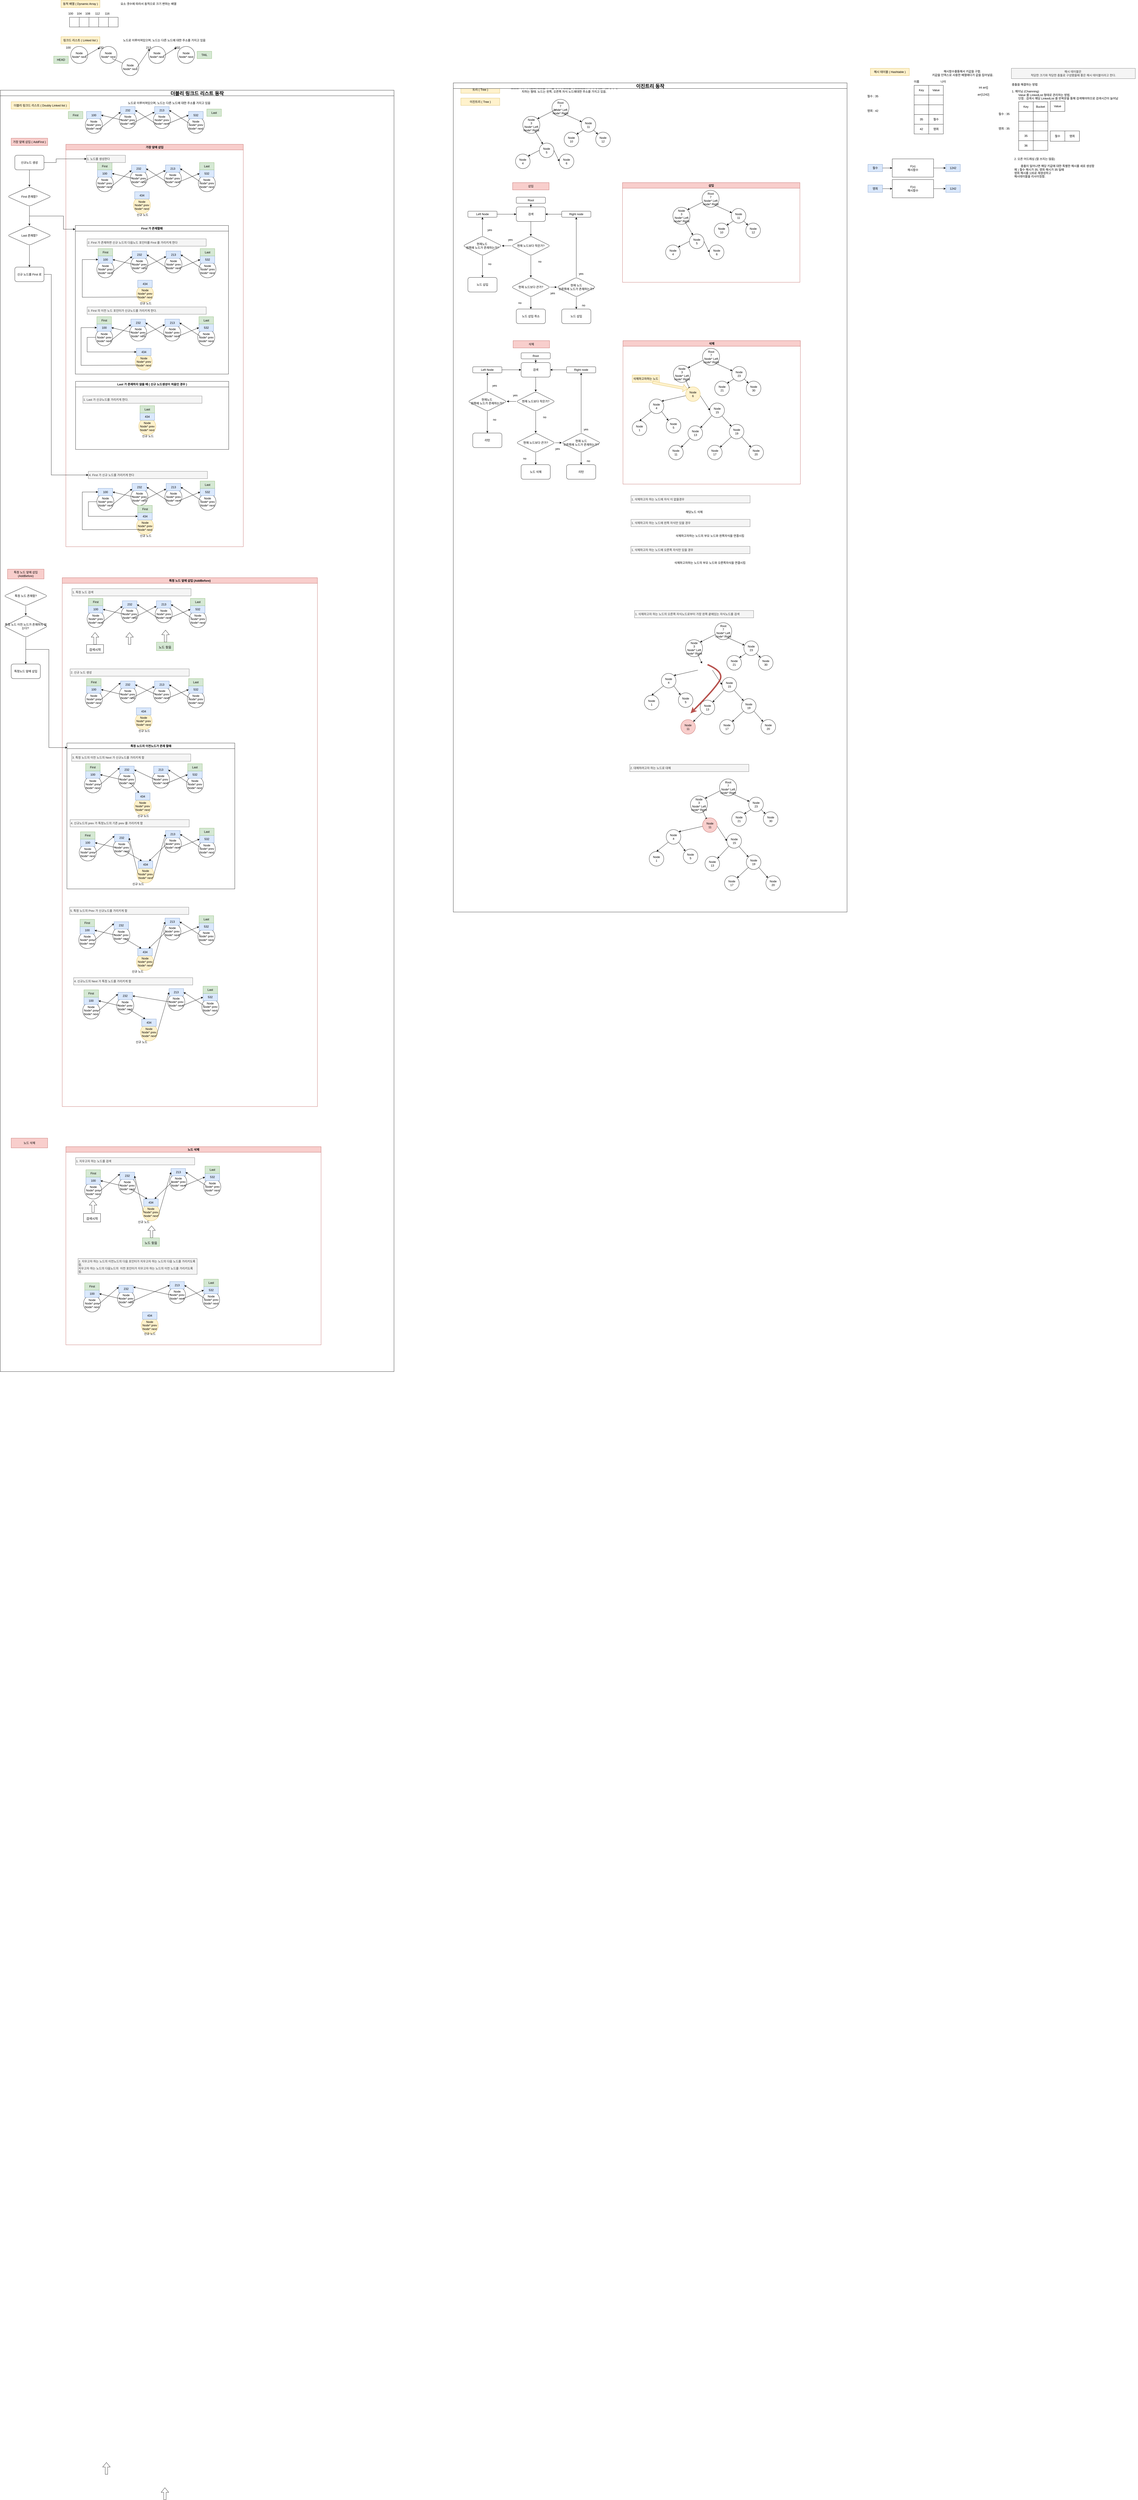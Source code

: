<mxfile version="17.4.6" type="device"><diagram id="Dvk9fDkS7glPe8uBdGzZ" name="Page-1"><mxGraphModel dx="1944" dy="669" grid="1" gridSize="10" guides="1" tooltips="1" connect="1" arrows="1" fold="1" page="1" pageScale="1" pageWidth="827" pageHeight="1169" math="0" shadow="0"><root><mxCell id="0"/><mxCell id="1" parent="0"/><mxCell id="M79u2yoY8M_a-Q6WeCAt-149" value="더블리 링크드 리스트 동작" style="swimlane;fontSize=20;" parent="1" vertex="1"><mxGeometry x="-210" y="380" width="1620" height="5270" as="geometry"/></mxCell><mxCell id="iy7kLn9WZ6v4-VNaaLUd-3" style="edgeStyle=orthogonalEdgeStyle;rounded=0;orthogonalLoop=1;jettySize=auto;html=1;entryX=0.5;entryY=0;entryDx=0;entryDy=0;" parent="M79u2yoY8M_a-Q6WeCAt-149" source="M79u2yoY8M_a-Q6WeCAt-153" target="M79u2yoY8M_a-Q6WeCAt-293" edge="1"><mxGeometry relative="1" as="geometry"/></mxCell><mxCell id="M79u2yoY8M_a-Q6WeCAt-153" value="특정 노드 존재함?" style="rhombus;whiteSpace=wrap;html=1;rounded=1;" parent="M79u2yoY8M_a-Q6WeCAt-149" vertex="1"><mxGeometry x="15" y="2040" width="180" height="80" as="geometry"/></mxCell><mxCell id="iy7kLn9WZ6v4-VNaaLUd-2" value="" style="edgeStyle=orthogonalEdgeStyle;rounded=0;orthogonalLoop=1;jettySize=auto;html=1;" parent="M79u2yoY8M_a-Q6WeCAt-149" source="M79u2yoY8M_a-Q6WeCAt-293" target="iy7kLn9WZ6v4-VNaaLUd-1" edge="1"><mxGeometry relative="1" as="geometry"/></mxCell><mxCell id="M79u2yoY8M_a-Q6WeCAt-293" value="특정 노드 이전 노드가 존재하지 않는다?&amp;nbsp;" style="rhombus;whiteSpace=wrap;html=1;rounded=1;" parent="M79u2yoY8M_a-Q6WeCAt-149" vertex="1"><mxGeometry x="15" y="2160" width="180" height="90" as="geometry"/></mxCell><mxCell id="iy7kLn9WZ6v4-VNaaLUd-1" value="특정노드 앞에 삽입" style="whiteSpace=wrap;html=1;rounded=1;" parent="M79u2yoY8M_a-Q6WeCAt-149" vertex="1"><mxGeometry x="45" y="2360" width="120" height="60" as="geometry"/></mxCell><mxCell id="iy7kLn9WZ6v4-VNaaLUd-7" value="노드 삭제" style="text;html=1;strokeColor=#b85450;fillColor=#f8cecc;align=center;verticalAlign=middle;whiteSpace=wrap;rounded=0;" parent="M79u2yoY8M_a-Q6WeCAt-149" vertex="1"><mxGeometry x="45" y="4310" width="150" height="40" as="geometry"/></mxCell><mxCell id="iy7kLn9WZ6v4-VNaaLUd-8" value="노드 삭제" style="swimlane;fillColor=#f8cecc;strokeColor=#b85450;" parent="M79u2yoY8M_a-Q6WeCAt-149" vertex="1"><mxGeometry x="270" y="4345" width="1050" height="815" as="geometry"/></mxCell><mxCell id="iy7kLn9WZ6v4-VNaaLUd-26" value="&lt;font style=&quot;font-size: 13px&quot;&gt;검색시작&lt;/font&gt;" style="rounded=0;whiteSpace=wrap;html=1;fontSize=20;" parent="iy7kLn9WZ6v4-VNaaLUd-8" vertex="1"><mxGeometry x="72.5" y="275" width="70" height="35" as="geometry"/></mxCell><mxCell id="iy7kLn9WZ6v4-VNaaLUd-27" value="" style="shape=flexArrow;endArrow=classic;html=1;rounded=0;fontSize=20;" parent="iy7kLn9WZ6v4-VNaaLUd-8" edge="1"><mxGeometry width="50" height="50" relative="1" as="geometry"><mxPoint x="111.91" y="271" as="sourcePoint"/><mxPoint x="111.91" y="221" as="targetPoint"/></mxGeometry></mxCell><mxCell id="iy7kLn9WZ6v4-VNaaLUd-28" value="" style="shape=flexArrow;endArrow=classic;html=1;rounded=0;fontSize=20;" parent="iy7kLn9WZ6v4-VNaaLUd-8" edge="1"><mxGeometry width="50" height="50" relative="1" as="geometry"><mxPoint x="352.5" y="375" as="sourcePoint"/><mxPoint x="352.5" y="325" as="targetPoint"/></mxGeometry></mxCell><mxCell id="iy7kLn9WZ6v4-VNaaLUd-29" value="&lt;span style=&quot;font-size: 13px&quot;&gt;노드 찾음&lt;/span&gt;" style="rounded=0;whiteSpace=wrap;html=1;fontSize=20;fillColor=#d5e8d4;strokeColor=#82b366;" parent="iy7kLn9WZ6v4-VNaaLUd-8" vertex="1"><mxGeometry x="315" y="375" width="70" height="35" as="geometry"/></mxCell><mxCell id="iy7kLn9WZ6v4-VNaaLUd-135" value="1. 지우고자 하는 노드를 검색" style="text;html=1;strokeColor=#666666;fillColor=#f5f5f5;align=left;verticalAlign=middle;whiteSpace=wrap;rounded=0;fontColor=#333333;" parent="iy7kLn9WZ6v4-VNaaLUd-8" vertex="1"><mxGeometry x="40" y="45" width="490" height="30" as="geometry"/></mxCell><mxCell id="iy7kLn9WZ6v4-VNaaLUd-136" value="Node&lt;br&gt;Node* prev&lt;br&gt;Node* next" style="ellipse;whiteSpace=wrap;html=1;aspect=fixed;" parent="iy7kLn9WZ6v4-VNaaLUd-8" vertex="1"><mxGeometry x="77.5" y="145" width="70" height="70" as="geometry"/></mxCell><mxCell id="iy7kLn9WZ6v4-VNaaLUd-137" value="Node&lt;br&gt;Node* prev&lt;br&gt;Node* next" style="ellipse;whiteSpace=wrap;html=1;aspect=fixed;" parent="iy7kLn9WZ6v4-VNaaLUd-8" vertex="1"><mxGeometry x="217.5" y="125" width="70" height="70" as="geometry"/></mxCell><mxCell id="iy7kLn9WZ6v4-VNaaLUd-138" value="100" style="text;html=1;strokeColor=#6c8ebf;fillColor=#dae8fc;align=center;verticalAlign=middle;whiteSpace=wrap;rounded=0;" parent="iy7kLn9WZ6v4-VNaaLUd-8" vertex="1"><mxGeometry x="82.5" y="125" width="60" height="30" as="geometry"/></mxCell><mxCell id="iy7kLn9WZ6v4-VNaaLUd-139" value="232" style="text;html=1;strokeColor=#6c8ebf;fillColor=#dae8fc;align=center;verticalAlign=middle;whiteSpace=wrap;rounded=0;" parent="iy7kLn9WZ6v4-VNaaLUd-8" vertex="1"><mxGeometry x="222.5" y="105" width="60" height="30" as="geometry"/></mxCell><mxCell id="iy7kLn9WZ6v4-VNaaLUd-140" value="Node&lt;br&gt;Node* prev&lt;br&gt;Node* next" style="ellipse;whiteSpace=wrap;html=1;aspect=fixed;" parent="iy7kLn9WZ6v4-VNaaLUd-8" vertex="1"><mxGeometry x="427.5" y="110" width="70" height="70" as="geometry"/></mxCell><mxCell id="iy7kLn9WZ6v4-VNaaLUd-141" value="Node&lt;br&gt;Node* prev&lt;br&gt;Node* next" style="ellipse;whiteSpace=wrap;html=1;aspect=fixed;" parent="iy7kLn9WZ6v4-VNaaLUd-8" vertex="1"><mxGeometry x="567.5" y="130" width="70" height="70" as="geometry"/></mxCell><mxCell id="iy7kLn9WZ6v4-VNaaLUd-142" value="213" style="text;html=1;strokeColor=#6c8ebf;fillColor=#dae8fc;align=center;verticalAlign=middle;whiteSpace=wrap;rounded=0;" parent="iy7kLn9WZ6v4-VNaaLUd-8" vertex="1"><mxGeometry x="432.5" y="90" width="60" height="30" as="geometry"/></mxCell><mxCell id="iy7kLn9WZ6v4-VNaaLUd-143" value="532" style="text;html=1;strokeColor=#6c8ebf;fillColor=#dae8fc;align=center;verticalAlign=middle;whiteSpace=wrap;rounded=0;" parent="iy7kLn9WZ6v4-VNaaLUd-8" vertex="1"><mxGeometry x="572.5" y="110" width="60" height="30" as="geometry"/></mxCell><mxCell id="iy7kLn9WZ6v4-VNaaLUd-144" value="" style="endArrow=classic;html=1;rounded=0;exitX=0.857;exitY=0.714;exitDx=0;exitDy=0;exitPerimeter=0;entryX=0;entryY=0.5;entryDx=0;entryDy=0;" parent="iy7kLn9WZ6v4-VNaaLUd-8" source="iy7kLn9WZ6v4-VNaaLUd-140" target="iy7kLn9WZ6v4-VNaaLUd-143" edge="1"><mxGeometry width="50" height="50" relative="1" as="geometry"><mxPoint x="632.5" y="-4515" as="sourcePoint"/><mxPoint x="487.5" y="-4610" as="targetPoint"/></mxGeometry></mxCell><mxCell id="iy7kLn9WZ6v4-VNaaLUd-145" value="" style="endArrow=classic;html=1;rounded=0;exitX=0.714;exitY=0.714;exitDx=0;exitDy=0;exitPerimeter=0;entryX=0.25;entryY=0;entryDx=0;entryDy=0;" parent="iy7kLn9WZ6v4-VNaaLUd-8" source="iy7kLn9WZ6v4-VNaaLUd-137" target="iy7kLn9WZ6v4-VNaaLUd-152" edge="1"><mxGeometry width="50" height="50" relative="1" as="geometry"><mxPoint x="247.49" y="-4510.03" as="sourcePoint"/><mxPoint x="352.52" y="-4585" as="targetPoint"/></mxGeometry></mxCell><mxCell id="iy7kLn9WZ6v4-VNaaLUd-146" value="First" style="text;html=1;strokeColor=#82b366;fillColor=#d5e8d4;align=center;verticalAlign=middle;whiteSpace=wrap;rounded=0;" parent="iy7kLn9WZ6v4-VNaaLUd-8" vertex="1"><mxGeometry x="82.5" y="95" width="60" height="30" as="geometry"/></mxCell><mxCell id="iy7kLn9WZ6v4-VNaaLUd-147" value="Last" style="text;html=1;strokeColor=#82b366;fillColor=#d5e8d4;align=center;verticalAlign=middle;whiteSpace=wrap;rounded=0;" parent="iy7kLn9WZ6v4-VNaaLUd-8" vertex="1"><mxGeometry x="572.5" y="80" width="60" height="30" as="geometry"/></mxCell><mxCell id="iy7kLn9WZ6v4-VNaaLUd-148" value="" style="endArrow=classic;html=1;rounded=0;entryX=1;entryY=0.5;entryDx=0;entryDy=0;exitX=0.143;exitY=0.429;exitDx=0;exitDy=0;exitPerimeter=0;" parent="iy7kLn9WZ6v4-VNaaLUd-8" source="iy7kLn9WZ6v4-VNaaLUd-141" target="iy7kLn9WZ6v4-VNaaLUd-142" edge="1"><mxGeometry width="50" height="50" relative="1" as="geometry"><mxPoint x="517.5" y="-4555" as="sourcePoint"/><mxPoint x="512.5" y="-4575" as="targetPoint"/></mxGeometry></mxCell><mxCell id="iy7kLn9WZ6v4-VNaaLUd-149" value="" style="endArrow=classic;html=1;rounded=0;entryX=0.75;entryY=0;entryDx=0;entryDy=0;exitX=0.143;exitY=0.5;exitDx=0;exitDy=0;exitPerimeter=0;" parent="iy7kLn9WZ6v4-VNaaLUd-8" source="iy7kLn9WZ6v4-VNaaLUd-140" target="iy7kLn9WZ6v4-VNaaLUd-152" edge="1"><mxGeometry width="50" height="50" relative="1" as="geometry"><mxPoint x="457.51" y="-4539.97" as="sourcePoint"/><mxPoint x="372.5" y="-4595" as="targetPoint"/></mxGeometry></mxCell><mxCell id="iy7kLn9WZ6v4-VNaaLUd-150" value="" style="endArrow=classic;html=1;rounded=0;entryX=1;entryY=0.5;entryDx=0;entryDy=0;exitX=0.143;exitY=0.5;exitDx=0;exitDy=0;exitPerimeter=0;" parent="iy7kLn9WZ6v4-VNaaLUd-8" source="iy7kLn9WZ6v4-VNaaLUd-137" target="iy7kLn9WZ6v4-VNaaLUd-138" edge="1"><mxGeometry width="50" height="50" relative="1" as="geometry"><mxPoint x="317.51" y="-4540.02" as="sourcePoint"/><mxPoint x="232.5" y="-4595" as="targetPoint"/></mxGeometry></mxCell><mxCell id="iy7kLn9WZ6v4-VNaaLUd-151" value="Node&lt;br&gt;Node* prev&lt;br&gt;Node* next" style="ellipse;whiteSpace=wrap;html=1;aspect=fixed;fillColor=#fff2cc;strokeColor=#d6b656;" parent="iy7kLn9WZ6v4-VNaaLUd-8" vertex="1"><mxGeometry x="315" y="235" width="70" height="70" as="geometry"/></mxCell><mxCell id="iy7kLn9WZ6v4-VNaaLUd-152" value="434" style="text;html=1;strokeColor=#6c8ebf;fillColor=#dae8fc;align=center;verticalAlign=middle;whiteSpace=wrap;rounded=0;" parent="iy7kLn9WZ6v4-VNaaLUd-8" vertex="1"><mxGeometry x="320" y="215" width="60" height="30" as="geometry"/></mxCell><mxCell id="iy7kLn9WZ6v4-VNaaLUd-153" value="신규 노드" style="text;html=1;strokeColor=none;fillColor=none;align=center;verticalAlign=middle;whiteSpace=wrap;rounded=0;" parent="iy7kLn9WZ6v4-VNaaLUd-8" vertex="1"><mxGeometry x="292.5" y="295" width="55" height="30" as="geometry"/></mxCell><mxCell id="iy7kLn9WZ6v4-VNaaLUd-154" value="" style="endArrow=classic;html=1;rounded=0;entryX=0;entryY=0.25;entryDx=0;entryDy=0;exitX=0.857;exitY=0.571;exitDx=0;exitDy=0;exitPerimeter=0;" parent="iy7kLn9WZ6v4-VNaaLUd-8" source="iy7kLn9WZ6v4-VNaaLUd-136" target="iy7kLn9WZ6v4-VNaaLUd-139" edge="1"><mxGeometry width="50" height="50" relative="1" as="geometry"><mxPoint x="177.51" y="-4555" as="sourcePoint"/><mxPoint x="92.5" y="-4575" as="targetPoint"/></mxGeometry></mxCell><mxCell id="iy7kLn9WZ6v4-VNaaLUd-155" value="" style="endArrow=classic;html=1;rounded=0;entryX=0;entryY=0.5;entryDx=0;entryDy=0;exitX=0.929;exitY=0.714;exitDx=0;exitDy=0;exitPerimeter=0;" parent="iy7kLn9WZ6v4-VNaaLUd-8" source="iy7kLn9WZ6v4-VNaaLUd-151" target="iy7kLn9WZ6v4-VNaaLUd-142" edge="1"><mxGeometry width="50" height="50" relative="1" as="geometry"><mxPoint x="317.51" y="-4555" as="sourcePoint"/><mxPoint x="232.5" y="-4595" as="targetPoint"/></mxGeometry></mxCell><mxCell id="iy7kLn9WZ6v4-VNaaLUd-156" value="" style="endArrow=classic;html=1;rounded=0;entryX=1;entryY=0.5;entryDx=0;entryDy=0;" parent="iy7kLn9WZ6v4-VNaaLUd-8" target="iy7kLn9WZ6v4-VNaaLUd-139" edge="1"><mxGeometry width="50" height="50" relative="1" as="geometry"><mxPoint x="320" y="270" as="sourcePoint"/><mxPoint x="382.5" y="-4610" as="targetPoint"/></mxGeometry></mxCell><mxCell id="iy7kLn9WZ6v4-VNaaLUd-158" value="2. 지우고자 하는 노드의 이전노드의 다음 포인터가 지우고자 하는 노드의 다음 노드를 가리키도록 함,&amp;nbsp;&lt;br&gt;지우고자 하는 노드의 다음노드의&amp;nbsp; 이전 포인터가 지우고자 하는 노드의 이전 노드를 가리키도록 함." style="text;html=1;strokeColor=#666666;fillColor=#f5f5f5;align=left;verticalAlign=middle;whiteSpace=wrap;rounded=0;fontColor=#333333;" parent="iy7kLn9WZ6v4-VNaaLUd-8" vertex="1"><mxGeometry x="50" y="460" width="490" height="65" as="geometry"/></mxCell><mxCell id="iy7kLn9WZ6v4-VNaaLUd-210" value="" style="shape=flexArrow;endArrow=classic;html=1;rounded=0;fontSize=20;" parent="iy7kLn9WZ6v4-VNaaLUd-8" edge="1"><mxGeometry width="50" height="50" relative="1" as="geometry"><mxPoint x="166.91" y="5461" as="sourcePoint"/><mxPoint x="166.91" y="5411" as="targetPoint"/></mxGeometry></mxCell><mxCell id="iy7kLn9WZ6v4-VNaaLUd-211" value="" style="shape=flexArrow;endArrow=classic;html=1;rounded=0;fontSize=20;" parent="iy7kLn9WZ6v4-VNaaLUd-8" edge="1"><mxGeometry width="50" height="50" relative="1" as="geometry"><mxPoint x="407.5" y="5565.0" as="sourcePoint"/><mxPoint x="407.5" y="5515.0" as="targetPoint"/></mxGeometry></mxCell><mxCell id="iy7kLn9WZ6v4-VNaaLUd-213" value="Node&lt;br&gt;Node* prev&lt;br&gt;Node* next" style="ellipse;whiteSpace=wrap;html=1;aspect=fixed;" parent="iy7kLn9WZ6v4-VNaaLUd-8" vertex="1"><mxGeometry x="72.5" y="610" width="70" height="70" as="geometry"/></mxCell><mxCell id="iy7kLn9WZ6v4-VNaaLUd-214" value="Node&lt;br&gt;Node* prev&lt;br&gt;Node* next" style="ellipse;whiteSpace=wrap;html=1;aspect=fixed;" parent="iy7kLn9WZ6v4-VNaaLUd-8" vertex="1"><mxGeometry x="212.5" y="590" width="70" height="70" as="geometry"/></mxCell><mxCell id="iy7kLn9WZ6v4-VNaaLUd-215" value="100" style="text;html=1;strokeColor=#6c8ebf;fillColor=#dae8fc;align=center;verticalAlign=middle;whiteSpace=wrap;rounded=0;" parent="iy7kLn9WZ6v4-VNaaLUd-8" vertex="1"><mxGeometry x="77.5" y="590" width="60" height="30" as="geometry"/></mxCell><mxCell id="iy7kLn9WZ6v4-VNaaLUd-216" value="232" style="text;html=1;strokeColor=#6c8ebf;fillColor=#dae8fc;align=center;verticalAlign=middle;whiteSpace=wrap;rounded=0;" parent="iy7kLn9WZ6v4-VNaaLUd-8" vertex="1"><mxGeometry x="217.5" y="570" width="60" height="30" as="geometry"/></mxCell><mxCell id="iy7kLn9WZ6v4-VNaaLUd-217" value="Node&lt;br&gt;Node* prev&lt;br&gt;Node* next" style="ellipse;whiteSpace=wrap;html=1;aspect=fixed;" parent="iy7kLn9WZ6v4-VNaaLUd-8" vertex="1"><mxGeometry x="422.5" y="575" width="70" height="70" as="geometry"/></mxCell><mxCell id="iy7kLn9WZ6v4-VNaaLUd-218" value="Node&lt;br&gt;Node* prev&lt;br&gt;Node* next" style="ellipse;whiteSpace=wrap;html=1;aspect=fixed;" parent="iy7kLn9WZ6v4-VNaaLUd-8" vertex="1"><mxGeometry x="562.5" y="595" width="70" height="70" as="geometry"/></mxCell><mxCell id="iy7kLn9WZ6v4-VNaaLUd-219" value="213" style="text;html=1;strokeColor=#6c8ebf;fillColor=#dae8fc;align=center;verticalAlign=middle;whiteSpace=wrap;rounded=0;" parent="iy7kLn9WZ6v4-VNaaLUd-8" vertex="1"><mxGeometry x="427.5" y="555" width="60" height="30" as="geometry"/></mxCell><mxCell id="iy7kLn9WZ6v4-VNaaLUd-220" value="532" style="text;html=1;strokeColor=#6c8ebf;fillColor=#dae8fc;align=center;verticalAlign=middle;whiteSpace=wrap;rounded=0;" parent="iy7kLn9WZ6v4-VNaaLUd-8" vertex="1"><mxGeometry x="567.5" y="575" width="60" height="30" as="geometry"/></mxCell><mxCell id="iy7kLn9WZ6v4-VNaaLUd-221" value="" style="endArrow=classic;html=1;rounded=0;exitX=0.857;exitY=0.714;exitDx=0;exitDy=0;exitPerimeter=0;entryX=0;entryY=0.5;entryDx=0;entryDy=0;" parent="iy7kLn9WZ6v4-VNaaLUd-8" source="iy7kLn9WZ6v4-VNaaLUd-217" target="iy7kLn9WZ6v4-VNaaLUd-220" edge="1"><mxGeometry width="50" height="50" relative="1" as="geometry"><mxPoint x="627.5" y="-4050" as="sourcePoint"/><mxPoint x="482.5" y="-4145" as="targetPoint"/></mxGeometry></mxCell><mxCell id="iy7kLn9WZ6v4-VNaaLUd-222" value="" style="endArrow=classic;html=1;rounded=0;exitX=0.714;exitY=0.714;exitDx=0;exitDy=0;exitPerimeter=0;entryX=0;entryY=0.5;entryDx=0;entryDy=0;" parent="iy7kLn9WZ6v4-VNaaLUd-8" source="iy7kLn9WZ6v4-VNaaLUd-214" target="iy7kLn9WZ6v4-VNaaLUd-219" edge="1"><mxGeometry width="50" height="50" relative="1" as="geometry"><mxPoint x="242.49" y="-4045.03" as="sourcePoint"/><mxPoint x="347.52" y="-4120" as="targetPoint"/></mxGeometry></mxCell><mxCell id="iy7kLn9WZ6v4-VNaaLUd-223" value="First" style="text;html=1;strokeColor=#82b366;fillColor=#d5e8d4;align=center;verticalAlign=middle;whiteSpace=wrap;rounded=0;" parent="iy7kLn9WZ6v4-VNaaLUd-8" vertex="1"><mxGeometry x="77.5" y="560" width="60" height="30" as="geometry"/></mxCell><mxCell id="iy7kLn9WZ6v4-VNaaLUd-224" value="Last" style="text;html=1;strokeColor=#82b366;fillColor=#d5e8d4;align=center;verticalAlign=middle;whiteSpace=wrap;rounded=0;" parent="iy7kLn9WZ6v4-VNaaLUd-8" vertex="1"><mxGeometry x="567.5" y="545" width="60" height="30" as="geometry"/></mxCell><mxCell id="iy7kLn9WZ6v4-VNaaLUd-225" value="" style="endArrow=classic;html=1;rounded=0;entryX=1;entryY=0.5;entryDx=0;entryDy=0;exitX=0.143;exitY=0.429;exitDx=0;exitDy=0;exitPerimeter=0;" parent="iy7kLn9WZ6v4-VNaaLUd-8" source="iy7kLn9WZ6v4-VNaaLUd-218" target="iy7kLn9WZ6v4-VNaaLUd-219" edge="1"><mxGeometry width="50" height="50" relative="1" as="geometry"><mxPoint x="512.5" y="-4090" as="sourcePoint"/><mxPoint x="507.5" y="-4110" as="targetPoint"/></mxGeometry></mxCell><mxCell id="iy7kLn9WZ6v4-VNaaLUd-226" value="" style="endArrow=classic;html=1;rounded=0;entryX=1;entryY=0.25;entryDx=0;entryDy=0;exitX=0.143;exitY=0.5;exitDx=0;exitDy=0;exitPerimeter=0;" parent="iy7kLn9WZ6v4-VNaaLUd-8" source="iy7kLn9WZ6v4-VNaaLUd-217" target="iy7kLn9WZ6v4-VNaaLUd-216" edge="1"><mxGeometry width="50" height="50" relative="1" as="geometry"><mxPoint x="452.51" y="-4074.97" as="sourcePoint"/><mxPoint x="367.5" y="-4130" as="targetPoint"/></mxGeometry></mxCell><mxCell id="iy7kLn9WZ6v4-VNaaLUd-227" value="" style="endArrow=classic;html=1;rounded=0;entryX=1;entryY=0.5;entryDx=0;entryDy=0;exitX=0.143;exitY=0.5;exitDx=0;exitDy=0;exitPerimeter=0;" parent="iy7kLn9WZ6v4-VNaaLUd-8" source="iy7kLn9WZ6v4-VNaaLUd-214" target="iy7kLn9WZ6v4-VNaaLUd-215" edge="1"><mxGeometry width="50" height="50" relative="1" as="geometry"><mxPoint x="312.51" y="-4075.02" as="sourcePoint"/><mxPoint x="227.5" y="-4130" as="targetPoint"/></mxGeometry></mxCell><mxCell id="iy7kLn9WZ6v4-VNaaLUd-228" value="Node&lt;br&gt;Node* prev&lt;br&gt;Node* next" style="ellipse;whiteSpace=wrap;html=1;aspect=fixed;fillColor=#fff2cc;strokeColor=#d6b656;" parent="iy7kLn9WZ6v4-VNaaLUd-8" vertex="1"><mxGeometry x="310" y="700" width="70" height="70" as="geometry"/></mxCell><mxCell id="iy7kLn9WZ6v4-VNaaLUd-229" value="434" style="text;html=1;strokeColor=#6c8ebf;fillColor=#dae8fc;align=center;verticalAlign=middle;whiteSpace=wrap;rounded=0;" parent="iy7kLn9WZ6v4-VNaaLUd-8" vertex="1"><mxGeometry x="315" y="680" width="60" height="30" as="geometry"/></mxCell><mxCell id="iy7kLn9WZ6v4-VNaaLUd-230" value="신규 노드" style="text;html=1;strokeColor=none;fillColor=none;align=center;verticalAlign=middle;whiteSpace=wrap;rounded=0;" parent="iy7kLn9WZ6v4-VNaaLUd-8" vertex="1"><mxGeometry x="317.5" y="755" width="55" height="30" as="geometry"/></mxCell><mxCell id="iy7kLn9WZ6v4-VNaaLUd-231" value="" style="endArrow=classic;html=1;rounded=0;entryX=0;entryY=0.25;entryDx=0;entryDy=0;exitX=0.857;exitY=0.571;exitDx=0;exitDy=0;exitPerimeter=0;" parent="iy7kLn9WZ6v4-VNaaLUd-8" source="iy7kLn9WZ6v4-VNaaLUd-213" target="iy7kLn9WZ6v4-VNaaLUd-216" edge="1"><mxGeometry width="50" height="50" relative="1" as="geometry"><mxPoint x="172.51" y="-4090" as="sourcePoint"/><mxPoint x="87.5" y="-4110" as="targetPoint"/></mxGeometry></mxCell><mxCell id="M79u2yoY8M_a-Q6WeCAt-116" value="가장 앞에 삽입" style="swimlane;fillColor=#f8cecc;strokeColor=#b85450;" parent="1" vertex="1"><mxGeometry x="60" y="602.5" width="730" height="1655" as="geometry"/></mxCell><mxCell id="Oqul4F6R7U0hk8BpVa9s-1" value="동적 배열 ( Dynamic Array )" style="text;html=1;strokeColor=#d6b656;fillColor=#fff2cc;align=center;verticalAlign=middle;whiteSpace=wrap;rounded=0;" parent="1" vertex="1"><mxGeometry x="40" y="10" width="160" height="30" as="geometry"/></mxCell><mxCell id="Oqul4F6R7U0hk8BpVa9s-2" value="링크드 리스트 ( Linked list )" style="text;html=1;strokeColor=#d6b656;fillColor=#fff2cc;align=center;verticalAlign=middle;whiteSpace=wrap;rounded=0;" parent="1" vertex="1"><mxGeometry x="40" y="160" width="160" height="30" as="geometry"/></mxCell><mxCell id="Oqul4F6R7U0hk8BpVa9s-3" value="트리 ( Tree )" style="text;html=1;strokeColor=#d6b656;fillColor=#fff2cc;align=center;verticalAlign=middle;whiteSpace=wrap;rounded=0;" parent="1" vertex="1"><mxGeometry x="1685" y="362.5" width="160" height="30" as="geometry"/></mxCell><mxCell id="Oqul4F6R7U0hk8BpVa9s-4" value="해시 테이블 ( Hashtable )" style="text;html=1;strokeColor=#d6b656;fillColor=#fff2cc;align=center;verticalAlign=middle;whiteSpace=wrap;rounded=0;" parent="1" vertex="1"><mxGeometry x="3370" y="290" width="160" height="30" as="geometry"/></mxCell><mxCell id="Oqul4F6R7U0hk8BpVa9s-5" value="요소 갯수에 따라서 동적으로 크기 변하는 배열" style="text;html=1;strokeColor=none;fillColor=none;align=center;verticalAlign=middle;whiteSpace=wrap;rounded=0;" parent="1" vertex="1"><mxGeometry x="240" y="10" width="320" height="30" as="geometry"/></mxCell><mxCell id="Oqul4F6R7U0hk8BpVa9s-6" value="노드로 이루어져있으며, 노드는 다른 노드에 대한 주소를 가지고 있음" style="text;html=1;strokeColor=none;fillColor=none;align=center;verticalAlign=middle;whiteSpace=wrap;rounded=0;" parent="1" vertex="1"><mxGeometry x="240" y="160" width="450" height="30" as="geometry"/></mxCell><mxCell id="Oqul4F6R7U0hk8BpVa9s-7" value="Node&lt;br&gt;Node* next" style="ellipse;whiteSpace=wrap;html=1;aspect=fixed;" parent="1" vertex="1"><mxGeometry x="80" y="200" width="70" height="70" as="geometry"/></mxCell><mxCell id="Oqul4F6R7U0hk8BpVa9s-8" value="Node&lt;br&gt;Node* next" style="ellipse;whiteSpace=wrap;html=1;aspect=fixed;" parent="1" vertex="1"><mxGeometry x="200" y="200" width="70" height="70" as="geometry"/></mxCell><mxCell id="Oqul4F6R7U0hk8BpVa9s-9" value="" style="rounded=0;whiteSpace=wrap;html=1;" parent="1" vertex="1"><mxGeometry x="75" y="80" width="40" height="40" as="geometry"/></mxCell><mxCell id="Oqul4F6R7U0hk8BpVa9s-10" value="100" style="text;html=1;strokeColor=none;fillColor=none;align=center;verticalAlign=middle;whiteSpace=wrap;rounded=0;" parent="1" vertex="1"><mxGeometry x="50" y="50" width="60" height="30" as="geometry"/></mxCell><mxCell id="Oqul4F6R7U0hk8BpVa9s-11" value="" style="rounded=0;whiteSpace=wrap;html=1;" parent="1" vertex="1"><mxGeometry x="115" y="80" width="40" height="40" as="geometry"/></mxCell><mxCell id="Oqul4F6R7U0hk8BpVa9s-12" value="104" style="text;html=1;strokeColor=none;fillColor=none;align=center;verticalAlign=middle;whiteSpace=wrap;rounded=0;" parent="1" vertex="1"><mxGeometry x="85" y="50" width="60" height="30" as="geometry"/></mxCell><mxCell id="Oqul4F6R7U0hk8BpVa9s-13" value="" style="rounded=0;whiteSpace=wrap;html=1;" parent="1" vertex="1"><mxGeometry x="155" y="80" width="40" height="40" as="geometry"/></mxCell><mxCell id="Oqul4F6R7U0hk8BpVa9s-14" value="108" style="text;html=1;strokeColor=none;fillColor=none;align=center;verticalAlign=middle;whiteSpace=wrap;rounded=0;" parent="1" vertex="1"><mxGeometry x="120" y="50" width="60" height="30" as="geometry"/></mxCell><mxCell id="Oqul4F6R7U0hk8BpVa9s-15" value="" style="rounded=0;whiteSpace=wrap;html=1;" parent="1" vertex="1"><mxGeometry x="195" y="80" width="40" height="40" as="geometry"/></mxCell><mxCell id="Oqul4F6R7U0hk8BpVa9s-16" value="112" style="text;html=1;strokeColor=none;fillColor=none;align=center;verticalAlign=middle;whiteSpace=wrap;rounded=0;" parent="1" vertex="1"><mxGeometry x="160" y="50" width="60" height="30" as="geometry"/></mxCell><mxCell id="Oqul4F6R7U0hk8BpVa9s-17" value="" style="rounded=0;whiteSpace=wrap;html=1;" parent="1" vertex="1"><mxGeometry x="235" y="80" width="40" height="40" as="geometry"/></mxCell><mxCell id="Oqul4F6R7U0hk8BpVa9s-18" value="116" style="text;html=1;strokeColor=none;fillColor=none;align=center;verticalAlign=middle;whiteSpace=wrap;rounded=0;" parent="1" vertex="1"><mxGeometry x="200" y="50" width="60" height="30" as="geometry"/></mxCell><mxCell id="Oqul4F6R7U0hk8BpVa9s-19" value="100" style="text;html=1;strokeColor=none;fillColor=none;align=center;verticalAlign=middle;whiteSpace=wrap;rounded=0;" parent="1" vertex="1"><mxGeometry x="40" y="190" width="60" height="30" as="geometry"/></mxCell><mxCell id="Oqul4F6R7U0hk8BpVa9s-21" value="232" style="text;html=1;strokeColor=none;fillColor=none;align=center;verticalAlign=middle;whiteSpace=wrap;rounded=0;" parent="1" vertex="1"><mxGeometry x="175" y="190" width="60" height="30" as="geometry"/></mxCell><mxCell id="Oqul4F6R7U0hk8BpVa9s-23" value="" style="endArrow=classic;html=1;rounded=0;exitX=0.857;exitY=0.571;exitDx=0;exitDy=0;exitPerimeter=0;entryX=0.417;entryY=0.5;entryDx=0;entryDy=0;entryPerimeter=0;" parent="1" source="Oqul4F6R7U0hk8BpVa9s-7" target="Oqul4F6R7U0hk8BpVa9s-21" edge="1"><mxGeometry width="50" height="50" relative="1" as="geometry"><mxPoint x="420" y="300" as="sourcePoint"/><mxPoint x="470" y="250" as="targetPoint"/></mxGeometry></mxCell><mxCell id="Oqul4F6R7U0hk8BpVa9s-24" value="Node&lt;br&gt;Node* next" style="ellipse;whiteSpace=wrap;html=1;aspect=fixed;" parent="1" vertex="1"><mxGeometry x="400" y="200" width="70" height="70" as="geometry"/></mxCell><mxCell id="Oqul4F6R7U0hk8BpVa9s-25" value="Node&lt;br&gt;Node* next" style="ellipse;whiteSpace=wrap;html=1;aspect=fixed;" parent="1" vertex="1"><mxGeometry x="520" y="200" width="70" height="70" as="geometry"/></mxCell><mxCell id="Oqul4F6R7U0hk8BpVa9s-26" value="213" style="text;html=1;strokeColor=none;fillColor=none;align=center;verticalAlign=middle;whiteSpace=wrap;rounded=0;" parent="1" vertex="1"><mxGeometry x="370" y="190" width="60" height="30" as="geometry"/></mxCell><mxCell id="Oqul4F6R7U0hk8BpVa9s-27" value="532" style="text;html=1;strokeColor=none;fillColor=none;align=center;verticalAlign=middle;whiteSpace=wrap;rounded=0;" parent="1" vertex="1"><mxGeometry x="490" y="190" width="60" height="30" as="geometry"/></mxCell><mxCell id="Oqul4F6R7U0hk8BpVa9s-28" value="" style="endArrow=classic;html=1;rounded=0;exitX=0.857;exitY=0.571;exitDx=0;exitDy=0;exitPerimeter=0;entryX=0.417;entryY=0.5;entryDx=0;entryDy=0;entryPerimeter=0;" parent="1" source="Oqul4F6R7U0hk8BpVa9s-24" target="Oqul4F6R7U0hk8BpVa9s-27" edge="1"><mxGeometry width="50" height="50" relative="1" as="geometry"><mxPoint x="665" y="300" as="sourcePoint"/><mxPoint x="715" y="250" as="targetPoint"/></mxGeometry></mxCell><mxCell id="Oqul4F6R7U0hk8BpVa9s-29" value="" style="endArrow=classic;html=1;rounded=0;exitX=0.857;exitY=0.571;exitDx=0;exitDy=0;exitPerimeter=0;entryX=0.429;entryY=0.429;entryDx=0;entryDy=0;entryPerimeter=0;" parent="1" target="Oqul4F6R7U0hk8BpVa9s-30" edge="1"><mxGeometry width="50" height="50" relative="1" as="geometry"><mxPoint x="250.0" y="249.97" as="sourcePoint"/><mxPoint x="310.03" y="215" as="targetPoint"/></mxGeometry></mxCell><mxCell id="Oqul4F6R7U0hk8BpVa9s-30" value="Node&lt;br&gt;Node* next" style="ellipse;whiteSpace=wrap;html=1;aspect=fixed;" parent="1" vertex="1"><mxGeometry x="290" y="250" width="70" height="70" as="geometry"/></mxCell><mxCell id="Oqul4F6R7U0hk8BpVa9s-31" value="" style="endArrow=classic;html=1;rounded=0;exitX=0.857;exitY=0.571;exitDx=0;exitDy=0;exitPerimeter=0;entryX=0.583;entryY=0.667;entryDx=0;entryDy=0;entryPerimeter=0;" parent="1" source="Oqul4F6R7U0hk8BpVa9s-30" target="Oqul4F6R7U0hk8BpVa9s-26" edge="1"><mxGeometry width="50" height="50" relative="1" as="geometry"><mxPoint x="394.99" y="249.97" as="sourcePoint"/><mxPoint x="455.02" y="215" as="targetPoint"/></mxGeometry></mxCell><mxCell id="Oqul4F6R7U0hk8BpVa9s-32" value="노드로 이루어져있고, 노드를 추가할떄마다 노드를 루트노드로부터 차례대로 비교해서 배치하는 형태. 노드는 왼쪽, 오른쪽 자식 노드에대한 주소를 가지고 있음." style="text;html=1;strokeColor=none;fillColor=none;align=center;verticalAlign=middle;whiteSpace=wrap;rounded=0;" parent="1" vertex="1"><mxGeometry x="1885" y="362.5" width="450" height="30" as="geometry"/></mxCell><mxCell id="Oqul4F6R7U0hk8BpVa9s-33" value="Root&lt;br&gt;7&lt;br&gt;Node* Left&lt;br&gt;Node* Right" style="ellipse;whiteSpace=wrap;html=1;aspect=fixed;" parent="1" vertex="1"><mxGeometry x="2060" y="417.5" width="70" height="70" as="geometry"/></mxCell><mxCell id="Oqul4F6R7U0hk8BpVa9s-34" value="Node&lt;br&gt;3&lt;br&gt;Node* Left&lt;br&gt;Node* Right" style="ellipse;whiteSpace=wrap;html=1;aspect=fixed;" parent="1" vertex="1"><mxGeometry x="1940" y="487.5" width="70" height="70" as="geometry"/></mxCell><mxCell id="Oqul4F6R7U0hk8BpVa9s-35" value="" style="endArrow=classic;html=1;rounded=0;exitX=0.286;exitY=0.571;exitDx=0;exitDy=0;exitPerimeter=0;entryX=1;entryY=0;entryDx=0;entryDy=0;" parent="1" source="Oqul4F6R7U0hk8BpVa9s-33" target="Oqul4F6R7U0hk8BpVa9s-34" edge="1"><mxGeometry width="50" height="50" relative="1" as="geometry"><mxPoint x="2110" y="487.5" as="sourcePoint"/><mxPoint x="2160" y="437.5" as="targetPoint"/></mxGeometry></mxCell><mxCell id="Oqul4F6R7U0hk8BpVa9s-36" value="Node&lt;br&gt;11" style="ellipse;whiteSpace=wrap;html=1;aspect=fixed;" parent="1" vertex="1"><mxGeometry x="2180" y="492.5" width="60" height="60" as="geometry"/></mxCell><mxCell id="Oqul4F6R7U0hk8BpVa9s-37" value="" style="endArrow=classic;html=1;rounded=0;exitX=0.714;exitY=0.857;exitDx=0;exitDy=0;exitPerimeter=0;" parent="1" source="Oqul4F6R7U0hk8BpVa9s-33" target="Oqul4F6R7U0hk8BpVa9s-36" edge="1"><mxGeometry width="50" height="50" relative="1" as="geometry"><mxPoint x="2110" y="487.5" as="sourcePoint"/><mxPoint x="2190" y="477.5" as="targetPoint"/></mxGeometry></mxCell><mxCell id="Oqul4F6R7U0hk8BpVa9s-38" value="Node&lt;br&gt;5" style="ellipse;whiteSpace=wrap;html=1;aspect=fixed;" parent="1" vertex="1"><mxGeometry x="2008" y="597.5" width="60" height="60" as="geometry"/></mxCell><mxCell id="Oqul4F6R7U0hk8BpVa9s-39" value="" style="endArrow=classic;html=1;rounded=0;exitX=0.714;exitY=0.857;exitDx=0;exitDy=0;exitPerimeter=0;" parent="1" source="Oqul4F6R7U0hk8BpVa9s-34" target="Oqul4F6R7U0hk8BpVa9s-38" edge="1"><mxGeometry width="50" height="50" relative="1" as="geometry"><mxPoint x="2069.98" y="467.49" as="sourcePoint"/><mxPoint x="2105.038" y="490.859" as="targetPoint"/></mxGeometry></mxCell><mxCell id="Oqul4F6R7U0hk8BpVa9s-41" value="Node&lt;br&gt;4" style="ellipse;whiteSpace=wrap;html=1;aspect=fixed;" parent="1" vertex="1"><mxGeometry x="1910" y="642.5" width="60" height="60" as="geometry"/></mxCell><mxCell id="Oqul4F6R7U0hk8BpVa9s-42" value="" style="endArrow=classic;html=1;rounded=0;exitX=0;exitY=0.5;exitDx=0;exitDy=0;entryX=1;entryY=0;entryDx=0;entryDy=0;" parent="1" source="Oqul4F6R7U0hk8BpVa9s-38" target="Oqul4F6R7U0hk8BpVa9s-41" edge="1"><mxGeometry width="50" height="50" relative="1" as="geometry"><mxPoint x="1979.98" y="552.49" as="sourcePoint"/><mxPoint x="2008.787" y="581.287" as="targetPoint"/></mxGeometry></mxCell><mxCell id="Oqul4F6R7U0hk8BpVa9s-43" value="해시함수를통해서 키값을 구함.&amp;nbsp;&lt;br&gt;키값을 인덱스로 사용한 배열에다가 값을 집어넣음." style="text;html=1;strokeColor=none;fillColor=none;align=center;verticalAlign=middle;whiteSpace=wrap;rounded=0;" parent="1" vertex="1"><mxGeometry x="3570" y="290" width="360" height="40" as="geometry"/></mxCell><mxCell id="Oqul4F6R7U0hk8BpVa9s-65" value="" style="shape=table;startSize=0;container=1;collapsible=0;childLayout=tableLayout;" parent="1" vertex="1"><mxGeometry x="3550" y="360" width="120" height="200" as="geometry"/></mxCell><mxCell id="Oqul4F6R7U0hk8BpVa9s-66" value="" style="shape=tableRow;horizontal=0;startSize=0;swimlaneHead=0;swimlaneBody=0;top=0;left=0;bottom=0;right=0;collapsible=0;dropTarget=0;fillColor=none;points=[[0,0.5],[1,0.5]];portConstraint=eastwest;" parent="Oqul4F6R7U0hk8BpVa9s-65" vertex="1"><mxGeometry width="120" height="40" as="geometry"/></mxCell><mxCell id="Oqul4F6R7U0hk8BpVa9s-67" value="Key" style="shape=partialRectangle;html=1;whiteSpace=wrap;connectable=0;overflow=hidden;fillColor=none;top=0;left=0;bottom=0;right=0;pointerEvents=1;" parent="Oqul4F6R7U0hk8BpVa9s-66" vertex="1"><mxGeometry width="60" height="40" as="geometry"><mxRectangle width="60" height="40" as="alternateBounds"/></mxGeometry></mxCell><mxCell id="Oqul4F6R7U0hk8BpVa9s-68" value="Value" style="shape=partialRectangle;html=1;whiteSpace=wrap;connectable=0;overflow=hidden;fillColor=none;top=0;left=0;bottom=0;right=0;pointerEvents=1;" parent="Oqul4F6R7U0hk8BpVa9s-66" vertex="1"><mxGeometry x="60" width="60" height="40" as="geometry"><mxRectangle width="60" height="40" as="alternateBounds"/></mxGeometry></mxCell><mxCell id="Oqul4F6R7U0hk8BpVa9s-69" value="" style="shape=tableRow;horizontal=0;startSize=0;swimlaneHead=0;swimlaneBody=0;top=0;left=0;bottom=0;right=0;collapsible=0;dropTarget=0;fillColor=none;points=[[0,0.5],[1,0.5]];portConstraint=eastwest;" parent="Oqul4F6R7U0hk8BpVa9s-65" vertex="1"><mxGeometry y="40" width="120" height="40" as="geometry"/></mxCell><mxCell id="Oqul4F6R7U0hk8BpVa9s-70" value="" style="shape=partialRectangle;html=1;whiteSpace=wrap;connectable=0;overflow=hidden;fillColor=none;top=0;left=0;bottom=0;right=0;pointerEvents=1;" parent="Oqul4F6R7U0hk8BpVa9s-69" vertex="1"><mxGeometry width="60" height="40" as="geometry"><mxRectangle width="60" height="40" as="alternateBounds"/></mxGeometry></mxCell><mxCell id="Oqul4F6R7U0hk8BpVa9s-71" value="" style="shape=partialRectangle;html=1;whiteSpace=wrap;connectable=0;overflow=hidden;fillColor=none;top=0;left=0;bottom=0;right=0;pointerEvents=1;" parent="Oqul4F6R7U0hk8BpVa9s-69" vertex="1"><mxGeometry x="60" width="60" height="40" as="geometry"><mxRectangle width="60" height="40" as="alternateBounds"/></mxGeometry></mxCell><mxCell id="Oqul4F6R7U0hk8BpVa9s-72" value="" style="shape=tableRow;horizontal=0;startSize=0;swimlaneHead=0;swimlaneBody=0;top=0;left=0;bottom=0;right=0;collapsible=0;dropTarget=0;fillColor=none;points=[[0,0.5],[1,0.5]];portConstraint=eastwest;" parent="Oqul4F6R7U0hk8BpVa9s-65" vertex="1"><mxGeometry y="80" width="120" height="40" as="geometry"/></mxCell><mxCell id="Oqul4F6R7U0hk8BpVa9s-73" value="" style="shape=partialRectangle;html=1;whiteSpace=wrap;connectable=0;overflow=hidden;fillColor=none;top=0;left=0;bottom=0;right=0;pointerEvents=1;" parent="Oqul4F6R7U0hk8BpVa9s-72" vertex="1"><mxGeometry width="60" height="40" as="geometry"><mxRectangle width="60" height="40" as="alternateBounds"/></mxGeometry></mxCell><mxCell id="Oqul4F6R7U0hk8BpVa9s-74" value="" style="shape=partialRectangle;html=1;whiteSpace=wrap;connectable=0;overflow=hidden;fillColor=none;top=0;left=0;bottom=0;right=0;pointerEvents=1;" parent="Oqul4F6R7U0hk8BpVa9s-72" vertex="1"><mxGeometry x="60" width="60" height="40" as="geometry"><mxRectangle width="60" height="40" as="alternateBounds"/></mxGeometry></mxCell><mxCell id="Oqul4F6R7U0hk8BpVa9s-75" value="" style="shape=tableRow;horizontal=0;startSize=0;swimlaneHead=0;swimlaneBody=0;top=0;left=0;bottom=0;right=0;collapsible=0;dropTarget=0;fillColor=none;points=[[0,0.5],[1,0.5]];portConstraint=eastwest;" parent="Oqul4F6R7U0hk8BpVa9s-65" vertex="1"><mxGeometry y="120" width="120" height="40" as="geometry"/></mxCell><mxCell id="Oqul4F6R7U0hk8BpVa9s-76" value="35" style="shape=partialRectangle;html=1;whiteSpace=wrap;connectable=0;overflow=hidden;fillColor=none;top=0;left=0;bottom=0;right=0;pointerEvents=1;" parent="Oqul4F6R7U0hk8BpVa9s-75" vertex="1"><mxGeometry width="60" height="40" as="geometry"><mxRectangle width="60" height="40" as="alternateBounds"/></mxGeometry></mxCell><mxCell id="Oqul4F6R7U0hk8BpVa9s-77" value="철수" style="shape=partialRectangle;html=1;whiteSpace=wrap;connectable=0;overflow=hidden;fillColor=none;top=0;left=0;bottom=0;right=0;pointerEvents=1;" parent="Oqul4F6R7U0hk8BpVa9s-75" vertex="1"><mxGeometry x="60" width="60" height="40" as="geometry"><mxRectangle width="60" height="40" as="alternateBounds"/></mxGeometry></mxCell><mxCell id="Oqul4F6R7U0hk8BpVa9s-78" value="" style="shape=tableRow;horizontal=0;startSize=0;swimlaneHead=0;swimlaneBody=0;top=0;left=0;bottom=0;right=0;collapsible=0;dropTarget=0;fillColor=none;points=[[0,0.5],[1,0.5]];portConstraint=eastwest;" parent="Oqul4F6R7U0hk8BpVa9s-65" vertex="1"><mxGeometry y="160" width="120" height="40" as="geometry"/></mxCell><mxCell id="Oqul4F6R7U0hk8BpVa9s-79" value="42" style="shape=partialRectangle;html=1;whiteSpace=wrap;connectable=0;overflow=hidden;fillColor=none;top=0;left=0;bottom=0;right=0;pointerEvents=1;" parent="Oqul4F6R7U0hk8BpVa9s-78" vertex="1"><mxGeometry width="60" height="40" as="geometry"><mxRectangle width="60" height="40" as="alternateBounds"/></mxGeometry></mxCell><mxCell id="Oqul4F6R7U0hk8BpVa9s-80" value="영희" style="shape=partialRectangle;html=1;whiteSpace=wrap;connectable=0;overflow=hidden;fillColor=none;top=0;left=0;bottom=0;right=0;pointerEvents=1;" parent="Oqul4F6R7U0hk8BpVa9s-78" vertex="1"><mxGeometry x="60" width="60" height="40" as="geometry"><mxRectangle width="60" height="40" as="alternateBounds"/></mxGeometry></mxCell><mxCell id="Oqul4F6R7U0hk8BpVa9s-81" value="철수 : 35" style="text;html=1;strokeColor=none;fillColor=none;align=center;verticalAlign=middle;whiteSpace=wrap;rounded=0;" parent="1" vertex="1"><mxGeometry x="3350" y="390" width="60" height="30" as="geometry"/></mxCell><mxCell id="Oqul4F6R7U0hk8BpVa9s-82" value="영희 : 42" style="text;html=1;strokeColor=none;fillColor=none;align=center;verticalAlign=middle;whiteSpace=wrap;rounded=0;" parent="1" vertex="1"><mxGeometry x="3350" y="450" width="60" height="30" as="geometry"/></mxCell><mxCell id="Oqul4F6R7U0hk8BpVa9s-83" value="int arr[]&lt;br&gt;&lt;br&gt;arr[1242]&lt;br&gt;&lt;br&gt;" style="text;html=1;strokeColor=none;fillColor=none;align=center;verticalAlign=middle;whiteSpace=wrap;rounded=0;" parent="1" vertex="1"><mxGeometry x="3750" y="350" width="170" height="80" as="geometry"/></mxCell><mxCell id="Oqul4F6R7U0hk8BpVa9s-84" value="이름" style="text;html=1;strokeColor=none;fillColor=none;align=center;verticalAlign=middle;whiteSpace=wrap;rounded=0;" parent="1" vertex="1"><mxGeometry x="3530" y="330" width="60" height="30" as="geometry"/></mxCell><mxCell id="Oqul4F6R7U0hk8BpVa9s-85" value="나이" style="text;html=1;strokeColor=none;fillColor=none;align=center;verticalAlign=middle;whiteSpace=wrap;rounded=0;" parent="1" vertex="1"><mxGeometry x="3640" y="330" width="60" height="30" as="geometry"/></mxCell><mxCell id="Oqul4F6R7U0hk8BpVa9s-88" value="" style="edgeStyle=orthogonalEdgeStyle;rounded=0;orthogonalLoop=1;jettySize=auto;html=1;" parent="1" source="Oqul4F6R7U0hk8BpVa9s-86" target="Oqul4F6R7U0hk8BpVa9s-87" edge="1"><mxGeometry relative="1" as="geometry"/></mxCell><mxCell id="Oqul4F6R7U0hk8BpVa9s-86" value="철수" style="text;html=1;strokeColor=#6c8ebf;fillColor=#dae8fc;align=center;verticalAlign=middle;whiteSpace=wrap;rounded=0;" parent="1" vertex="1"><mxGeometry x="3360" y="685" width="60" height="30" as="geometry"/></mxCell><mxCell id="Oqul4F6R7U0hk8BpVa9s-90" value="" style="edgeStyle=orthogonalEdgeStyle;rounded=0;orthogonalLoop=1;jettySize=auto;html=1;" parent="1" source="Oqul4F6R7U0hk8BpVa9s-87" target="Oqul4F6R7U0hk8BpVa9s-89" edge="1"><mxGeometry relative="1" as="geometry"/></mxCell><mxCell id="Oqul4F6R7U0hk8BpVa9s-87" value="F(x)&lt;br&gt;해시함수" style="rounded=0;whiteSpace=wrap;html=1;" parent="1" vertex="1"><mxGeometry x="3460" y="662.5" width="170" height="75" as="geometry"/></mxCell><mxCell id="Oqul4F6R7U0hk8BpVa9s-89" value="1242" style="text;html=1;strokeColor=#6c8ebf;fillColor=#dae8fc;align=center;verticalAlign=middle;whiteSpace=wrap;rounded=0;" parent="1" vertex="1"><mxGeometry x="3680" y="685" width="60" height="30" as="geometry"/></mxCell><mxCell id="Oqul4F6R7U0hk8BpVa9s-91" value="" style="edgeStyle=orthogonalEdgeStyle;rounded=0;orthogonalLoop=1;jettySize=auto;html=1;" parent="1" source="Oqul4F6R7U0hk8BpVa9s-92" target="Oqul4F6R7U0hk8BpVa9s-94" edge="1"><mxGeometry relative="1" as="geometry"/></mxCell><mxCell id="Oqul4F6R7U0hk8BpVa9s-92" value="영희" style="text;html=1;strokeColor=#6c8ebf;fillColor=#dae8fc;align=center;verticalAlign=middle;whiteSpace=wrap;rounded=0;" parent="1" vertex="1"><mxGeometry x="3360" y="770" width="60" height="30" as="geometry"/></mxCell><mxCell id="Oqul4F6R7U0hk8BpVa9s-93" value="" style="edgeStyle=orthogonalEdgeStyle;rounded=0;orthogonalLoop=1;jettySize=auto;html=1;" parent="1" source="Oqul4F6R7U0hk8BpVa9s-94" target="Oqul4F6R7U0hk8BpVa9s-95" edge="1"><mxGeometry relative="1" as="geometry"/></mxCell><mxCell id="Oqul4F6R7U0hk8BpVa9s-94" value="F(x)&lt;br&gt;해시함수" style="rounded=0;whiteSpace=wrap;html=1;" parent="1" vertex="1"><mxGeometry x="3460" y="747.5" width="170" height="75" as="geometry"/></mxCell><mxCell id="Oqul4F6R7U0hk8BpVa9s-95" value="1242" style="text;html=1;strokeColor=#6c8ebf;fillColor=#dae8fc;align=center;verticalAlign=middle;whiteSpace=wrap;rounded=0;" parent="1" vertex="1"><mxGeometry x="3680" y="770" width="60" height="30" as="geometry"/></mxCell><mxCell id="Oqul4F6R7U0hk8BpVa9s-96" value="이진트리 ( Tree )" style="text;html=1;strokeColor=#d6b656;fillColor=#fff2cc;align=center;verticalAlign=middle;whiteSpace=wrap;rounded=0;" parent="1" vertex="1"><mxGeometry x="1685" y="412.5" width="160" height="30" as="geometry"/></mxCell><mxCell id="TgCi0uKCxlFL8ro_Q8MT-1" value="HEAD" style="text;html=1;strokeColor=#82b366;fillColor=#d5e8d4;align=center;verticalAlign=middle;whiteSpace=wrap;rounded=0;" parent="1" vertex="1"><mxGeometry x="10" y="240" width="60" height="30" as="geometry"/></mxCell><mxCell id="TgCi0uKCxlFL8ro_Q8MT-2" value="TAIL" style="text;html=1;strokeColor=#82b366;fillColor=#d5e8d4;align=center;verticalAlign=middle;whiteSpace=wrap;rounded=0;" parent="1" vertex="1"><mxGeometry x="600" y="220" width="60" height="30" as="geometry"/></mxCell><mxCell id="M79u2yoY8M_a-Q6WeCAt-1" value="더블리 링크드 리스트 ( Doubly Linked list )" style="text;html=1;strokeColor=#d6b656;fillColor=#fff2cc;align=center;verticalAlign=middle;whiteSpace=wrap;rounded=0;" parent="1" vertex="1"><mxGeometry x="-165" y="427.5" width="240" height="30" as="geometry"/></mxCell><mxCell id="M79u2yoY8M_a-Q6WeCAt-2" value="노드로 이루어져있으며, 노드는 다른 노드에 대한 주소를 가지고 있음" style="text;html=1;strokeColor=none;fillColor=none;align=center;verticalAlign=middle;whiteSpace=wrap;rounded=0;" parent="1" vertex="1"><mxGeometry x="260" y="417.5" width="450" height="30" as="geometry"/></mxCell><mxCell id="M79u2yoY8M_a-Q6WeCAt-3" value="Node&lt;br&gt;Node* prev&lt;br&gt;Node* next" style="ellipse;whiteSpace=wrap;html=1;aspect=fixed;" parent="1" vertex="1"><mxGeometry x="140" y="487.5" width="70" height="70" as="geometry"/></mxCell><mxCell id="M79u2yoY8M_a-Q6WeCAt-4" value="Node&lt;br&gt;Node* prev&lt;br&gt;Node* next" style="ellipse;whiteSpace=wrap;html=1;aspect=fixed;" parent="1" vertex="1"><mxGeometry x="280" y="467.5" width="70" height="70" as="geometry"/></mxCell><mxCell id="M79u2yoY8M_a-Q6WeCAt-5" value="100" style="text;html=1;strokeColor=#6c8ebf;fillColor=#dae8fc;align=center;verticalAlign=middle;whiteSpace=wrap;rounded=0;" parent="1" vertex="1"><mxGeometry x="145" y="467.5" width="60" height="30" as="geometry"/></mxCell><mxCell id="M79u2yoY8M_a-Q6WeCAt-6" value="232" style="text;html=1;strokeColor=#6c8ebf;fillColor=#dae8fc;align=center;verticalAlign=middle;whiteSpace=wrap;rounded=0;" parent="1" vertex="1"><mxGeometry x="285" y="447.5" width="60" height="30" as="geometry"/></mxCell><mxCell id="M79u2yoY8M_a-Q6WeCAt-7" value="" style="endArrow=classic;html=1;rounded=0;entryX=0;entryY=0.75;entryDx=0;entryDy=0;" parent="1" target="M79u2yoY8M_a-Q6WeCAt-6" edge="1"><mxGeometry width="50" height="50" relative="1" as="geometry"><mxPoint x="200" y="537.5" as="sourcePoint"/><mxPoint x="490" y="517.5" as="targetPoint"/></mxGeometry></mxCell><mxCell id="M79u2yoY8M_a-Q6WeCAt-8" value="Node&lt;br&gt;Node* prev&lt;br&gt;Node* next" style="ellipse;whiteSpace=wrap;html=1;aspect=fixed;" parent="1" vertex="1"><mxGeometry x="420" y="467.5" width="70" height="70" as="geometry"/></mxCell><mxCell id="M79u2yoY8M_a-Q6WeCAt-9" value="Node&lt;br&gt;Node* prev&lt;br&gt;Node* next" style="ellipse;whiteSpace=wrap;html=1;aspect=fixed;" parent="1" vertex="1"><mxGeometry x="560" y="487.5" width="70" height="70" as="geometry"/></mxCell><mxCell id="M79u2yoY8M_a-Q6WeCAt-10" value="213" style="text;html=1;strokeColor=#6c8ebf;fillColor=#dae8fc;align=center;verticalAlign=middle;whiteSpace=wrap;rounded=0;" parent="1" vertex="1"><mxGeometry x="425" y="447.5" width="60" height="30" as="geometry"/></mxCell><mxCell id="M79u2yoY8M_a-Q6WeCAt-11" value="532" style="text;html=1;strokeColor=#6c8ebf;fillColor=#dae8fc;align=center;verticalAlign=middle;whiteSpace=wrap;rounded=0;" parent="1" vertex="1"><mxGeometry x="565" y="467.5" width="60" height="30" as="geometry"/></mxCell><mxCell id="M79u2yoY8M_a-Q6WeCAt-12" value="" style="endArrow=classic;html=1;rounded=0;exitX=0.857;exitY=0.714;exitDx=0;exitDy=0;exitPerimeter=0;entryX=0;entryY=0.5;entryDx=0;entryDy=0;" parent="1" source="M79u2yoY8M_a-Q6WeCAt-8" target="M79u2yoY8M_a-Q6WeCAt-11" edge="1"><mxGeometry width="50" height="50" relative="1" as="geometry"><mxPoint x="685" y="567.5" as="sourcePoint"/><mxPoint x="540" y="472.5" as="targetPoint"/></mxGeometry></mxCell><mxCell id="M79u2yoY8M_a-Q6WeCAt-15" value="" style="endArrow=classic;html=1;rounded=0;exitX=0.714;exitY=0.714;exitDx=0;exitDy=0;exitPerimeter=0;entryX=0;entryY=0.75;entryDx=0;entryDy=0;" parent="1" source="M79u2yoY8M_a-Q6WeCAt-4" target="M79u2yoY8M_a-Q6WeCAt-10" edge="1"><mxGeometry width="50" height="50" relative="1" as="geometry"><mxPoint x="369.99" y="557.47" as="sourcePoint"/><mxPoint x="475.02" y="482.5" as="targetPoint"/></mxGeometry></mxCell><mxCell id="M79u2yoY8M_a-Q6WeCAt-16" value="First" style="text;html=1;strokeColor=#82b366;fillColor=#d5e8d4;align=center;verticalAlign=middle;whiteSpace=wrap;rounded=0;" parent="1" vertex="1"><mxGeometry x="70" y="467.5" width="60" height="30" as="geometry"/></mxCell><mxCell id="M79u2yoY8M_a-Q6WeCAt-17" value="Last" style="text;html=1;strokeColor=#82b366;fillColor=#d5e8d4;align=center;verticalAlign=middle;whiteSpace=wrap;rounded=0;" parent="1" vertex="1"><mxGeometry x="640" y="457.5" width="60" height="30" as="geometry"/></mxCell><mxCell id="M79u2yoY8M_a-Q6WeCAt-20" value="" style="endArrow=classic;html=1;rounded=0;entryX=1;entryY=0.5;entryDx=0;entryDy=0;exitX=0.143;exitY=0.429;exitDx=0;exitDy=0;exitPerimeter=0;" parent="1" source="M79u2yoY8M_a-Q6WeCAt-9" target="M79u2yoY8M_a-Q6WeCAt-10" edge="1"><mxGeometry width="50" height="50" relative="1" as="geometry"><mxPoint x="570" y="527.5" as="sourcePoint"/><mxPoint x="565" y="507.5" as="targetPoint"/></mxGeometry></mxCell><mxCell id="M79u2yoY8M_a-Q6WeCAt-21" value="" style="endArrow=classic;html=1;rounded=0;entryX=1;entryY=0.5;entryDx=0;entryDy=0;exitX=0.143;exitY=0.714;exitDx=0;exitDy=0;exitPerimeter=0;" parent="1" source="M79u2yoY8M_a-Q6WeCAt-8" target="M79u2yoY8M_a-Q6WeCAt-6" edge="1"><mxGeometry width="50" height="50" relative="1" as="geometry"><mxPoint x="580.01" y="527.53" as="sourcePoint"/><mxPoint x="495" y="472.5" as="targetPoint"/></mxGeometry></mxCell><mxCell id="M79u2yoY8M_a-Q6WeCAt-22" value="" style="endArrow=classic;html=1;rounded=0;entryX=1;entryY=0.5;entryDx=0;entryDy=0;exitX=0.143;exitY=0.5;exitDx=0;exitDy=0;exitPerimeter=0;" parent="1" source="M79u2yoY8M_a-Q6WeCAt-4" target="M79u2yoY8M_a-Q6WeCAt-5" edge="1"><mxGeometry width="50" height="50" relative="1" as="geometry"><mxPoint x="440.01" y="527.48" as="sourcePoint"/><mxPoint x="355" y="472.5" as="targetPoint"/></mxGeometry></mxCell><mxCell id="M79u2yoY8M_a-Q6WeCAt-23" value="가장 앞에 삽입 ( AddFirst )" style="text;html=1;strokeColor=#b85450;fillColor=#f8cecc;align=center;verticalAlign=middle;whiteSpace=wrap;rounded=0;" parent="1" vertex="1"><mxGeometry x="-165" y="577.5" width="150" height="30" as="geometry"/></mxCell><mxCell id="M79u2yoY8M_a-Q6WeCAt-24" value="Node&lt;br&gt;Node* prev&lt;br&gt;Node* next" style="ellipse;whiteSpace=wrap;html=1;aspect=fixed;" parent="1" vertex="1"><mxGeometry x="185" y="727.5" width="70" height="70" as="geometry"/></mxCell><mxCell id="M79u2yoY8M_a-Q6WeCAt-25" value="Node&lt;br&gt;Node* prev&lt;br&gt;Node* next" style="ellipse;whiteSpace=wrap;html=1;aspect=fixed;" parent="1" vertex="1"><mxGeometry x="325" y="707.5" width="70" height="70" as="geometry"/></mxCell><mxCell id="M79u2yoY8M_a-Q6WeCAt-26" value="100" style="text;html=1;strokeColor=#6c8ebf;fillColor=#dae8fc;align=center;verticalAlign=middle;whiteSpace=wrap;rounded=0;" parent="1" vertex="1"><mxGeometry x="190" y="707.5" width="60" height="30" as="geometry"/></mxCell><mxCell id="M79u2yoY8M_a-Q6WeCAt-27" value="232" style="text;html=1;strokeColor=#6c8ebf;fillColor=#dae8fc;align=center;verticalAlign=middle;whiteSpace=wrap;rounded=0;" parent="1" vertex="1"><mxGeometry x="330" y="687.5" width="60" height="30" as="geometry"/></mxCell><mxCell id="M79u2yoY8M_a-Q6WeCAt-28" value="" style="endArrow=classic;html=1;rounded=0;entryX=0;entryY=0.75;entryDx=0;entryDy=0;" parent="1" target="M79u2yoY8M_a-Q6WeCAt-27" edge="1"><mxGeometry width="50" height="50" relative="1" as="geometry"><mxPoint x="245" y="777.5" as="sourcePoint"/><mxPoint x="535" y="757.5" as="targetPoint"/></mxGeometry></mxCell><mxCell id="M79u2yoY8M_a-Q6WeCAt-29" value="Node&lt;br&gt;Node* prev&lt;br&gt;Node* next" style="ellipse;whiteSpace=wrap;html=1;aspect=fixed;" parent="1" vertex="1"><mxGeometry x="465" y="707.5" width="70" height="70" as="geometry"/></mxCell><mxCell id="M79u2yoY8M_a-Q6WeCAt-30" value="Node&lt;br&gt;Node* prev&lt;br&gt;Node* next" style="ellipse;whiteSpace=wrap;html=1;aspect=fixed;" parent="1" vertex="1"><mxGeometry x="605" y="727.5" width="70" height="70" as="geometry"/></mxCell><mxCell id="M79u2yoY8M_a-Q6WeCAt-31" value="213" style="text;html=1;strokeColor=#6c8ebf;fillColor=#dae8fc;align=center;verticalAlign=middle;whiteSpace=wrap;rounded=0;" parent="1" vertex="1"><mxGeometry x="470" y="687.5" width="60" height="30" as="geometry"/></mxCell><mxCell id="M79u2yoY8M_a-Q6WeCAt-32" value="532" style="text;html=1;strokeColor=#6c8ebf;fillColor=#dae8fc;align=center;verticalAlign=middle;whiteSpace=wrap;rounded=0;" parent="1" vertex="1"><mxGeometry x="610" y="707.5" width="60" height="30" as="geometry"/></mxCell><mxCell id="M79u2yoY8M_a-Q6WeCAt-33" value="" style="endArrow=classic;html=1;rounded=0;exitX=0.857;exitY=0.714;exitDx=0;exitDy=0;exitPerimeter=0;entryX=0;entryY=0.5;entryDx=0;entryDy=0;" parent="1" source="M79u2yoY8M_a-Q6WeCAt-29" target="M79u2yoY8M_a-Q6WeCAt-32" edge="1"><mxGeometry width="50" height="50" relative="1" as="geometry"><mxPoint x="730" y="807.5" as="sourcePoint"/><mxPoint x="585" y="712.5" as="targetPoint"/></mxGeometry></mxCell><mxCell id="M79u2yoY8M_a-Q6WeCAt-34" value="" style="endArrow=classic;html=1;rounded=0;exitX=0.714;exitY=0.714;exitDx=0;exitDy=0;exitPerimeter=0;entryX=0;entryY=0.75;entryDx=0;entryDy=0;" parent="1" source="M79u2yoY8M_a-Q6WeCAt-25" target="M79u2yoY8M_a-Q6WeCAt-31" edge="1"><mxGeometry width="50" height="50" relative="1" as="geometry"><mxPoint x="414.99" y="797.47" as="sourcePoint"/><mxPoint x="520.02" y="722.5" as="targetPoint"/></mxGeometry></mxCell><mxCell id="M79u2yoY8M_a-Q6WeCAt-35" value="First" style="text;html=1;strokeColor=#82b366;fillColor=#d5e8d4;align=center;verticalAlign=middle;whiteSpace=wrap;rounded=0;" parent="1" vertex="1"><mxGeometry x="190" y="677.5" width="60" height="30" as="geometry"/></mxCell><mxCell id="M79u2yoY8M_a-Q6WeCAt-36" value="Last" style="text;html=1;strokeColor=#82b366;fillColor=#d5e8d4;align=center;verticalAlign=middle;whiteSpace=wrap;rounded=0;" parent="1" vertex="1"><mxGeometry x="610" y="677.5" width="60" height="30" as="geometry"/></mxCell><mxCell id="M79u2yoY8M_a-Q6WeCAt-37" value="" style="endArrow=classic;html=1;rounded=0;entryX=1;entryY=0.5;entryDx=0;entryDy=0;exitX=0.143;exitY=0.429;exitDx=0;exitDy=0;exitPerimeter=0;" parent="1" source="M79u2yoY8M_a-Q6WeCAt-30" target="M79u2yoY8M_a-Q6WeCAt-31" edge="1"><mxGeometry width="50" height="50" relative="1" as="geometry"><mxPoint x="615" y="767.5" as="sourcePoint"/><mxPoint x="610" y="747.5" as="targetPoint"/></mxGeometry></mxCell><mxCell id="M79u2yoY8M_a-Q6WeCAt-38" value="" style="endArrow=classic;html=1;rounded=0;entryX=1;entryY=0.5;entryDx=0;entryDy=0;exitX=0.143;exitY=0.714;exitDx=0;exitDy=0;exitPerimeter=0;" parent="1" source="M79u2yoY8M_a-Q6WeCAt-29" target="M79u2yoY8M_a-Q6WeCAt-27" edge="1"><mxGeometry width="50" height="50" relative="1" as="geometry"><mxPoint x="625.01" y="767.53" as="sourcePoint"/><mxPoint x="540" y="712.5" as="targetPoint"/></mxGeometry></mxCell><mxCell id="M79u2yoY8M_a-Q6WeCAt-39" value="" style="endArrow=classic;html=1;rounded=0;entryX=1;entryY=0.5;entryDx=0;entryDy=0;exitX=0.143;exitY=0.5;exitDx=0;exitDy=0;exitPerimeter=0;" parent="1" source="M79u2yoY8M_a-Q6WeCAt-25" target="M79u2yoY8M_a-Q6WeCAt-26" edge="1"><mxGeometry width="50" height="50" relative="1" as="geometry"><mxPoint x="485.01" y="767.48" as="sourcePoint"/><mxPoint x="400" y="712.5" as="targetPoint"/></mxGeometry></mxCell><mxCell id="M79u2yoY8M_a-Q6WeCAt-40" value="Node&lt;br&gt;Node* prev&lt;br&gt;Node* next" style="ellipse;whiteSpace=wrap;html=1;aspect=fixed;fillColor=#fff2cc;strokeColor=#d6b656;" parent="1" vertex="1"><mxGeometry x="338" y="817.5" width="70" height="70" as="geometry"/></mxCell><mxCell id="M79u2yoY8M_a-Q6WeCAt-41" value="434" style="text;html=1;strokeColor=#6c8ebf;fillColor=#dae8fc;align=center;verticalAlign=middle;whiteSpace=wrap;rounded=0;" parent="1" vertex="1"><mxGeometry x="343" y="797.5" width="60" height="30" as="geometry"/></mxCell><mxCell id="M79u2yoY8M_a-Q6WeCAt-42" value="신규 노드" style="text;html=1;strokeColor=none;fillColor=none;align=center;verticalAlign=middle;whiteSpace=wrap;rounded=0;" parent="1" vertex="1"><mxGeometry x="348" y="877.5" width="55" height="30" as="geometry"/></mxCell><mxCell id="M79u2yoY8M_a-Q6WeCAt-43" value="1. 노드를 생성한다" style="text;html=1;strokeColor=#666666;fillColor=#f5f5f5;align=left;verticalAlign=middle;whiteSpace=wrap;rounded=0;fontColor=#333333;" parent="1" vertex="1"><mxGeometry x="145" y="647.5" width="160" height="30" as="geometry"/></mxCell><mxCell id="M79u2yoY8M_a-Q6WeCAt-44" value="2. First 가 존재하면 신규 노드의 다음노드 포인터를 First 를 가리키게 한다" style="text;html=1;strokeColor=#666666;fillColor=#f5f5f5;align=left;verticalAlign=middle;whiteSpace=wrap;rounded=0;fontColor=#333333;" parent="1" vertex="1"><mxGeometry x="147.5" y="991.5" width="490" height="30" as="geometry"/></mxCell><mxCell id="M79u2yoY8M_a-Q6WeCAt-45" value="Node&lt;br&gt;Node* prev&lt;br&gt;Node* next" style="ellipse;whiteSpace=wrap;html=1;aspect=fixed;" parent="1" vertex="1"><mxGeometry x="187.5" y="1081.5" width="70" height="70" as="geometry"/></mxCell><mxCell id="M79u2yoY8M_a-Q6WeCAt-46" value="Node&lt;br&gt;Node* prev&lt;br&gt;Node* next" style="ellipse;whiteSpace=wrap;html=1;aspect=fixed;" parent="1" vertex="1"><mxGeometry x="327.5" y="1061.5" width="70" height="70" as="geometry"/></mxCell><mxCell id="M79u2yoY8M_a-Q6WeCAt-47" value="100" style="text;html=1;strokeColor=#6c8ebf;fillColor=#dae8fc;align=center;verticalAlign=middle;whiteSpace=wrap;rounded=0;" parent="1" vertex="1"><mxGeometry x="192.5" y="1061.5" width="60" height="30" as="geometry"/></mxCell><mxCell id="M79u2yoY8M_a-Q6WeCAt-48" value="232" style="text;html=1;strokeColor=#6c8ebf;fillColor=#dae8fc;align=center;verticalAlign=middle;whiteSpace=wrap;rounded=0;" parent="1" vertex="1"><mxGeometry x="332.5" y="1041.5" width="60" height="30" as="geometry"/></mxCell><mxCell id="M79u2yoY8M_a-Q6WeCAt-49" value="" style="endArrow=classic;html=1;rounded=0;entryX=0;entryY=0.75;entryDx=0;entryDy=0;" parent="1" target="M79u2yoY8M_a-Q6WeCAt-48" edge="1"><mxGeometry width="50" height="50" relative="1" as="geometry"><mxPoint x="247.5" y="1131.5" as="sourcePoint"/><mxPoint x="537.5" y="1111.5" as="targetPoint"/></mxGeometry></mxCell><mxCell id="M79u2yoY8M_a-Q6WeCAt-50" value="Node&lt;br&gt;Node* prev&lt;br&gt;Node* next" style="ellipse;whiteSpace=wrap;html=1;aspect=fixed;" parent="1" vertex="1"><mxGeometry x="467.5" y="1061.5" width="70" height="70" as="geometry"/></mxCell><mxCell id="M79u2yoY8M_a-Q6WeCAt-51" value="Node&lt;br&gt;Node* prev&lt;br&gt;Node* next" style="ellipse;whiteSpace=wrap;html=1;aspect=fixed;" parent="1" vertex="1"><mxGeometry x="607.5" y="1081.5" width="70" height="70" as="geometry"/></mxCell><mxCell id="M79u2yoY8M_a-Q6WeCAt-52" value="213" style="text;html=1;strokeColor=#6c8ebf;fillColor=#dae8fc;align=center;verticalAlign=middle;whiteSpace=wrap;rounded=0;" parent="1" vertex="1"><mxGeometry x="472.5" y="1041.5" width="60" height="30" as="geometry"/></mxCell><mxCell id="M79u2yoY8M_a-Q6WeCAt-53" value="532" style="text;html=1;strokeColor=#6c8ebf;fillColor=#dae8fc;align=center;verticalAlign=middle;whiteSpace=wrap;rounded=0;" parent="1" vertex="1"><mxGeometry x="612.5" y="1061.5" width="60" height="30" as="geometry"/></mxCell><mxCell id="M79u2yoY8M_a-Q6WeCAt-54" value="" style="endArrow=classic;html=1;rounded=0;exitX=0.857;exitY=0.714;exitDx=0;exitDy=0;exitPerimeter=0;entryX=0;entryY=0.5;entryDx=0;entryDy=0;" parent="1" source="M79u2yoY8M_a-Q6WeCAt-50" target="M79u2yoY8M_a-Q6WeCAt-53" edge="1"><mxGeometry width="50" height="50" relative="1" as="geometry"><mxPoint x="732.5" y="1161.5" as="sourcePoint"/><mxPoint x="587.5" y="1066.5" as="targetPoint"/></mxGeometry></mxCell><mxCell id="M79u2yoY8M_a-Q6WeCAt-55" value="" style="endArrow=classic;html=1;rounded=0;exitX=0.714;exitY=0.714;exitDx=0;exitDy=0;exitPerimeter=0;entryX=0;entryY=0.75;entryDx=0;entryDy=0;" parent="1" source="M79u2yoY8M_a-Q6WeCAt-46" target="M79u2yoY8M_a-Q6WeCAt-52" edge="1"><mxGeometry width="50" height="50" relative="1" as="geometry"><mxPoint x="417.49" y="1151.47" as="sourcePoint"/><mxPoint x="522.52" y="1076.5" as="targetPoint"/></mxGeometry></mxCell><mxCell id="M79u2yoY8M_a-Q6WeCAt-56" value="First" style="text;html=1;strokeColor=#82b366;fillColor=#d5e8d4;align=center;verticalAlign=middle;whiteSpace=wrap;rounded=0;" parent="1" vertex="1"><mxGeometry x="192.5" y="1031.5" width="60" height="30" as="geometry"/></mxCell><mxCell id="M79u2yoY8M_a-Q6WeCAt-57" value="Last" style="text;html=1;strokeColor=#82b366;fillColor=#d5e8d4;align=center;verticalAlign=middle;whiteSpace=wrap;rounded=0;" parent="1" vertex="1"><mxGeometry x="612.5" y="1031.5" width="60" height="30" as="geometry"/></mxCell><mxCell id="M79u2yoY8M_a-Q6WeCAt-58" value="" style="endArrow=classic;html=1;rounded=0;entryX=1;entryY=0.5;entryDx=0;entryDy=0;exitX=0.143;exitY=0.429;exitDx=0;exitDy=0;exitPerimeter=0;" parent="1" source="M79u2yoY8M_a-Q6WeCAt-51" target="M79u2yoY8M_a-Q6WeCAt-52" edge="1"><mxGeometry width="50" height="50" relative="1" as="geometry"><mxPoint x="617.5" y="1121.5" as="sourcePoint"/><mxPoint x="612.5" y="1101.5" as="targetPoint"/></mxGeometry></mxCell><mxCell id="M79u2yoY8M_a-Q6WeCAt-59" value="" style="endArrow=classic;html=1;rounded=0;entryX=1;entryY=0.5;entryDx=0;entryDy=0;exitX=0.143;exitY=0.714;exitDx=0;exitDy=0;exitPerimeter=0;" parent="1" source="M79u2yoY8M_a-Q6WeCAt-50" target="M79u2yoY8M_a-Q6WeCAt-48" edge="1"><mxGeometry width="50" height="50" relative="1" as="geometry"><mxPoint x="627.51" y="1121.53" as="sourcePoint"/><mxPoint x="542.5" y="1066.5" as="targetPoint"/></mxGeometry></mxCell><mxCell id="M79u2yoY8M_a-Q6WeCAt-60" value="" style="endArrow=classic;html=1;rounded=0;entryX=1;entryY=0.5;entryDx=0;entryDy=0;exitX=0.143;exitY=0.5;exitDx=0;exitDy=0;exitPerimeter=0;" parent="1" source="M79u2yoY8M_a-Q6WeCAt-46" target="M79u2yoY8M_a-Q6WeCAt-47" edge="1"><mxGeometry width="50" height="50" relative="1" as="geometry"><mxPoint x="487.51" y="1121.48" as="sourcePoint"/><mxPoint x="402.5" y="1066.5" as="targetPoint"/></mxGeometry></mxCell><mxCell id="M79u2yoY8M_a-Q6WeCAt-61" value="Node&lt;br&gt;Node* prev&lt;br&gt;Node* next" style="ellipse;whiteSpace=wrap;html=1;aspect=fixed;fillColor=#fff2cc;strokeColor=#d6b656;" parent="1" vertex="1"><mxGeometry x="350.5" y="1181.5" width="70" height="70" as="geometry"/></mxCell><mxCell id="M79u2yoY8M_a-Q6WeCAt-62" value="434" style="text;html=1;strokeColor=#6c8ebf;fillColor=#dae8fc;align=center;verticalAlign=middle;whiteSpace=wrap;rounded=0;" parent="1" vertex="1"><mxGeometry x="355.5" y="1161.5" width="60" height="30" as="geometry"/></mxCell><mxCell id="M79u2yoY8M_a-Q6WeCAt-63" value="신규 노드" style="text;html=1;strokeColor=none;fillColor=none;align=center;verticalAlign=middle;whiteSpace=wrap;rounded=0;" parent="1" vertex="1"><mxGeometry x="360.5" y="1241.5" width="55" height="30" as="geometry"/></mxCell><mxCell id="M79u2yoY8M_a-Q6WeCAt-64" value="" style="endArrow=classic;html=1;rounded=0;entryX=0;entryY=0.5;entryDx=0;entryDy=0;" parent="1" target="M79u2yoY8M_a-Q6WeCAt-47" edge="1"><mxGeometry width="50" height="50" relative="1" as="geometry"><mxPoint x="357.5" y="1230.5" as="sourcePoint"/><mxPoint x="342.5" y="1074" as="targetPoint"/><Array as="points"><mxPoint x="127.5" y="1231.5"/><mxPoint x="127.5" y="1076.5"/></Array></mxGeometry></mxCell><mxCell id="M79u2yoY8M_a-Q6WeCAt-65" value="3. First 의 이전 노드 포인터가 신규노드를 가리키게 한다." style="text;html=1;strokeColor=#666666;fillColor=#f5f5f5;align=left;verticalAlign=middle;whiteSpace=wrap;rounded=0;fontColor=#333333;" parent="1" vertex="1"><mxGeometry x="147.5" y="1271.5" width="490" height="30" as="geometry"/></mxCell><mxCell id="M79u2yoY8M_a-Q6WeCAt-66" value="Node&lt;br&gt;Node* prev&lt;br&gt;Node* next" style="ellipse;whiteSpace=wrap;html=1;aspect=fixed;" parent="1" vertex="1"><mxGeometry x="182.5" y="1361.5" width="70" height="70" as="geometry"/></mxCell><mxCell id="M79u2yoY8M_a-Q6WeCAt-67" value="Node&lt;br&gt;Node* prev&lt;br&gt;Node* next" style="ellipse;whiteSpace=wrap;html=1;aspect=fixed;" parent="1" vertex="1"><mxGeometry x="322.5" y="1341.5" width="70" height="70" as="geometry"/></mxCell><mxCell id="M79u2yoY8M_a-Q6WeCAt-68" value="100" style="text;html=1;strokeColor=#6c8ebf;fillColor=#dae8fc;align=center;verticalAlign=middle;whiteSpace=wrap;rounded=0;" parent="1" vertex="1"><mxGeometry x="187.5" y="1341.5" width="60" height="30" as="geometry"/></mxCell><mxCell id="M79u2yoY8M_a-Q6WeCAt-69" value="232" style="text;html=1;strokeColor=#6c8ebf;fillColor=#dae8fc;align=center;verticalAlign=middle;whiteSpace=wrap;rounded=0;" parent="1" vertex="1"><mxGeometry x="327.5" y="1321.5" width="60" height="30" as="geometry"/></mxCell><mxCell id="M79u2yoY8M_a-Q6WeCAt-70" value="" style="endArrow=classic;html=1;rounded=0;entryX=0;entryY=0.75;entryDx=0;entryDy=0;" parent="1" target="M79u2yoY8M_a-Q6WeCAt-69" edge="1"><mxGeometry width="50" height="50" relative="1" as="geometry"><mxPoint x="242.5" y="1411.5" as="sourcePoint"/><mxPoint x="532.5" y="1391.5" as="targetPoint"/></mxGeometry></mxCell><mxCell id="M79u2yoY8M_a-Q6WeCAt-71" value="Node&lt;br&gt;Node* prev&lt;br&gt;Node* next" style="ellipse;whiteSpace=wrap;html=1;aspect=fixed;" parent="1" vertex="1"><mxGeometry x="462.5" y="1341.5" width="70" height="70" as="geometry"/></mxCell><mxCell id="M79u2yoY8M_a-Q6WeCAt-72" value="Node&lt;br&gt;Node* prev&lt;br&gt;Node* next" style="ellipse;whiteSpace=wrap;html=1;aspect=fixed;" parent="1" vertex="1"><mxGeometry x="602.5" y="1361.5" width="70" height="70" as="geometry"/></mxCell><mxCell id="M79u2yoY8M_a-Q6WeCAt-73" value="213" style="text;html=1;strokeColor=#6c8ebf;fillColor=#dae8fc;align=center;verticalAlign=middle;whiteSpace=wrap;rounded=0;" parent="1" vertex="1"><mxGeometry x="467.5" y="1321.5" width="60" height="30" as="geometry"/></mxCell><mxCell id="M79u2yoY8M_a-Q6WeCAt-74" value="532" style="text;html=1;strokeColor=#6c8ebf;fillColor=#dae8fc;align=center;verticalAlign=middle;whiteSpace=wrap;rounded=0;" parent="1" vertex="1"><mxGeometry x="607.5" y="1341.5" width="60" height="30" as="geometry"/></mxCell><mxCell id="M79u2yoY8M_a-Q6WeCAt-75" value="" style="endArrow=classic;html=1;rounded=0;exitX=0.857;exitY=0.714;exitDx=0;exitDy=0;exitPerimeter=0;entryX=0;entryY=0.5;entryDx=0;entryDy=0;" parent="1" source="M79u2yoY8M_a-Q6WeCAt-71" target="M79u2yoY8M_a-Q6WeCAt-74" edge="1"><mxGeometry width="50" height="50" relative="1" as="geometry"><mxPoint x="727.5" y="1441.5" as="sourcePoint"/><mxPoint x="582.5" y="1346.5" as="targetPoint"/></mxGeometry></mxCell><mxCell id="M79u2yoY8M_a-Q6WeCAt-76" value="" style="endArrow=classic;html=1;rounded=0;exitX=0.714;exitY=0.714;exitDx=0;exitDy=0;exitPerimeter=0;entryX=0;entryY=0.75;entryDx=0;entryDy=0;" parent="1" source="M79u2yoY8M_a-Q6WeCAt-67" target="M79u2yoY8M_a-Q6WeCAt-73" edge="1"><mxGeometry width="50" height="50" relative="1" as="geometry"><mxPoint x="412.49" y="1431.47" as="sourcePoint"/><mxPoint x="517.52" y="1356.5" as="targetPoint"/></mxGeometry></mxCell><mxCell id="M79u2yoY8M_a-Q6WeCAt-77" value="First" style="text;html=1;strokeColor=#82b366;fillColor=#d5e8d4;align=center;verticalAlign=middle;whiteSpace=wrap;rounded=0;" parent="1" vertex="1"><mxGeometry x="187.5" y="1311.5" width="60" height="30" as="geometry"/></mxCell><mxCell id="M79u2yoY8M_a-Q6WeCAt-78" value="Last" style="text;html=1;strokeColor=#82b366;fillColor=#d5e8d4;align=center;verticalAlign=middle;whiteSpace=wrap;rounded=0;" parent="1" vertex="1"><mxGeometry x="607.5" y="1311.5" width="60" height="30" as="geometry"/></mxCell><mxCell id="M79u2yoY8M_a-Q6WeCAt-79" value="" style="endArrow=classic;html=1;rounded=0;entryX=1;entryY=0.5;entryDx=0;entryDy=0;exitX=0.143;exitY=0.429;exitDx=0;exitDy=0;exitPerimeter=0;" parent="1" source="M79u2yoY8M_a-Q6WeCAt-72" target="M79u2yoY8M_a-Q6WeCAt-73" edge="1"><mxGeometry width="50" height="50" relative="1" as="geometry"><mxPoint x="612.5" y="1401.5" as="sourcePoint"/><mxPoint x="607.5" y="1381.5" as="targetPoint"/></mxGeometry></mxCell><mxCell id="M79u2yoY8M_a-Q6WeCAt-80" value="" style="endArrow=classic;html=1;rounded=0;entryX=1;entryY=0.5;entryDx=0;entryDy=0;exitX=0.143;exitY=0.714;exitDx=0;exitDy=0;exitPerimeter=0;" parent="1" source="M79u2yoY8M_a-Q6WeCAt-71" target="M79u2yoY8M_a-Q6WeCAt-69" edge="1"><mxGeometry width="50" height="50" relative="1" as="geometry"><mxPoint x="622.51" y="1401.53" as="sourcePoint"/><mxPoint x="537.5" y="1346.5" as="targetPoint"/></mxGeometry></mxCell><mxCell id="M79u2yoY8M_a-Q6WeCAt-81" value="" style="endArrow=classic;html=1;rounded=0;entryX=1;entryY=0.5;entryDx=0;entryDy=0;exitX=0.143;exitY=0.5;exitDx=0;exitDy=0;exitPerimeter=0;" parent="1" source="M79u2yoY8M_a-Q6WeCAt-67" target="M79u2yoY8M_a-Q6WeCAt-68" edge="1"><mxGeometry width="50" height="50" relative="1" as="geometry"><mxPoint x="482.51" y="1401.48" as="sourcePoint"/><mxPoint x="397.5" y="1346.5" as="targetPoint"/></mxGeometry></mxCell><mxCell id="M79u2yoY8M_a-Q6WeCAt-82" value="Node&lt;br&gt;Node* prev&lt;br&gt;Node* next" style="ellipse;whiteSpace=wrap;html=1;aspect=fixed;fillColor=#fff2cc;strokeColor=#d6b656;" parent="1" vertex="1"><mxGeometry x="345.5" y="1461.5" width="70" height="70" as="geometry"/></mxCell><mxCell id="M79u2yoY8M_a-Q6WeCAt-83" value="434" style="text;html=1;strokeColor=#6c8ebf;fillColor=#dae8fc;align=center;verticalAlign=middle;whiteSpace=wrap;rounded=0;" parent="1" vertex="1"><mxGeometry x="350.5" y="1441.5" width="60" height="30" as="geometry"/></mxCell><mxCell id="M79u2yoY8M_a-Q6WeCAt-84" value="" style="endArrow=classic;html=1;rounded=0;entryX=0;entryY=0.5;entryDx=0;entryDy=0;" parent="1" target="M79u2yoY8M_a-Q6WeCAt-68" edge="1"><mxGeometry width="50" height="50" relative="1" as="geometry"><mxPoint x="352.5" y="1510.5" as="sourcePoint"/><mxPoint x="337.5" y="1354" as="targetPoint"/><Array as="points"><mxPoint x="122.5" y="1511.5"/><mxPoint x="122.5" y="1356.5"/></Array></mxGeometry></mxCell><mxCell id="M79u2yoY8M_a-Q6WeCAt-86" value="" style="endArrow=classic;html=1;rounded=0;entryX=0;entryY=0.5;entryDx=0;entryDy=0;exitX=0;exitY=0.5;exitDx=0;exitDy=0;" parent="1" source="M79u2yoY8M_a-Q6WeCAt-66" target="M79u2yoY8M_a-Q6WeCAt-83" edge="1"><mxGeometry width="50" height="50" relative="1" as="geometry"><mxPoint x="252.5" y="1421.5" as="sourcePoint"/><mxPoint x="337.5" y="1354" as="targetPoint"/><Array as="points"><mxPoint x="147.5" y="1396.5"/><mxPoint x="147.5" y="1456.5"/></Array></mxGeometry></mxCell><mxCell id="M79u2yoY8M_a-Q6WeCAt-87" value="4. First 가 신규 노드를 가리키게 한다" style="text;html=1;strokeColor=#666666;fillColor=#f5f5f5;align=left;verticalAlign=middle;whiteSpace=wrap;rounded=0;fontColor=#333333;" parent="1" vertex="1"><mxGeometry x="152.5" y="1947.5" width="490" height="30" as="geometry"/></mxCell><mxCell id="M79u2yoY8M_a-Q6WeCAt-88" value="Node&lt;br&gt;Node* prev&lt;br&gt;Node* next" style="ellipse;whiteSpace=wrap;html=1;aspect=fixed;" parent="1" vertex="1"><mxGeometry x="187.5" y="2037.5" width="70" height="70" as="geometry"/></mxCell><mxCell id="M79u2yoY8M_a-Q6WeCAt-89" value="Node&lt;br&gt;Node* prev&lt;br&gt;Node* next" style="ellipse;whiteSpace=wrap;html=1;aspect=fixed;" parent="1" vertex="1"><mxGeometry x="327.5" y="2017.5" width="70" height="70" as="geometry"/></mxCell><mxCell id="M79u2yoY8M_a-Q6WeCAt-90" value="100" style="text;html=1;strokeColor=#6c8ebf;fillColor=#dae8fc;align=center;verticalAlign=middle;whiteSpace=wrap;rounded=0;" parent="1" vertex="1"><mxGeometry x="192.5" y="2017.5" width="60" height="30" as="geometry"/></mxCell><mxCell id="M79u2yoY8M_a-Q6WeCAt-91" value="232" style="text;html=1;strokeColor=#6c8ebf;fillColor=#dae8fc;align=center;verticalAlign=middle;whiteSpace=wrap;rounded=0;" parent="1" vertex="1"><mxGeometry x="332.5" y="1997.5" width="60" height="30" as="geometry"/></mxCell><mxCell id="M79u2yoY8M_a-Q6WeCAt-92" value="" style="endArrow=classic;html=1;rounded=0;entryX=0;entryY=0.75;entryDx=0;entryDy=0;" parent="1" target="M79u2yoY8M_a-Q6WeCAt-91" edge="1"><mxGeometry width="50" height="50" relative="1" as="geometry"><mxPoint x="247.5" y="2087.5" as="sourcePoint"/><mxPoint x="537.5" y="2067.5" as="targetPoint"/></mxGeometry></mxCell><mxCell id="M79u2yoY8M_a-Q6WeCAt-93" value="Node&lt;br&gt;Node* prev&lt;br&gt;Node* next" style="ellipse;whiteSpace=wrap;html=1;aspect=fixed;" parent="1" vertex="1"><mxGeometry x="467.5" y="2017.5" width="70" height="70" as="geometry"/></mxCell><mxCell id="M79u2yoY8M_a-Q6WeCAt-94" value="Node&lt;br&gt;Node* prev&lt;br&gt;Node* next" style="ellipse;whiteSpace=wrap;html=1;aspect=fixed;" parent="1" vertex="1"><mxGeometry x="607.5" y="2037.5" width="70" height="70" as="geometry"/></mxCell><mxCell id="M79u2yoY8M_a-Q6WeCAt-95" value="213" style="text;html=1;strokeColor=#6c8ebf;fillColor=#dae8fc;align=center;verticalAlign=middle;whiteSpace=wrap;rounded=0;" parent="1" vertex="1"><mxGeometry x="472.5" y="1997.5" width="60" height="30" as="geometry"/></mxCell><mxCell id="M79u2yoY8M_a-Q6WeCAt-96" value="532" style="text;html=1;strokeColor=#6c8ebf;fillColor=#dae8fc;align=center;verticalAlign=middle;whiteSpace=wrap;rounded=0;" parent="1" vertex="1"><mxGeometry x="612.5" y="2017.5" width="60" height="30" as="geometry"/></mxCell><mxCell id="M79u2yoY8M_a-Q6WeCAt-97" value="" style="endArrow=classic;html=1;rounded=0;exitX=0.857;exitY=0.714;exitDx=0;exitDy=0;exitPerimeter=0;entryX=0;entryY=0.5;entryDx=0;entryDy=0;" parent="1" source="M79u2yoY8M_a-Q6WeCAt-93" target="M79u2yoY8M_a-Q6WeCAt-96" edge="1"><mxGeometry width="50" height="50" relative="1" as="geometry"><mxPoint x="732.5" y="2117.5" as="sourcePoint"/><mxPoint x="587.5" y="2022.5" as="targetPoint"/></mxGeometry></mxCell><mxCell id="M79u2yoY8M_a-Q6WeCAt-98" value="" style="endArrow=classic;html=1;rounded=0;exitX=0.714;exitY=0.714;exitDx=0;exitDy=0;exitPerimeter=0;entryX=0;entryY=0.75;entryDx=0;entryDy=0;" parent="1" source="M79u2yoY8M_a-Q6WeCAt-89" target="M79u2yoY8M_a-Q6WeCAt-95" edge="1"><mxGeometry width="50" height="50" relative="1" as="geometry"><mxPoint x="417.49" y="2107.47" as="sourcePoint"/><mxPoint x="522.52" y="2032.5" as="targetPoint"/></mxGeometry></mxCell><mxCell id="M79u2yoY8M_a-Q6WeCAt-100" value="Last" style="text;html=1;strokeColor=#82b366;fillColor=#d5e8d4;align=center;verticalAlign=middle;whiteSpace=wrap;rounded=0;" parent="1" vertex="1"><mxGeometry x="612.5" y="1987.5" width="60" height="30" as="geometry"/></mxCell><mxCell id="M79u2yoY8M_a-Q6WeCAt-101" value="" style="endArrow=classic;html=1;rounded=0;entryX=1;entryY=0.5;entryDx=0;entryDy=0;exitX=0.143;exitY=0.429;exitDx=0;exitDy=0;exitPerimeter=0;" parent="1" source="M79u2yoY8M_a-Q6WeCAt-94" target="M79u2yoY8M_a-Q6WeCAt-95" edge="1"><mxGeometry width="50" height="50" relative="1" as="geometry"><mxPoint x="617.5" y="2077.5" as="sourcePoint"/><mxPoint x="612.5" y="2057.5" as="targetPoint"/></mxGeometry></mxCell><mxCell id="M79u2yoY8M_a-Q6WeCAt-102" value="" style="endArrow=classic;html=1;rounded=0;entryX=1;entryY=0.5;entryDx=0;entryDy=0;exitX=0.143;exitY=0.714;exitDx=0;exitDy=0;exitPerimeter=0;" parent="1" source="M79u2yoY8M_a-Q6WeCAt-93" target="M79u2yoY8M_a-Q6WeCAt-91" edge="1"><mxGeometry width="50" height="50" relative="1" as="geometry"><mxPoint x="627.51" y="2077.53" as="sourcePoint"/><mxPoint x="542.5" y="2022.5" as="targetPoint"/></mxGeometry></mxCell><mxCell id="M79u2yoY8M_a-Q6WeCAt-103" value="" style="endArrow=classic;html=1;rounded=0;entryX=1;entryY=0.5;entryDx=0;entryDy=0;exitX=0.143;exitY=0.5;exitDx=0;exitDy=0;exitPerimeter=0;" parent="1" source="M79u2yoY8M_a-Q6WeCAt-89" target="M79u2yoY8M_a-Q6WeCAt-90" edge="1"><mxGeometry width="50" height="50" relative="1" as="geometry"><mxPoint x="487.51" y="2077.48" as="sourcePoint"/><mxPoint x="402.5" y="2022.5" as="targetPoint"/></mxGeometry></mxCell><mxCell id="M79u2yoY8M_a-Q6WeCAt-104" value="Node&lt;br&gt;Node* prev&lt;br&gt;Node* next" style="ellipse;whiteSpace=wrap;html=1;aspect=fixed;fillColor=#fff2cc;strokeColor=#d6b656;" parent="1" vertex="1"><mxGeometry x="350.5" y="2137.5" width="70" height="70" as="geometry"/></mxCell><mxCell id="M79u2yoY8M_a-Q6WeCAt-105" value="434" style="text;html=1;strokeColor=#6c8ebf;fillColor=#dae8fc;align=center;verticalAlign=middle;whiteSpace=wrap;rounded=0;" parent="1" vertex="1"><mxGeometry x="355.5" y="2117.5" width="60" height="30" as="geometry"/></mxCell><mxCell id="M79u2yoY8M_a-Q6WeCAt-106" value="" style="endArrow=classic;html=1;rounded=0;entryX=0;entryY=0.5;entryDx=0;entryDy=0;" parent="1" target="M79u2yoY8M_a-Q6WeCAt-90" edge="1"><mxGeometry width="50" height="50" relative="1" as="geometry"><mxPoint x="357.5" y="2186.5" as="sourcePoint"/><mxPoint x="342.5" y="2030" as="targetPoint"/><Array as="points"><mxPoint x="127.5" y="2187.5"/><mxPoint x="127.5" y="2032.5"/></Array></mxGeometry></mxCell><mxCell id="M79u2yoY8M_a-Q6WeCAt-107" value="신규 노드" style="text;html=1;strokeColor=none;fillColor=none;align=center;verticalAlign=middle;whiteSpace=wrap;rounded=0;" parent="1" vertex="1"><mxGeometry x="360.5" y="2197.5" width="55" height="30" as="geometry"/></mxCell><mxCell id="M79u2yoY8M_a-Q6WeCAt-108" value="" style="endArrow=classic;html=1;rounded=0;entryX=0;entryY=0.5;entryDx=0;entryDy=0;exitX=0;exitY=0.5;exitDx=0;exitDy=0;" parent="1" source="M79u2yoY8M_a-Q6WeCAt-88" target="M79u2yoY8M_a-Q6WeCAt-105" edge="1"><mxGeometry width="50" height="50" relative="1" as="geometry"><mxPoint x="257.5" y="2097.5" as="sourcePoint"/><mxPoint x="342.5" y="2030" as="targetPoint"/><Array as="points"><mxPoint x="152.5" y="2072.5"/><mxPoint x="152.5" y="2132.5"/></Array></mxGeometry></mxCell><mxCell id="M79u2yoY8M_a-Q6WeCAt-109" value="First" style="text;html=1;strokeColor=#82b366;fillColor=#d5e8d4;align=center;verticalAlign=middle;whiteSpace=wrap;rounded=0;" parent="1" vertex="1"><mxGeometry x="355.5" y="2087.5" width="60" height="30" as="geometry"/></mxCell><mxCell id="M79u2yoY8M_a-Q6WeCAt-112" value="" style="edgeStyle=orthogonalEdgeStyle;rounded=0;orthogonalLoop=1;jettySize=auto;html=1;" parent="1" source="M79u2yoY8M_a-Q6WeCAt-110" target="M79u2yoY8M_a-Q6WeCAt-111" edge="1"><mxGeometry relative="1" as="geometry"/></mxCell><mxCell id="M79u2yoY8M_a-Q6WeCAt-118" style="edgeStyle=orthogonalEdgeStyle;rounded=0;orthogonalLoop=1;jettySize=auto;html=1;entryX=0;entryY=0.5;entryDx=0;entryDy=0;" parent="1" source="M79u2yoY8M_a-Q6WeCAt-110" target="M79u2yoY8M_a-Q6WeCAt-43" edge="1"><mxGeometry relative="1" as="geometry"><mxPoint x="70" y="677.5" as="targetPoint"/><Array as="points"><mxPoint x="20" y="677.5"/><mxPoint x="20" y="662.5"/></Array></mxGeometry></mxCell><mxCell id="M79u2yoY8M_a-Q6WeCAt-110" value="신규노드 생성" style="rounded=1;whiteSpace=wrap;html=1;" parent="1" vertex="1"><mxGeometry x="-150" y="647.5" width="120" height="60" as="geometry"/></mxCell><mxCell id="M79u2yoY8M_a-Q6WeCAt-114" value="" style="edgeStyle=orthogonalEdgeStyle;rounded=0;orthogonalLoop=1;jettySize=auto;html=1;" parent="1" source="M79u2yoY8M_a-Q6WeCAt-111" target="M79u2yoY8M_a-Q6WeCAt-113" edge="1"><mxGeometry relative="1" as="geometry"/></mxCell><mxCell id="M79u2yoY8M_a-Q6WeCAt-121" style="edgeStyle=orthogonalEdgeStyle;rounded=0;orthogonalLoop=1;jettySize=auto;html=1;entryX=-0.001;entryY=0.025;entryDx=0;entryDy=0;entryPerimeter=0;" parent="1" source="M79u2yoY8M_a-Q6WeCAt-111" target="M79u2yoY8M_a-Q6WeCAt-120" edge="1"><mxGeometry relative="1" as="geometry"><Array as="points"><mxPoint x="-90" y="897.5"/><mxPoint x="50" y="897.5"/><mxPoint x="50" y="951.5"/></Array></mxGeometry></mxCell><mxCell id="M79u2yoY8M_a-Q6WeCAt-111" value="First 존재함?" style="rhombus;whiteSpace=wrap;html=1;rounded=1;" parent="1" vertex="1"><mxGeometry x="-180" y="777.5" width="180" height="80" as="geometry"/></mxCell><mxCell id="M79u2yoY8M_a-Q6WeCAt-146" value="" style="edgeStyle=orthogonalEdgeStyle;rounded=0;orthogonalLoop=1;jettySize=auto;html=1;" parent="1" source="M79u2yoY8M_a-Q6WeCAt-113" target="M79u2yoY8M_a-Q6WeCAt-145" edge="1"><mxGeometry relative="1" as="geometry"/></mxCell><mxCell id="M79u2yoY8M_a-Q6WeCAt-113" value="Last 존재함?" style="rhombus;whiteSpace=wrap;html=1;rounded=1;" parent="1" vertex="1"><mxGeometry x="-180" y="937.5" width="180" height="80" as="geometry"/></mxCell><mxCell id="M79u2yoY8M_a-Q6WeCAt-120" value="First 가 존재할때" style="swimlane;" parent="1" vertex="1"><mxGeometry x="99" y="936.5" width="630" height="611" as="geometry"/></mxCell><mxCell id="M79u2yoY8M_a-Q6WeCAt-122" value="Last 가 존재하지 않을 떄 ( 신규 노드생성이 처음인 경우 )" style="swimlane;" parent="1" vertex="1"><mxGeometry x="100" y="1577.5" width="630" height="280" as="geometry"/></mxCell><mxCell id="M79u2yoY8M_a-Q6WeCAt-123" value="Node&lt;br&gt;Node* prev&lt;br&gt;Node* next" style="ellipse;whiteSpace=wrap;html=1;aspect=fixed;fillColor=#fff2cc;strokeColor=#d6b656;" parent="M79u2yoY8M_a-Q6WeCAt-122" vertex="1"><mxGeometry x="260" y="150" width="70" height="70" as="geometry"/></mxCell><mxCell id="M79u2yoY8M_a-Q6WeCAt-124" value="434" style="text;html=1;strokeColor=#6c8ebf;fillColor=#dae8fc;align=center;verticalAlign=middle;whiteSpace=wrap;rounded=0;" parent="M79u2yoY8M_a-Q6WeCAt-122" vertex="1"><mxGeometry x="265" y="130" width="60" height="30" as="geometry"/></mxCell><mxCell id="M79u2yoY8M_a-Q6WeCAt-125" value="Last" style="text;html=1;strokeColor=#82b366;fillColor=#d5e8d4;align=center;verticalAlign=middle;whiteSpace=wrap;rounded=0;" parent="M79u2yoY8M_a-Q6WeCAt-122" vertex="1"><mxGeometry x="265" y="100" width="60" height="30" as="geometry"/></mxCell><mxCell id="M79u2yoY8M_a-Q6WeCAt-126" value="1. Last 가 신규노드를 가리키게 한다." style="text;html=1;strokeColor=#666666;fillColor=#f5f5f5;align=left;verticalAlign=middle;whiteSpace=wrap;rounded=0;fontColor=#333333;" parent="M79u2yoY8M_a-Q6WeCAt-122" vertex="1"><mxGeometry x="30" y="60" width="490" height="30" as="geometry"/></mxCell><mxCell id="M79u2yoY8M_a-Q6WeCAt-85" value="신규 노드" style="text;html=1;strokeColor=none;fillColor=none;align=center;verticalAlign=middle;whiteSpace=wrap;rounded=0;" parent="M79u2yoY8M_a-Q6WeCAt-122" vertex="1"><mxGeometry x="270" y="210" width="55" height="30" as="geometry"/></mxCell><mxCell id="M79u2yoY8M_a-Q6WeCAt-147" style="edgeStyle=orthogonalEdgeStyle;rounded=0;orthogonalLoop=1;jettySize=auto;html=1;entryX=0;entryY=0.5;entryDx=0;entryDy=0;" parent="1" source="M79u2yoY8M_a-Q6WeCAt-145" target="M79u2yoY8M_a-Q6WeCAt-87" edge="1"><mxGeometry relative="1" as="geometry"><Array as="points"><mxPoint y="1137.5"/><mxPoint y="1962.5"/></Array></mxGeometry></mxCell><mxCell id="M79u2yoY8M_a-Q6WeCAt-145" value="신규 노드를 First 로" style="whiteSpace=wrap;html=1;rounded=1;" parent="1" vertex="1"><mxGeometry x="-150" y="1107.5" width="120" height="60" as="geometry"/></mxCell><mxCell id="M79u2yoY8M_a-Q6WeCAt-150" value="특정 노드 앞에 삽입 (AddBefore)" style="text;html=1;strokeColor=#b85450;fillColor=#f8cecc;align=center;verticalAlign=middle;whiteSpace=wrap;rounded=0;" parent="1" vertex="1"><mxGeometry x="-180" y="2350" width="150" height="40" as="geometry"/></mxCell><mxCell id="M79u2yoY8M_a-Q6WeCAt-151" value="특정 노드 앞에 삽입 (AddBefore)" style="swimlane;fillColor=#f8cecc;strokeColor=#b85450;" parent="1" vertex="1"><mxGeometry x="45" y="2385" width="1050" height="2175" as="geometry"/></mxCell><mxCell id="M79u2yoY8M_a-Q6WeCAt-157" value="1. 특정 노드 검색" style="text;html=1;strokeColor=#666666;fillColor=#f5f5f5;align=left;verticalAlign=middle;whiteSpace=wrap;rounded=0;fontColor=#333333;" parent="M79u2yoY8M_a-Q6WeCAt-151" vertex="1"><mxGeometry x="40" y="45" width="490" height="30" as="geometry"/></mxCell><mxCell id="M79u2yoY8M_a-Q6WeCAt-159" value="Node&lt;br&gt;Node* prev&lt;br&gt;Node* next" style="ellipse;whiteSpace=wrap;html=1;aspect=fixed;" parent="M79u2yoY8M_a-Q6WeCAt-151" vertex="1"><mxGeometry x="102.5" y="135" width="70" height="70" as="geometry"/></mxCell><mxCell id="M79u2yoY8M_a-Q6WeCAt-160" value="Node&lt;br&gt;Node* prev&lt;br&gt;Node* next" style="ellipse;whiteSpace=wrap;html=1;aspect=fixed;" parent="M79u2yoY8M_a-Q6WeCAt-151" vertex="1"><mxGeometry x="242.5" y="115" width="70" height="70" as="geometry"/></mxCell><mxCell id="M79u2yoY8M_a-Q6WeCAt-161" value="100" style="text;html=1;strokeColor=#6c8ebf;fillColor=#dae8fc;align=center;verticalAlign=middle;whiteSpace=wrap;rounded=0;" parent="M79u2yoY8M_a-Q6WeCAt-151" vertex="1"><mxGeometry x="107.5" y="115" width="60" height="30" as="geometry"/></mxCell><mxCell id="M79u2yoY8M_a-Q6WeCAt-162" value="232" style="text;html=1;strokeColor=#6c8ebf;fillColor=#dae8fc;align=center;verticalAlign=middle;whiteSpace=wrap;rounded=0;" parent="M79u2yoY8M_a-Q6WeCAt-151" vertex="1"><mxGeometry x="247.5" y="95" width="60" height="30" as="geometry"/></mxCell><mxCell id="M79u2yoY8M_a-Q6WeCAt-163" value="" style="endArrow=classic;html=1;rounded=0;entryX=0;entryY=0.75;entryDx=0;entryDy=0;" parent="M79u2yoY8M_a-Q6WeCAt-151" target="M79u2yoY8M_a-Q6WeCAt-162" edge="1"><mxGeometry width="50" height="50" relative="1" as="geometry"><mxPoint x="162.5" y="185" as="sourcePoint"/><mxPoint x="452.5" y="165" as="targetPoint"/></mxGeometry></mxCell><mxCell id="M79u2yoY8M_a-Q6WeCAt-164" value="Node&lt;br&gt;Node* prev&lt;br&gt;Node* next" style="ellipse;whiteSpace=wrap;html=1;aspect=fixed;" parent="M79u2yoY8M_a-Q6WeCAt-151" vertex="1"><mxGeometry x="382.5" y="115" width="70" height="70" as="geometry"/></mxCell><mxCell id="M79u2yoY8M_a-Q6WeCAt-165" value="Node&lt;br&gt;Node* prev&lt;br&gt;Node* next" style="ellipse;whiteSpace=wrap;html=1;aspect=fixed;" parent="M79u2yoY8M_a-Q6WeCAt-151" vertex="1"><mxGeometry x="522.5" y="135" width="70" height="70" as="geometry"/></mxCell><mxCell id="M79u2yoY8M_a-Q6WeCAt-166" value="213" style="text;html=1;strokeColor=#6c8ebf;fillColor=#dae8fc;align=center;verticalAlign=middle;whiteSpace=wrap;rounded=0;" parent="M79u2yoY8M_a-Q6WeCAt-151" vertex="1"><mxGeometry x="387.5" y="95" width="60" height="30" as="geometry"/></mxCell><mxCell id="M79u2yoY8M_a-Q6WeCAt-167" value="532" style="text;html=1;strokeColor=#6c8ebf;fillColor=#dae8fc;align=center;verticalAlign=middle;whiteSpace=wrap;rounded=0;" parent="M79u2yoY8M_a-Q6WeCAt-151" vertex="1"><mxGeometry x="527.5" y="115" width="60" height="30" as="geometry"/></mxCell><mxCell id="M79u2yoY8M_a-Q6WeCAt-168" value="" style="endArrow=classic;html=1;rounded=0;exitX=0.857;exitY=0.714;exitDx=0;exitDy=0;exitPerimeter=0;entryX=0;entryY=0.5;entryDx=0;entryDy=0;" parent="M79u2yoY8M_a-Q6WeCAt-151" source="M79u2yoY8M_a-Q6WeCAt-164" target="M79u2yoY8M_a-Q6WeCAt-167" edge="1"><mxGeometry width="50" height="50" relative="1" as="geometry"><mxPoint x="647.5" y="215" as="sourcePoint"/><mxPoint x="502.5" y="120" as="targetPoint"/></mxGeometry></mxCell><mxCell id="M79u2yoY8M_a-Q6WeCAt-169" value="" style="endArrow=classic;html=1;rounded=0;exitX=0.714;exitY=0.714;exitDx=0;exitDy=0;exitPerimeter=0;entryX=0;entryY=0.75;entryDx=0;entryDy=0;" parent="M79u2yoY8M_a-Q6WeCAt-151" source="M79u2yoY8M_a-Q6WeCAt-160" target="M79u2yoY8M_a-Q6WeCAt-166" edge="1"><mxGeometry width="50" height="50" relative="1" as="geometry"><mxPoint x="332.49" y="204.97" as="sourcePoint"/><mxPoint x="437.52" y="130" as="targetPoint"/></mxGeometry></mxCell><mxCell id="M79u2yoY8M_a-Q6WeCAt-170" value="First" style="text;html=1;strokeColor=#82b366;fillColor=#d5e8d4;align=center;verticalAlign=middle;whiteSpace=wrap;rounded=0;" parent="M79u2yoY8M_a-Q6WeCAt-151" vertex="1"><mxGeometry x="107.5" y="85" width="60" height="30" as="geometry"/></mxCell><mxCell id="M79u2yoY8M_a-Q6WeCAt-171" value="Last" style="text;html=1;strokeColor=#82b366;fillColor=#d5e8d4;align=center;verticalAlign=middle;whiteSpace=wrap;rounded=0;" parent="M79u2yoY8M_a-Q6WeCAt-151" vertex="1"><mxGeometry x="527.5" y="85" width="60" height="30" as="geometry"/></mxCell><mxCell id="M79u2yoY8M_a-Q6WeCAt-172" value="" style="endArrow=classic;html=1;rounded=0;entryX=1;entryY=0.5;entryDx=0;entryDy=0;exitX=0.143;exitY=0.429;exitDx=0;exitDy=0;exitPerimeter=0;" parent="M79u2yoY8M_a-Q6WeCAt-151" source="M79u2yoY8M_a-Q6WeCAt-165" target="M79u2yoY8M_a-Q6WeCAt-166" edge="1"><mxGeometry width="50" height="50" relative="1" as="geometry"><mxPoint x="532.5" y="175" as="sourcePoint"/><mxPoint x="527.5" y="155" as="targetPoint"/></mxGeometry></mxCell><mxCell id="M79u2yoY8M_a-Q6WeCAt-173" value="" style="endArrow=classic;html=1;rounded=0;entryX=1;entryY=0.5;entryDx=0;entryDy=0;exitX=0.143;exitY=0.714;exitDx=0;exitDy=0;exitPerimeter=0;" parent="M79u2yoY8M_a-Q6WeCAt-151" source="M79u2yoY8M_a-Q6WeCAt-164" target="M79u2yoY8M_a-Q6WeCAt-162" edge="1"><mxGeometry width="50" height="50" relative="1" as="geometry"><mxPoint x="542.51" y="175.03" as="sourcePoint"/><mxPoint x="457.5" y="120" as="targetPoint"/></mxGeometry></mxCell><mxCell id="M79u2yoY8M_a-Q6WeCAt-174" value="" style="endArrow=classic;html=1;rounded=0;entryX=1;entryY=0.5;entryDx=0;entryDy=0;exitX=0.143;exitY=0.5;exitDx=0;exitDy=0;exitPerimeter=0;" parent="M79u2yoY8M_a-Q6WeCAt-151" source="M79u2yoY8M_a-Q6WeCAt-160" target="M79u2yoY8M_a-Q6WeCAt-161" edge="1"><mxGeometry width="50" height="50" relative="1" as="geometry"><mxPoint x="402.51" y="174.98" as="sourcePoint"/><mxPoint x="317.5" y="120" as="targetPoint"/></mxGeometry></mxCell><mxCell id="M79u2yoY8M_a-Q6WeCAt-177" value="&lt;font style=&quot;font-size: 13px&quot;&gt;검색시작&lt;/font&gt;" style="rounded=0;whiteSpace=wrap;html=1;fontSize=20;" parent="M79u2yoY8M_a-Q6WeCAt-151" vertex="1"><mxGeometry x="100" y="275" width="70" height="35" as="geometry"/></mxCell><mxCell id="M79u2yoY8M_a-Q6WeCAt-179" value="" style="shape=flexArrow;endArrow=classic;html=1;rounded=0;fontSize=20;" parent="M79u2yoY8M_a-Q6WeCAt-151" edge="1"><mxGeometry width="50" height="50" relative="1" as="geometry"><mxPoint x="277.07" y="275" as="sourcePoint"/><mxPoint x="277.07" y="225" as="targetPoint"/></mxGeometry></mxCell><mxCell id="M79u2yoY8M_a-Q6WeCAt-181" value="" style="shape=flexArrow;endArrow=classic;html=1;rounded=0;fontSize=20;" parent="M79u2yoY8M_a-Q6WeCAt-151" edge="1"><mxGeometry width="50" height="50" relative="1" as="geometry"><mxPoint x="425.0" y="265" as="sourcePoint"/><mxPoint x="425.0" y="215" as="targetPoint"/></mxGeometry></mxCell><mxCell id="M79u2yoY8M_a-Q6WeCAt-182" value="&lt;span style=&quot;font-size: 13px&quot;&gt;노드 찾음&lt;/span&gt;" style="rounded=0;whiteSpace=wrap;html=1;fontSize=20;fillColor=#d5e8d4;strokeColor=#82b366;" parent="M79u2yoY8M_a-Q6WeCAt-151" vertex="1"><mxGeometry x="387.5" y="265" width="70" height="35" as="geometry"/></mxCell><mxCell id="M79u2yoY8M_a-Q6WeCAt-183" value="2. 신규 노드 생성" style="text;html=1;strokeColor=#666666;fillColor=#f5f5f5;align=left;verticalAlign=middle;whiteSpace=wrap;rounded=0;fontColor=#333333;" parent="M79u2yoY8M_a-Q6WeCAt-151" vertex="1"><mxGeometry x="32.5" y="375" width="490" height="30" as="geometry"/></mxCell><mxCell id="M79u2yoY8M_a-Q6WeCAt-184" value="Node&lt;br&gt;Node* prev&lt;br&gt;Node* next" style="ellipse;whiteSpace=wrap;html=1;aspect=fixed;" parent="M79u2yoY8M_a-Q6WeCAt-151" vertex="1"><mxGeometry x="95" y="465" width="70" height="70" as="geometry"/></mxCell><mxCell id="M79u2yoY8M_a-Q6WeCAt-185" value="Node&lt;br&gt;Node* prev&lt;br&gt;Node* next" style="ellipse;whiteSpace=wrap;html=1;aspect=fixed;" parent="M79u2yoY8M_a-Q6WeCAt-151" vertex="1"><mxGeometry x="235" y="445" width="70" height="70" as="geometry"/></mxCell><mxCell id="M79u2yoY8M_a-Q6WeCAt-186" value="100" style="text;html=1;strokeColor=#6c8ebf;fillColor=#dae8fc;align=center;verticalAlign=middle;whiteSpace=wrap;rounded=0;" parent="M79u2yoY8M_a-Q6WeCAt-151" vertex="1"><mxGeometry x="100" y="445" width="60" height="30" as="geometry"/></mxCell><mxCell id="M79u2yoY8M_a-Q6WeCAt-187" value="232" style="text;html=1;strokeColor=#6c8ebf;fillColor=#dae8fc;align=center;verticalAlign=middle;whiteSpace=wrap;rounded=0;" parent="M79u2yoY8M_a-Q6WeCAt-151" vertex="1"><mxGeometry x="240" y="425" width="60" height="30" as="geometry"/></mxCell><mxCell id="M79u2yoY8M_a-Q6WeCAt-189" value="Node&lt;br&gt;Node* prev&lt;br&gt;Node* next" style="ellipse;whiteSpace=wrap;html=1;aspect=fixed;" parent="M79u2yoY8M_a-Q6WeCAt-151" vertex="1"><mxGeometry x="375" y="445" width="70" height="70" as="geometry"/></mxCell><mxCell id="M79u2yoY8M_a-Q6WeCAt-190" value="Node&lt;br&gt;Node* prev&lt;br&gt;Node* next" style="ellipse;whiteSpace=wrap;html=1;aspect=fixed;" parent="M79u2yoY8M_a-Q6WeCAt-151" vertex="1"><mxGeometry x="515" y="465" width="70" height="70" as="geometry"/></mxCell><mxCell id="M79u2yoY8M_a-Q6WeCAt-191" value="213" style="text;html=1;strokeColor=#6c8ebf;fillColor=#dae8fc;align=center;verticalAlign=middle;whiteSpace=wrap;rounded=0;" parent="M79u2yoY8M_a-Q6WeCAt-151" vertex="1"><mxGeometry x="380" y="425" width="60" height="30" as="geometry"/></mxCell><mxCell id="M79u2yoY8M_a-Q6WeCAt-192" value="532" style="text;html=1;strokeColor=#6c8ebf;fillColor=#dae8fc;align=center;verticalAlign=middle;whiteSpace=wrap;rounded=0;" parent="M79u2yoY8M_a-Q6WeCAt-151" vertex="1"><mxGeometry x="520" y="445" width="60" height="30" as="geometry"/></mxCell><mxCell id="M79u2yoY8M_a-Q6WeCAt-193" value="" style="endArrow=classic;html=1;rounded=0;exitX=0.857;exitY=0.714;exitDx=0;exitDy=0;exitPerimeter=0;entryX=0;entryY=0.5;entryDx=0;entryDy=0;" parent="M79u2yoY8M_a-Q6WeCAt-151" source="M79u2yoY8M_a-Q6WeCAt-189" target="M79u2yoY8M_a-Q6WeCAt-192" edge="1"><mxGeometry width="50" height="50" relative="1" as="geometry"><mxPoint x="640" y="545" as="sourcePoint"/><mxPoint x="495" y="450" as="targetPoint"/></mxGeometry></mxCell><mxCell id="M79u2yoY8M_a-Q6WeCAt-194" value="" style="endArrow=classic;html=1;rounded=0;exitX=0.714;exitY=0.714;exitDx=0;exitDy=0;exitPerimeter=0;entryX=0;entryY=0.75;entryDx=0;entryDy=0;" parent="M79u2yoY8M_a-Q6WeCAt-151" source="M79u2yoY8M_a-Q6WeCAt-185" target="M79u2yoY8M_a-Q6WeCAt-191" edge="1"><mxGeometry width="50" height="50" relative="1" as="geometry"><mxPoint x="324.99" y="534.97" as="sourcePoint"/><mxPoint x="430.02" y="460" as="targetPoint"/></mxGeometry></mxCell><mxCell id="M79u2yoY8M_a-Q6WeCAt-195" value="First" style="text;html=1;strokeColor=#82b366;fillColor=#d5e8d4;align=center;verticalAlign=middle;whiteSpace=wrap;rounded=0;" parent="M79u2yoY8M_a-Q6WeCAt-151" vertex="1"><mxGeometry x="100" y="415" width="60" height="30" as="geometry"/></mxCell><mxCell id="M79u2yoY8M_a-Q6WeCAt-196" value="Last" style="text;html=1;strokeColor=#82b366;fillColor=#d5e8d4;align=center;verticalAlign=middle;whiteSpace=wrap;rounded=0;" parent="M79u2yoY8M_a-Q6WeCAt-151" vertex="1"><mxGeometry x="520" y="415" width="60" height="30" as="geometry"/></mxCell><mxCell id="M79u2yoY8M_a-Q6WeCAt-197" value="" style="endArrow=classic;html=1;rounded=0;entryX=1;entryY=0.5;entryDx=0;entryDy=0;exitX=0.143;exitY=0.429;exitDx=0;exitDy=0;exitPerimeter=0;" parent="M79u2yoY8M_a-Q6WeCAt-151" source="M79u2yoY8M_a-Q6WeCAt-190" target="M79u2yoY8M_a-Q6WeCAt-191" edge="1"><mxGeometry width="50" height="50" relative="1" as="geometry"><mxPoint x="525" y="505" as="sourcePoint"/><mxPoint x="520" y="485" as="targetPoint"/></mxGeometry></mxCell><mxCell id="M79u2yoY8M_a-Q6WeCAt-198" value="" style="endArrow=classic;html=1;rounded=0;entryX=1;entryY=0.5;entryDx=0;entryDy=0;exitX=0.143;exitY=0.5;exitDx=0;exitDy=0;exitPerimeter=0;" parent="M79u2yoY8M_a-Q6WeCAt-151" source="M79u2yoY8M_a-Q6WeCAt-189" target="M79u2yoY8M_a-Q6WeCAt-187" edge="1"><mxGeometry width="50" height="50" relative="1" as="geometry"><mxPoint x="535.01" y="505.03" as="sourcePoint"/><mxPoint x="450" y="450" as="targetPoint"/></mxGeometry></mxCell><mxCell id="M79u2yoY8M_a-Q6WeCAt-199" value="" style="endArrow=classic;html=1;rounded=0;entryX=1;entryY=0.5;entryDx=0;entryDy=0;exitX=0.143;exitY=0.5;exitDx=0;exitDy=0;exitPerimeter=0;" parent="M79u2yoY8M_a-Q6WeCAt-151" source="M79u2yoY8M_a-Q6WeCAt-185" target="M79u2yoY8M_a-Q6WeCAt-186" edge="1"><mxGeometry width="50" height="50" relative="1" as="geometry"><mxPoint x="395.01" y="504.98" as="sourcePoint"/><mxPoint x="310" y="450" as="targetPoint"/></mxGeometry></mxCell><mxCell id="M79u2yoY8M_a-Q6WeCAt-200" value="Node&lt;br&gt;Node* prev&lt;br&gt;Node* next" style="ellipse;whiteSpace=wrap;html=1;aspect=fixed;fillColor=#fff2cc;strokeColor=#d6b656;" parent="M79u2yoY8M_a-Q6WeCAt-151" vertex="1"><mxGeometry x="300" y="555" width="70" height="70" as="geometry"/></mxCell><mxCell id="M79u2yoY8M_a-Q6WeCAt-201" value="434" style="text;html=1;strokeColor=#6c8ebf;fillColor=#dae8fc;align=center;verticalAlign=middle;whiteSpace=wrap;rounded=0;" parent="M79u2yoY8M_a-Q6WeCAt-151" vertex="1"><mxGeometry x="305" y="535" width="60" height="30" as="geometry"/></mxCell><mxCell id="M79u2yoY8M_a-Q6WeCAt-202" value="신규 노드" style="text;html=1;strokeColor=none;fillColor=none;align=center;verticalAlign=middle;whiteSpace=wrap;rounded=0;" parent="M79u2yoY8M_a-Q6WeCAt-151" vertex="1"><mxGeometry x="310" y="615" width="55" height="30" as="geometry"/></mxCell><mxCell id="M79u2yoY8M_a-Q6WeCAt-205" value="" style="endArrow=classic;html=1;rounded=0;entryX=0;entryY=0.25;entryDx=0;entryDy=0;exitX=0.857;exitY=0.571;exitDx=0;exitDy=0;exitPerimeter=0;" parent="M79u2yoY8M_a-Q6WeCAt-151" source="M79u2yoY8M_a-Q6WeCAt-184" target="M79u2yoY8M_a-Q6WeCAt-187" edge="1"><mxGeometry width="50" height="50" relative="1" as="geometry"><mxPoint x="255.01" y="490" as="sourcePoint"/><mxPoint x="170" y="470" as="targetPoint"/></mxGeometry></mxCell><mxCell id="M79u2yoY8M_a-Q6WeCAt-206" value="3. 특정 노드의 이전 노드의 Next 가 신규노드를 가리키게 함" style="text;html=1;strokeColor=#666666;fillColor=#f5f5f5;align=left;verticalAlign=middle;whiteSpace=wrap;rounded=0;fontColor=#333333;" parent="M79u2yoY8M_a-Q6WeCAt-151" vertex="1"><mxGeometry x="38.75" y="725" width="490" height="30" as="geometry"/></mxCell><mxCell id="M79u2yoY8M_a-Q6WeCAt-207" value="Node&lt;br&gt;Node* prev&lt;br&gt;Node* next" style="ellipse;whiteSpace=wrap;html=1;aspect=fixed;" parent="M79u2yoY8M_a-Q6WeCAt-151" vertex="1"><mxGeometry x="91.25" y="815" width="70" height="70" as="geometry"/></mxCell><mxCell id="M79u2yoY8M_a-Q6WeCAt-208" value="Node&lt;br&gt;Node* prev&lt;br&gt;Node* next" style="ellipse;whiteSpace=wrap;html=1;aspect=fixed;" parent="M79u2yoY8M_a-Q6WeCAt-151" vertex="1"><mxGeometry x="231.25" y="795" width="70" height="70" as="geometry"/></mxCell><mxCell id="M79u2yoY8M_a-Q6WeCAt-209" value="100" style="text;html=1;strokeColor=#6c8ebf;fillColor=#dae8fc;align=center;verticalAlign=middle;whiteSpace=wrap;rounded=0;" parent="M79u2yoY8M_a-Q6WeCAt-151" vertex="1"><mxGeometry x="96.25" y="795" width="60" height="30" as="geometry"/></mxCell><mxCell id="M79u2yoY8M_a-Q6WeCAt-210" value="232" style="text;html=1;strokeColor=#6c8ebf;fillColor=#dae8fc;align=center;verticalAlign=middle;whiteSpace=wrap;rounded=0;" parent="M79u2yoY8M_a-Q6WeCAt-151" vertex="1"><mxGeometry x="236.25" y="775" width="60" height="30" as="geometry"/></mxCell><mxCell id="M79u2yoY8M_a-Q6WeCAt-211" value="Node&lt;br&gt;Node* prev&lt;br&gt;Node* next" style="ellipse;whiteSpace=wrap;html=1;aspect=fixed;" parent="M79u2yoY8M_a-Q6WeCAt-151" vertex="1"><mxGeometry x="371.25" y="795" width="70" height="70" as="geometry"/></mxCell><mxCell id="M79u2yoY8M_a-Q6WeCAt-212" value="Node&lt;br&gt;Node* prev&lt;br&gt;Node* next" style="ellipse;whiteSpace=wrap;html=1;aspect=fixed;" parent="M79u2yoY8M_a-Q6WeCAt-151" vertex="1"><mxGeometry x="511.25" y="815" width="70" height="70" as="geometry"/></mxCell><mxCell id="M79u2yoY8M_a-Q6WeCAt-213" value="213" style="text;html=1;strokeColor=#6c8ebf;fillColor=#dae8fc;align=center;verticalAlign=middle;whiteSpace=wrap;rounded=0;" parent="M79u2yoY8M_a-Q6WeCAt-151" vertex="1"><mxGeometry x="376.25" y="775" width="60" height="30" as="geometry"/></mxCell><mxCell id="M79u2yoY8M_a-Q6WeCAt-214" value="532" style="text;html=1;strokeColor=#6c8ebf;fillColor=#dae8fc;align=center;verticalAlign=middle;whiteSpace=wrap;rounded=0;" parent="M79u2yoY8M_a-Q6WeCAt-151" vertex="1"><mxGeometry x="516.25" y="795" width="60" height="30" as="geometry"/></mxCell><mxCell id="M79u2yoY8M_a-Q6WeCAt-215" value="" style="endArrow=classic;html=1;rounded=0;exitX=0.857;exitY=0.714;exitDx=0;exitDy=0;exitPerimeter=0;entryX=0;entryY=0.5;entryDx=0;entryDy=0;" parent="M79u2yoY8M_a-Q6WeCAt-151" source="M79u2yoY8M_a-Q6WeCAt-211" target="M79u2yoY8M_a-Q6WeCAt-214" edge="1"><mxGeometry width="50" height="50" relative="1" as="geometry"><mxPoint x="636.25" y="895" as="sourcePoint"/><mxPoint x="491.25" y="800" as="targetPoint"/></mxGeometry></mxCell><mxCell id="M79u2yoY8M_a-Q6WeCAt-216" value="" style="endArrow=classic;html=1;rounded=0;exitX=0.714;exitY=0.714;exitDx=0;exitDy=0;exitPerimeter=0;entryX=0.25;entryY=0;entryDx=0;entryDy=0;" parent="M79u2yoY8M_a-Q6WeCAt-151" source="M79u2yoY8M_a-Q6WeCAt-208" target="M79u2yoY8M_a-Q6WeCAt-223" edge="1"><mxGeometry width="50" height="50" relative="1" as="geometry"><mxPoint x="321.24" y="884.97" as="sourcePoint"/><mxPoint x="426.27" y="810" as="targetPoint"/></mxGeometry></mxCell><mxCell id="M79u2yoY8M_a-Q6WeCAt-217" value="First" style="text;html=1;strokeColor=#82b366;fillColor=#d5e8d4;align=center;verticalAlign=middle;whiteSpace=wrap;rounded=0;" parent="M79u2yoY8M_a-Q6WeCAt-151" vertex="1"><mxGeometry x="96.25" y="765" width="60" height="30" as="geometry"/></mxCell><mxCell id="M79u2yoY8M_a-Q6WeCAt-218" value="Last" style="text;html=1;strokeColor=#82b366;fillColor=#d5e8d4;align=center;verticalAlign=middle;whiteSpace=wrap;rounded=0;" parent="M79u2yoY8M_a-Q6WeCAt-151" vertex="1"><mxGeometry x="516.25" y="765" width="60" height="30" as="geometry"/></mxCell><mxCell id="M79u2yoY8M_a-Q6WeCAt-219" value="" style="endArrow=classic;html=1;rounded=0;entryX=1;entryY=0.5;entryDx=0;entryDy=0;exitX=0.143;exitY=0.429;exitDx=0;exitDy=0;exitPerimeter=0;" parent="M79u2yoY8M_a-Q6WeCAt-151" source="M79u2yoY8M_a-Q6WeCAt-212" target="M79u2yoY8M_a-Q6WeCAt-213" edge="1"><mxGeometry width="50" height="50" relative="1" as="geometry"><mxPoint x="521.25" y="855" as="sourcePoint"/><mxPoint x="516.25" y="835" as="targetPoint"/></mxGeometry></mxCell><mxCell id="M79u2yoY8M_a-Q6WeCAt-220" value="" style="endArrow=classic;html=1;rounded=0;entryX=1;entryY=0.5;entryDx=0;entryDy=0;exitX=0.143;exitY=0.5;exitDx=0;exitDy=0;exitPerimeter=0;" parent="M79u2yoY8M_a-Q6WeCAt-151" source="M79u2yoY8M_a-Q6WeCAt-211" target="M79u2yoY8M_a-Q6WeCAt-210" edge="1"><mxGeometry width="50" height="50" relative="1" as="geometry"><mxPoint x="531.26" y="855.03" as="sourcePoint"/><mxPoint x="446.25" y="800" as="targetPoint"/></mxGeometry></mxCell><mxCell id="M79u2yoY8M_a-Q6WeCAt-221" value="" style="endArrow=classic;html=1;rounded=0;entryX=1;entryY=0.5;entryDx=0;entryDy=0;exitX=0.143;exitY=0.5;exitDx=0;exitDy=0;exitPerimeter=0;" parent="M79u2yoY8M_a-Q6WeCAt-151" source="M79u2yoY8M_a-Q6WeCAt-208" target="M79u2yoY8M_a-Q6WeCAt-209" edge="1"><mxGeometry width="50" height="50" relative="1" as="geometry"><mxPoint x="391.26" y="854.98" as="sourcePoint"/><mxPoint x="306.25" y="800" as="targetPoint"/></mxGeometry></mxCell><mxCell id="M79u2yoY8M_a-Q6WeCAt-222" value="Node&lt;br&gt;Node* prev&lt;br&gt;Node* next" style="ellipse;whiteSpace=wrap;html=1;aspect=fixed;fillColor=#fff2cc;strokeColor=#d6b656;" parent="M79u2yoY8M_a-Q6WeCAt-151" vertex="1"><mxGeometry x="296.25" y="905" width="70" height="70" as="geometry"/></mxCell><mxCell id="M79u2yoY8M_a-Q6WeCAt-223" value="434" style="text;html=1;strokeColor=#6c8ebf;fillColor=#dae8fc;align=center;verticalAlign=middle;whiteSpace=wrap;rounded=0;" parent="M79u2yoY8M_a-Q6WeCAt-151" vertex="1"><mxGeometry x="301.25" y="885" width="60" height="30" as="geometry"/></mxCell><mxCell id="M79u2yoY8M_a-Q6WeCAt-224" value="신규 노드" style="text;html=1;strokeColor=none;fillColor=none;align=center;verticalAlign=middle;whiteSpace=wrap;rounded=0;" parent="M79u2yoY8M_a-Q6WeCAt-151" vertex="1"><mxGeometry x="306.25" y="965" width="55" height="30" as="geometry"/></mxCell><mxCell id="M79u2yoY8M_a-Q6WeCAt-225" value="" style="endArrow=classic;html=1;rounded=0;entryX=0;entryY=0.25;entryDx=0;entryDy=0;exitX=0.857;exitY=0.571;exitDx=0;exitDy=0;exitPerimeter=0;" parent="M79u2yoY8M_a-Q6WeCAt-151" source="M79u2yoY8M_a-Q6WeCAt-207" target="M79u2yoY8M_a-Q6WeCAt-210" edge="1"><mxGeometry width="50" height="50" relative="1" as="geometry"><mxPoint x="251.26" y="840" as="sourcePoint"/><mxPoint x="166.25" y="820" as="targetPoint"/></mxGeometry></mxCell><mxCell id="M79u2yoY8M_a-Q6WeCAt-226" value="4. 신규노드의 Next 가 특정 노드를 가리키게 함" style="text;html=1;strokeColor=#666666;fillColor=#f5f5f5;align=left;verticalAlign=middle;whiteSpace=wrap;rounded=0;fontColor=#333333;" parent="M79u2yoY8M_a-Q6WeCAt-151" vertex="1"><mxGeometry x="46.88" y="1645" width="490" height="30" as="geometry"/></mxCell><mxCell id="M79u2yoY8M_a-Q6WeCAt-227" value="Node&lt;br&gt;Node* prev&lt;br&gt;Node* next" style="ellipse;whiteSpace=wrap;html=1;aspect=fixed;" parent="M79u2yoY8M_a-Q6WeCAt-151" vertex="1"><mxGeometry x="84.38" y="1745" width="70" height="70" as="geometry"/></mxCell><mxCell id="M79u2yoY8M_a-Q6WeCAt-228" value="Node&lt;br&gt;Node* prev&lt;br&gt;Node* next" style="ellipse;whiteSpace=wrap;html=1;aspect=fixed;" parent="M79u2yoY8M_a-Q6WeCAt-151" vertex="1"><mxGeometry x="224.38" y="1725" width="70" height="70" as="geometry"/></mxCell><mxCell id="M79u2yoY8M_a-Q6WeCAt-229" value="100" style="text;html=1;strokeColor=#6c8ebf;fillColor=#dae8fc;align=center;verticalAlign=middle;whiteSpace=wrap;rounded=0;" parent="M79u2yoY8M_a-Q6WeCAt-151" vertex="1"><mxGeometry x="89.38" y="1725" width="60" height="30" as="geometry"/></mxCell><mxCell id="M79u2yoY8M_a-Q6WeCAt-230" value="232" style="text;html=1;strokeColor=#6c8ebf;fillColor=#dae8fc;align=center;verticalAlign=middle;whiteSpace=wrap;rounded=0;" parent="M79u2yoY8M_a-Q6WeCAt-151" vertex="1"><mxGeometry x="229.38" y="1705" width="60" height="30" as="geometry"/></mxCell><mxCell id="M79u2yoY8M_a-Q6WeCAt-231" value="Node&lt;br&gt;Node* prev&lt;br&gt;Node* next" style="ellipse;whiteSpace=wrap;html=1;aspect=fixed;" parent="M79u2yoY8M_a-Q6WeCAt-151" vertex="1"><mxGeometry x="434.38" y="1710" width="70" height="70" as="geometry"/></mxCell><mxCell id="M79u2yoY8M_a-Q6WeCAt-232" value="Node&lt;br&gt;Node* prev&lt;br&gt;Node* next" style="ellipse;whiteSpace=wrap;html=1;aspect=fixed;" parent="M79u2yoY8M_a-Q6WeCAt-151" vertex="1"><mxGeometry x="574.38" y="1730" width="70" height="70" as="geometry"/></mxCell><mxCell id="M79u2yoY8M_a-Q6WeCAt-233" value="213" style="text;html=1;strokeColor=#6c8ebf;fillColor=#dae8fc;align=center;verticalAlign=middle;whiteSpace=wrap;rounded=0;" parent="M79u2yoY8M_a-Q6WeCAt-151" vertex="1"><mxGeometry x="439.38" y="1690" width="60" height="30" as="geometry"/></mxCell><mxCell id="M79u2yoY8M_a-Q6WeCAt-234" value="532" style="text;html=1;strokeColor=#6c8ebf;fillColor=#dae8fc;align=center;verticalAlign=middle;whiteSpace=wrap;rounded=0;" parent="M79u2yoY8M_a-Q6WeCAt-151" vertex="1"><mxGeometry x="579.38" y="1710" width="60" height="30" as="geometry"/></mxCell><mxCell id="M79u2yoY8M_a-Q6WeCAt-235" value="" style="endArrow=classic;html=1;rounded=0;exitX=0.857;exitY=0.714;exitDx=0;exitDy=0;exitPerimeter=0;entryX=0;entryY=0.5;entryDx=0;entryDy=0;" parent="M79u2yoY8M_a-Q6WeCAt-151" source="M79u2yoY8M_a-Q6WeCAt-231" target="M79u2yoY8M_a-Q6WeCAt-234" edge="1"><mxGeometry width="50" height="50" relative="1" as="geometry"><mxPoint x="699.38" y="1810" as="sourcePoint"/><mxPoint x="554.38" y="1715" as="targetPoint"/></mxGeometry></mxCell><mxCell id="M79u2yoY8M_a-Q6WeCAt-236" value="" style="endArrow=classic;html=1;rounded=0;exitX=0.714;exitY=0.714;exitDx=0;exitDy=0;exitPerimeter=0;entryX=0.25;entryY=0;entryDx=0;entryDy=0;" parent="M79u2yoY8M_a-Q6WeCAt-151" source="M79u2yoY8M_a-Q6WeCAt-228" target="M79u2yoY8M_a-Q6WeCAt-243" edge="1"><mxGeometry width="50" height="50" relative="1" as="geometry"><mxPoint x="314.37" y="1814.97" as="sourcePoint"/><mxPoint x="419.4" y="1740" as="targetPoint"/></mxGeometry></mxCell><mxCell id="M79u2yoY8M_a-Q6WeCAt-237" value="First" style="text;html=1;strokeColor=#82b366;fillColor=#d5e8d4;align=center;verticalAlign=middle;whiteSpace=wrap;rounded=0;" parent="M79u2yoY8M_a-Q6WeCAt-151" vertex="1"><mxGeometry x="89.38" y="1695" width="60" height="30" as="geometry"/></mxCell><mxCell id="M79u2yoY8M_a-Q6WeCAt-238" value="Last" style="text;html=1;strokeColor=#82b366;fillColor=#d5e8d4;align=center;verticalAlign=middle;whiteSpace=wrap;rounded=0;" parent="M79u2yoY8M_a-Q6WeCAt-151" vertex="1"><mxGeometry x="579.38" y="1680" width="60" height="30" as="geometry"/></mxCell><mxCell id="M79u2yoY8M_a-Q6WeCAt-239" value="" style="endArrow=classic;html=1;rounded=0;entryX=1;entryY=0.5;entryDx=0;entryDy=0;exitX=0.143;exitY=0.429;exitDx=0;exitDy=0;exitPerimeter=0;" parent="M79u2yoY8M_a-Q6WeCAt-151" source="M79u2yoY8M_a-Q6WeCAt-232" target="M79u2yoY8M_a-Q6WeCAt-233" edge="1"><mxGeometry width="50" height="50" relative="1" as="geometry"><mxPoint x="584.38" y="1770" as="sourcePoint"/><mxPoint x="579.38" y="1750" as="targetPoint"/></mxGeometry></mxCell><mxCell id="M79u2yoY8M_a-Q6WeCAt-240" value="" style="endArrow=classic;html=1;rounded=0;entryX=1;entryY=0.5;entryDx=0;entryDy=0;exitX=0.143;exitY=0.5;exitDx=0;exitDy=0;exitPerimeter=0;" parent="M79u2yoY8M_a-Q6WeCAt-151" source="M79u2yoY8M_a-Q6WeCAt-231" target="M79u2yoY8M_a-Q6WeCAt-230" edge="1"><mxGeometry width="50" height="50" relative="1" as="geometry"><mxPoint x="524.39" y="1785.03" as="sourcePoint"/><mxPoint x="439.38" y="1730" as="targetPoint"/></mxGeometry></mxCell><mxCell id="M79u2yoY8M_a-Q6WeCAt-241" value="" style="endArrow=classic;html=1;rounded=0;entryX=1;entryY=0.5;entryDx=0;entryDy=0;exitX=0.143;exitY=0.5;exitDx=0;exitDy=0;exitPerimeter=0;" parent="M79u2yoY8M_a-Q6WeCAt-151" source="M79u2yoY8M_a-Q6WeCAt-228" target="M79u2yoY8M_a-Q6WeCAt-229" edge="1"><mxGeometry width="50" height="50" relative="1" as="geometry"><mxPoint x="384.39" y="1784.98" as="sourcePoint"/><mxPoint x="299.38" y="1730" as="targetPoint"/></mxGeometry></mxCell><mxCell id="M79u2yoY8M_a-Q6WeCAt-242" value="Node&lt;br&gt;Node* prev&lt;br&gt;Node* next" style="ellipse;whiteSpace=wrap;html=1;aspect=fixed;fillColor=#fff2cc;strokeColor=#d6b656;" parent="M79u2yoY8M_a-Q6WeCAt-151" vertex="1"><mxGeometry x="321.88" y="1835" width="70" height="70" as="geometry"/></mxCell><mxCell id="M79u2yoY8M_a-Q6WeCAt-243" value="434" style="text;html=1;strokeColor=#6c8ebf;fillColor=#dae8fc;align=center;verticalAlign=middle;whiteSpace=wrap;rounded=0;" parent="M79u2yoY8M_a-Q6WeCAt-151" vertex="1"><mxGeometry x="326.88" y="1815" width="60" height="30" as="geometry"/></mxCell><mxCell id="M79u2yoY8M_a-Q6WeCAt-244" value="신규 노드" style="text;html=1;strokeColor=none;fillColor=none;align=center;verticalAlign=middle;whiteSpace=wrap;rounded=0;" parent="M79u2yoY8M_a-Q6WeCAt-151" vertex="1"><mxGeometry x="299.38" y="1895" width="55" height="30" as="geometry"/></mxCell><mxCell id="M79u2yoY8M_a-Q6WeCAt-245" value="" style="endArrow=classic;html=1;rounded=0;entryX=0;entryY=0.25;entryDx=0;entryDy=0;exitX=0.857;exitY=0.571;exitDx=0;exitDy=0;exitPerimeter=0;" parent="M79u2yoY8M_a-Q6WeCAt-151" source="M79u2yoY8M_a-Q6WeCAt-227" target="M79u2yoY8M_a-Q6WeCAt-230" edge="1"><mxGeometry width="50" height="50" relative="1" as="geometry"><mxPoint x="244.39" y="1770" as="sourcePoint"/><mxPoint x="159.38" y="1750" as="targetPoint"/></mxGeometry></mxCell><mxCell id="M79u2yoY8M_a-Q6WeCAt-246" value="" style="endArrow=classic;html=1;rounded=0;entryX=0;entryY=0.5;entryDx=0;entryDy=0;exitX=0.929;exitY=0.714;exitDx=0;exitDy=0;exitPerimeter=0;" parent="M79u2yoY8M_a-Q6WeCAt-151" source="M79u2yoY8M_a-Q6WeCAt-242" target="M79u2yoY8M_a-Q6WeCAt-233" edge="1"><mxGeometry width="50" height="50" relative="1" as="geometry"><mxPoint x="384.39" y="1770" as="sourcePoint"/><mxPoint x="299.38" y="1730" as="targetPoint"/></mxGeometry></mxCell><mxCell id="M79u2yoY8M_a-Q6WeCAt-247" value="5. 특정 노드의 Prev 가 신규노드를 가리키게 함" style="text;html=1;strokeColor=#666666;fillColor=#f5f5f5;align=left;verticalAlign=middle;whiteSpace=wrap;rounded=0;fontColor=#333333;" parent="M79u2yoY8M_a-Q6WeCAt-151" vertex="1"><mxGeometry x="30.63" y="1355" width="490" height="30" as="geometry"/></mxCell><mxCell id="M79u2yoY8M_a-Q6WeCAt-248" value="Node&lt;br&gt;Node* prev&lt;br&gt;Node* next" style="ellipse;whiteSpace=wrap;html=1;aspect=fixed;" parent="M79u2yoY8M_a-Q6WeCAt-151" vertex="1"><mxGeometry x="68.13" y="1455" width="70" height="70" as="geometry"/></mxCell><mxCell id="M79u2yoY8M_a-Q6WeCAt-249" value="Node&lt;br&gt;Node* prev&lt;br&gt;Node* next" style="ellipse;whiteSpace=wrap;html=1;aspect=fixed;" parent="M79u2yoY8M_a-Q6WeCAt-151" vertex="1"><mxGeometry x="208.13" y="1435" width="70" height="70" as="geometry"/></mxCell><mxCell id="M79u2yoY8M_a-Q6WeCAt-250" value="100" style="text;html=1;strokeColor=#6c8ebf;fillColor=#dae8fc;align=center;verticalAlign=middle;whiteSpace=wrap;rounded=0;" parent="M79u2yoY8M_a-Q6WeCAt-151" vertex="1"><mxGeometry x="73.13" y="1435" width="60" height="30" as="geometry"/></mxCell><mxCell id="M79u2yoY8M_a-Q6WeCAt-251" value="232" style="text;html=1;strokeColor=#6c8ebf;fillColor=#dae8fc;align=center;verticalAlign=middle;whiteSpace=wrap;rounded=0;" parent="M79u2yoY8M_a-Q6WeCAt-151" vertex="1"><mxGeometry x="213.13" y="1415" width="60" height="30" as="geometry"/></mxCell><mxCell id="M79u2yoY8M_a-Q6WeCAt-252" value="Node&lt;br&gt;Node* prev&lt;br&gt;Node* next" style="ellipse;whiteSpace=wrap;html=1;aspect=fixed;" parent="M79u2yoY8M_a-Q6WeCAt-151" vertex="1"><mxGeometry x="418.13" y="1420" width="70" height="70" as="geometry"/></mxCell><mxCell id="M79u2yoY8M_a-Q6WeCAt-253" value="Node&lt;br&gt;Node* prev&lt;br&gt;Node* next" style="ellipse;whiteSpace=wrap;html=1;aspect=fixed;" parent="M79u2yoY8M_a-Q6WeCAt-151" vertex="1"><mxGeometry x="558.13" y="1440" width="70" height="70" as="geometry"/></mxCell><mxCell id="M79u2yoY8M_a-Q6WeCAt-254" value="213" style="text;html=1;strokeColor=#6c8ebf;fillColor=#dae8fc;align=center;verticalAlign=middle;whiteSpace=wrap;rounded=0;" parent="M79u2yoY8M_a-Q6WeCAt-151" vertex="1"><mxGeometry x="423.13" y="1400" width="60" height="30" as="geometry"/></mxCell><mxCell id="M79u2yoY8M_a-Q6WeCAt-255" value="532" style="text;html=1;strokeColor=#6c8ebf;fillColor=#dae8fc;align=center;verticalAlign=middle;whiteSpace=wrap;rounded=0;" parent="M79u2yoY8M_a-Q6WeCAt-151" vertex="1"><mxGeometry x="563.13" y="1420" width="60" height="30" as="geometry"/></mxCell><mxCell id="M79u2yoY8M_a-Q6WeCAt-256" value="" style="endArrow=classic;html=1;rounded=0;exitX=0.857;exitY=0.714;exitDx=0;exitDy=0;exitPerimeter=0;entryX=0;entryY=0.5;entryDx=0;entryDy=0;" parent="M79u2yoY8M_a-Q6WeCAt-151" source="M79u2yoY8M_a-Q6WeCAt-252" target="M79u2yoY8M_a-Q6WeCAt-255" edge="1"><mxGeometry width="50" height="50" relative="1" as="geometry"><mxPoint x="683.13" y="1520" as="sourcePoint"/><mxPoint x="538.13" y="1425" as="targetPoint"/></mxGeometry></mxCell><mxCell id="M79u2yoY8M_a-Q6WeCAt-257" value="" style="endArrow=classic;html=1;rounded=0;exitX=0.714;exitY=0.714;exitDx=0;exitDy=0;exitPerimeter=0;entryX=0.25;entryY=0;entryDx=0;entryDy=0;" parent="M79u2yoY8M_a-Q6WeCAt-151" source="M79u2yoY8M_a-Q6WeCAt-249" target="M79u2yoY8M_a-Q6WeCAt-264" edge="1"><mxGeometry width="50" height="50" relative="1" as="geometry"><mxPoint x="298.12" y="1524.97" as="sourcePoint"/><mxPoint x="403.15" y="1450" as="targetPoint"/></mxGeometry></mxCell><mxCell id="M79u2yoY8M_a-Q6WeCAt-258" value="First" style="text;html=1;strokeColor=#82b366;fillColor=#d5e8d4;align=center;verticalAlign=middle;whiteSpace=wrap;rounded=0;" parent="M79u2yoY8M_a-Q6WeCAt-151" vertex="1"><mxGeometry x="73.13" y="1405" width="60" height="30" as="geometry"/></mxCell><mxCell id="M79u2yoY8M_a-Q6WeCAt-259" value="Last" style="text;html=1;strokeColor=#82b366;fillColor=#d5e8d4;align=center;verticalAlign=middle;whiteSpace=wrap;rounded=0;" parent="M79u2yoY8M_a-Q6WeCAt-151" vertex="1"><mxGeometry x="563.13" y="1390" width="60" height="30" as="geometry"/></mxCell><mxCell id="M79u2yoY8M_a-Q6WeCAt-260" value="" style="endArrow=classic;html=1;rounded=0;entryX=1;entryY=0.5;entryDx=0;entryDy=0;exitX=0.143;exitY=0.429;exitDx=0;exitDy=0;exitPerimeter=0;" parent="M79u2yoY8M_a-Q6WeCAt-151" source="M79u2yoY8M_a-Q6WeCAt-253" target="M79u2yoY8M_a-Q6WeCAt-254" edge="1"><mxGeometry width="50" height="50" relative="1" as="geometry"><mxPoint x="568.13" y="1480" as="sourcePoint"/><mxPoint x="563.13" y="1460" as="targetPoint"/></mxGeometry></mxCell><mxCell id="M79u2yoY8M_a-Q6WeCAt-261" value="" style="endArrow=classic;html=1;rounded=0;entryX=0.75;entryY=0;entryDx=0;entryDy=0;exitX=0.143;exitY=0.5;exitDx=0;exitDy=0;exitPerimeter=0;" parent="M79u2yoY8M_a-Q6WeCAt-151" source="M79u2yoY8M_a-Q6WeCAt-252" target="M79u2yoY8M_a-Q6WeCAt-264" edge="1"><mxGeometry width="50" height="50" relative="1" as="geometry"><mxPoint x="508.14" y="1495.03" as="sourcePoint"/><mxPoint x="423.13" y="1440" as="targetPoint"/></mxGeometry></mxCell><mxCell id="M79u2yoY8M_a-Q6WeCAt-262" value="" style="endArrow=classic;html=1;rounded=0;entryX=1;entryY=0.5;entryDx=0;entryDy=0;exitX=0.143;exitY=0.5;exitDx=0;exitDy=0;exitPerimeter=0;" parent="M79u2yoY8M_a-Q6WeCAt-151" source="M79u2yoY8M_a-Q6WeCAt-249" target="M79u2yoY8M_a-Q6WeCAt-250" edge="1"><mxGeometry width="50" height="50" relative="1" as="geometry"><mxPoint x="368.14" y="1494.98" as="sourcePoint"/><mxPoint x="283.13" y="1440" as="targetPoint"/></mxGeometry></mxCell><mxCell id="M79u2yoY8M_a-Q6WeCAt-263" value="Node&lt;br&gt;Node* prev&lt;br&gt;Node* next" style="ellipse;whiteSpace=wrap;html=1;aspect=fixed;fillColor=#fff2cc;strokeColor=#d6b656;" parent="M79u2yoY8M_a-Q6WeCAt-151" vertex="1"><mxGeometry x="305.63" y="1545" width="70" height="70" as="geometry"/></mxCell><mxCell id="M79u2yoY8M_a-Q6WeCAt-264" value="434" style="text;html=1;strokeColor=#6c8ebf;fillColor=#dae8fc;align=center;verticalAlign=middle;whiteSpace=wrap;rounded=0;" parent="M79u2yoY8M_a-Q6WeCAt-151" vertex="1"><mxGeometry x="310.63" y="1525" width="60" height="30" as="geometry"/></mxCell><mxCell id="M79u2yoY8M_a-Q6WeCAt-265" value="신규 노드" style="text;html=1;strokeColor=none;fillColor=none;align=center;verticalAlign=middle;whiteSpace=wrap;rounded=0;" parent="M79u2yoY8M_a-Q6WeCAt-151" vertex="1"><mxGeometry x="283.13" y="1605" width="55" height="30" as="geometry"/></mxCell><mxCell id="M79u2yoY8M_a-Q6WeCAt-266" value="" style="endArrow=classic;html=1;rounded=0;entryX=0;entryY=0.25;entryDx=0;entryDy=0;exitX=0.857;exitY=0.571;exitDx=0;exitDy=0;exitPerimeter=0;" parent="M79u2yoY8M_a-Q6WeCAt-151" source="M79u2yoY8M_a-Q6WeCAt-248" target="M79u2yoY8M_a-Q6WeCAt-251" edge="1"><mxGeometry width="50" height="50" relative="1" as="geometry"><mxPoint x="228.14" y="1480" as="sourcePoint"/><mxPoint x="143.13" y="1460" as="targetPoint"/></mxGeometry></mxCell><mxCell id="M79u2yoY8M_a-Q6WeCAt-267" value="" style="endArrow=classic;html=1;rounded=0;entryX=0;entryY=0.5;entryDx=0;entryDy=0;exitX=0.929;exitY=0.714;exitDx=0;exitDy=0;exitPerimeter=0;" parent="M79u2yoY8M_a-Q6WeCAt-151" source="M79u2yoY8M_a-Q6WeCAt-263" target="M79u2yoY8M_a-Q6WeCAt-254" edge="1"><mxGeometry width="50" height="50" relative="1" as="geometry"><mxPoint x="368.14" y="1480" as="sourcePoint"/><mxPoint x="283.13" y="1440" as="targetPoint"/></mxGeometry></mxCell><mxCell id="M79u2yoY8M_a-Q6WeCAt-268" value="4. 신규노드의 prev 가 특정노드의 기존 prev 를 가리키게 함" style="text;html=1;strokeColor=#666666;fillColor=#f5f5f5;align=left;verticalAlign=middle;whiteSpace=wrap;rounded=0;fontColor=#333333;" parent="M79u2yoY8M_a-Q6WeCAt-151" vertex="1"><mxGeometry x="32.5" y="995" width="490" height="30" as="geometry"/></mxCell><mxCell id="M79u2yoY8M_a-Q6WeCAt-269" value="Node&lt;br&gt;Node* prev&lt;br&gt;Node* next" style="ellipse;whiteSpace=wrap;html=1;aspect=fixed;" parent="M79u2yoY8M_a-Q6WeCAt-151" vertex="1"><mxGeometry x="70" y="1095" width="70" height="70" as="geometry"/></mxCell><mxCell id="M79u2yoY8M_a-Q6WeCAt-270" value="Node&lt;br&gt;Node* prev&lt;br&gt;Node* next" style="ellipse;whiteSpace=wrap;html=1;aspect=fixed;" parent="M79u2yoY8M_a-Q6WeCAt-151" vertex="1"><mxGeometry x="210" y="1075" width="70" height="70" as="geometry"/></mxCell><mxCell id="M79u2yoY8M_a-Q6WeCAt-271" value="100" style="text;html=1;strokeColor=#6c8ebf;fillColor=#dae8fc;align=center;verticalAlign=middle;whiteSpace=wrap;rounded=0;" parent="M79u2yoY8M_a-Q6WeCAt-151" vertex="1"><mxGeometry x="75" y="1075" width="60" height="30" as="geometry"/></mxCell><mxCell id="M79u2yoY8M_a-Q6WeCAt-272" value="232" style="text;html=1;strokeColor=#6c8ebf;fillColor=#dae8fc;align=center;verticalAlign=middle;whiteSpace=wrap;rounded=0;" parent="M79u2yoY8M_a-Q6WeCAt-151" vertex="1"><mxGeometry x="215" y="1055" width="60" height="30" as="geometry"/></mxCell><mxCell id="M79u2yoY8M_a-Q6WeCAt-273" value="Node&lt;br&gt;Node* prev&lt;br&gt;Node* next" style="ellipse;whiteSpace=wrap;html=1;aspect=fixed;" parent="M79u2yoY8M_a-Q6WeCAt-151" vertex="1"><mxGeometry x="420" y="1060" width="70" height="70" as="geometry"/></mxCell><mxCell id="M79u2yoY8M_a-Q6WeCAt-274" value="Node&lt;br&gt;Node* prev&lt;br&gt;Node* next" style="ellipse;whiteSpace=wrap;html=1;aspect=fixed;" parent="M79u2yoY8M_a-Q6WeCAt-151" vertex="1"><mxGeometry x="560" y="1080" width="70" height="70" as="geometry"/></mxCell><mxCell id="M79u2yoY8M_a-Q6WeCAt-275" value="213" style="text;html=1;strokeColor=#6c8ebf;fillColor=#dae8fc;align=center;verticalAlign=middle;whiteSpace=wrap;rounded=0;" parent="M79u2yoY8M_a-Q6WeCAt-151" vertex="1"><mxGeometry x="425" y="1040" width="60" height="30" as="geometry"/></mxCell><mxCell id="M79u2yoY8M_a-Q6WeCAt-276" value="532" style="text;html=1;strokeColor=#6c8ebf;fillColor=#dae8fc;align=center;verticalAlign=middle;whiteSpace=wrap;rounded=0;" parent="M79u2yoY8M_a-Q6WeCAt-151" vertex="1"><mxGeometry x="565" y="1060" width="60" height="30" as="geometry"/></mxCell><mxCell id="M79u2yoY8M_a-Q6WeCAt-277" value="" style="endArrow=classic;html=1;rounded=0;exitX=0.857;exitY=0.714;exitDx=0;exitDy=0;exitPerimeter=0;entryX=0;entryY=0.5;entryDx=0;entryDy=0;" parent="M79u2yoY8M_a-Q6WeCAt-151" source="M79u2yoY8M_a-Q6WeCAt-273" target="M79u2yoY8M_a-Q6WeCAt-276" edge="1"><mxGeometry width="50" height="50" relative="1" as="geometry"><mxPoint x="685" y="1160" as="sourcePoint"/><mxPoint x="540" y="1065" as="targetPoint"/></mxGeometry></mxCell><mxCell id="M79u2yoY8M_a-Q6WeCAt-278" value="" style="endArrow=classic;html=1;rounded=0;exitX=0.714;exitY=0.714;exitDx=0;exitDy=0;exitPerimeter=0;entryX=0.25;entryY=0;entryDx=0;entryDy=0;" parent="M79u2yoY8M_a-Q6WeCAt-151" source="M79u2yoY8M_a-Q6WeCAt-270" target="M79u2yoY8M_a-Q6WeCAt-285" edge="1"><mxGeometry width="50" height="50" relative="1" as="geometry"><mxPoint x="299.99" y="1164.97" as="sourcePoint"/><mxPoint x="405.02" y="1090" as="targetPoint"/></mxGeometry></mxCell><mxCell id="M79u2yoY8M_a-Q6WeCAt-279" value="First" style="text;html=1;strokeColor=#82b366;fillColor=#d5e8d4;align=center;verticalAlign=middle;whiteSpace=wrap;rounded=0;" parent="M79u2yoY8M_a-Q6WeCAt-151" vertex="1"><mxGeometry x="75" y="1045" width="60" height="30" as="geometry"/></mxCell><mxCell id="M79u2yoY8M_a-Q6WeCAt-280" value="Last" style="text;html=1;strokeColor=#82b366;fillColor=#d5e8d4;align=center;verticalAlign=middle;whiteSpace=wrap;rounded=0;" parent="M79u2yoY8M_a-Q6WeCAt-151" vertex="1"><mxGeometry x="565" y="1030" width="60" height="30" as="geometry"/></mxCell><mxCell id="M79u2yoY8M_a-Q6WeCAt-281" value="" style="endArrow=classic;html=1;rounded=0;entryX=1;entryY=0.5;entryDx=0;entryDy=0;exitX=0.143;exitY=0.429;exitDx=0;exitDy=0;exitPerimeter=0;" parent="M79u2yoY8M_a-Q6WeCAt-151" source="M79u2yoY8M_a-Q6WeCAt-274" target="M79u2yoY8M_a-Q6WeCAt-275" edge="1"><mxGeometry width="50" height="50" relative="1" as="geometry"><mxPoint x="570" y="1120" as="sourcePoint"/><mxPoint x="565" y="1100" as="targetPoint"/></mxGeometry></mxCell><mxCell id="M79u2yoY8M_a-Q6WeCAt-282" value="" style="endArrow=classic;html=1;rounded=0;entryX=0.75;entryY=0;entryDx=0;entryDy=0;exitX=0.143;exitY=0.5;exitDx=0;exitDy=0;exitPerimeter=0;" parent="M79u2yoY8M_a-Q6WeCAt-151" source="M79u2yoY8M_a-Q6WeCAt-273" target="M79u2yoY8M_a-Q6WeCAt-285" edge="1"><mxGeometry width="50" height="50" relative="1" as="geometry"><mxPoint x="510.01" y="1135.03" as="sourcePoint"/><mxPoint x="425" y="1080" as="targetPoint"/></mxGeometry></mxCell><mxCell id="M79u2yoY8M_a-Q6WeCAt-283" value="" style="endArrow=classic;html=1;rounded=0;entryX=1;entryY=0.5;entryDx=0;entryDy=0;exitX=0.143;exitY=0.5;exitDx=0;exitDy=0;exitPerimeter=0;" parent="M79u2yoY8M_a-Q6WeCAt-151" source="M79u2yoY8M_a-Q6WeCAt-270" target="M79u2yoY8M_a-Q6WeCAt-271" edge="1"><mxGeometry width="50" height="50" relative="1" as="geometry"><mxPoint x="370.01" y="1134.98" as="sourcePoint"/><mxPoint x="285" y="1080" as="targetPoint"/></mxGeometry></mxCell><mxCell id="M79u2yoY8M_a-Q6WeCAt-284" value="Node&lt;br&gt;Node* prev&lt;br&gt;Node* next" style="ellipse;whiteSpace=wrap;html=1;aspect=fixed;fillColor=#fff2cc;strokeColor=#d6b656;" parent="M79u2yoY8M_a-Q6WeCAt-151" vertex="1"><mxGeometry x="307.5" y="1185" width="70" height="70" as="geometry"/></mxCell><mxCell id="M79u2yoY8M_a-Q6WeCAt-285" value="434" style="text;html=1;strokeColor=#6c8ebf;fillColor=#dae8fc;align=center;verticalAlign=middle;whiteSpace=wrap;rounded=0;" parent="M79u2yoY8M_a-Q6WeCAt-151" vertex="1"><mxGeometry x="312.5" y="1165" width="60" height="30" as="geometry"/></mxCell><mxCell id="M79u2yoY8M_a-Q6WeCAt-286" value="신규 노드" style="text;html=1;strokeColor=none;fillColor=none;align=center;verticalAlign=middle;whiteSpace=wrap;rounded=0;" parent="M79u2yoY8M_a-Q6WeCAt-151" vertex="1"><mxGeometry x="285" y="1245" width="55" height="30" as="geometry"/></mxCell><mxCell id="M79u2yoY8M_a-Q6WeCAt-287" value="" style="endArrow=classic;html=1;rounded=0;entryX=0;entryY=0.25;entryDx=0;entryDy=0;exitX=0.857;exitY=0.571;exitDx=0;exitDy=0;exitPerimeter=0;" parent="M79u2yoY8M_a-Q6WeCAt-151" source="M79u2yoY8M_a-Q6WeCAt-269" target="M79u2yoY8M_a-Q6WeCAt-272" edge="1"><mxGeometry width="50" height="50" relative="1" as="geometry"><mxPoint x="230.01" y="1120" as="sourcePoint"/><mxPoint x="145" y="1100" as="targetPoint"/></mxGeometry></mxCell><mxCell id="M79u2yoY8M_a-Q6WeCAt-288" value="" style="endArrow=classic;html=1;rounded=0;entryX=0;entryY=0.5;entryDx=0;entryDy=0;exitX=0.929;exitY=0.714;exitDx=0;exitDy=0;exitPerimeter=0;" parent="M79u2yoY8M_a-Q6WeCAt-151" source="M79u2yoY8M_a-Q6WeCAt-284" target="M79u2yoY8M_a-Q6WeCAt-275" edge="1"><mxGeometry width="50" height="50" relative="1" as="geometry"><mxPoint x="370.01" y="1120" as="sourcePoint"/><mxPoint x="285" y="1080" as="targetPoint"/></mxGeometry></mxCell><mxCell id="M79u2yoY8M_a-Q6WeCAt-289" value="" style="endArrow=classic;html=1;rounded=0;entryX=1;entryY=0.5;entryDx=0;entryDy=0;" parent="M79u2yoY8M_a-Q6WeCAt-151" target="M79u2yoY8M_a-Q6WeCAt-272" edge="1"><mxGeometry width="50" height="50" relative="1" as="geometry"><mxPoint x="312.5" y="1220" as="sourcePoint"/><mxPoint x="435" y="1065" as="targetPoint"/></mxGeometry></mxCell><mxCell id="iy7kLn9WZ6v4-VNaaLUd-5" value="특정 노드의 이전노드가 존재 할때" style="swimlane;" parent="M79u2yoY8M_a-Q6WeCAt-151" vertex="1"><mxGeometry x="19.38" y="680" width="690.62" height="600" as="geometry"/></mxCell><mxCell id="M79u2yoY8M_a-Q6WeCAt-175" value="" style="shape=flexArrow;endArrow=classic;html=1;rounded=0;fontSize=20;" parent="1" edge="1"><mxGeometry width="50" height="50" relative="1" as="geometry"><mxPoint x="180" y="2660" as="sourcePoint"/><mxPoint x="180" y="2610" as="targetPoint"/></mxGeometry></mxCell><mxCell id="iy7kLn9WZ6v4-VNaaLUd-6" style="edgeStyle=orthogonalEdgeStyle;rounded=0;orthogonalLoop=1;jettySize=auto;html=1;entryX=0.002;entryY=0.031;entryDx=0;entryDy=0;entryPerimeter=0;" parent="1" source="M79u2yoY8M_a-Q6WeCAt-293" target="iy7kLn9WZ6v4-VNaaLUd-5" edge="1"><mxGeometry relative="1" as="geometry"><Array as="points"><mxPoint x="-105" y="2680"/><mxPoint x="-10" y="2680"/><mxPoint x="-10" y="3084"/></Array></mxGeometry></mxCell><mxCell id="iy7kLn9WZ6v4-VNaaLUd-235" value="" style="endArrow=classic;html=1;rounded=0;exitX=1;exitY=0.5;exitDx=0;exitDy=0;entryX=0;entryY=0.5;entryDx=0;entryDy=0;" parent="1" source="Oqul4F6R7U0hk8BpVa9s-38" target="iy7kLn9WZ6v4-VNaaLUd-237" edge="1"><mxGeometry width="50" height="50" relative="1" as="geometry"><mxPoint x="2040" y="637.5" as="sourcePoint"/><mxPoint x="2120" y="665" as="targetPoint"/></mxGeometry></mxCell><mxCell id="iy7kLn9WZ6v4-VNaaLUd-237" value="Node&lt;br&gt;6" style="ellipse;whiteSpace=wrap;html=1;aspect=fixed;" parent="1" vertex="1"><mxGeometry x="2090" y="642.5" width="60" height="60" as="geometry"/></mxCell><mxCell id="iy7kLn9WZ6v4-VNaaLUd-238" value="Node&lt;br&gt;12" style="ellipse;whiteSpace=wrap;html=1;aspect=fixed;" parent="1" vertex="1"><mxGeometry x="2240" y="552.5" width="60" height="60" as="geometry"/></mxCell><mxCell id="iy7kLn9WZ6v4-VNaaLUd-239" value="Node&lt;br&gt;10" style="ellipse;whiteSpace=wrap;html=1;aspect=fixed;" parent="1" vertex="1"><mxGeometry x="2110" y="552.5" width="60" height="60" as="geometry"/></mxCell><mxCell id="iy7kLn9WZ6v4-VNaaLUd-240" value="" style="endArrow=classic;html=1;rounded=0;exitX=0;exitY=1;exitDx=0;exitDy=0;entryX=1;entryY=0;entryDx=0;entryDy=0;" parent="1" source="Oqul4F6R7U0hk8BpVa9s-36" target="iy7kLn9WZ6v4-VNaaLUd-239" edge="1"><mxGeometry width="50" height="50" relative="1" as="geometry"><mxPoint x="2089.98" y="497.49" as="sourcePoint"/><mxPoint x="2191.032" y="524.701" as="targetPoint"/></mxGeometry></mxCell><mxCell id="iy7kLn9WZ6v4-VNaaLUd-241" value="" style="endArrow=classic;html=1;rounded=0;exitX=1;exitY=1;exitDx=0;exitDy=0;entryX=0;entryY=0;entryDx=0;entryDy=0;" parent="1" source="Oqul4F6R7U0hk8BpVa9s-36" target="iy7kLn9WZ6v4-VNaaLUd-238" edge="1"><mxGeometry width="50" height="50" relative="1" as="geometry"><mxPoint x="2198.787" y="553.713" as="sourcePoint"/><mxPoint x="2171.213" y="571.287" as="targetPoint"/></mxGeometry></mxCell><mxCell id="iy7kLn9WZ6v4-VNaaLUd-242" value="이진트리 동작" style="swimlane;fontSize=20;" parent="1" vertex="1"><mxGeometry x="1654" y="350" width="1620" height="3410" as="geometry"/></mxCell><mxCell id="iy7kLn9WZ6v4-VNaaLUd-298" value="삽입" style="text;html=1;strokeColor=#b85450;fillColor=#f8cecc;align=center;verticalAlign=middle;whiteSpace=wrap;rounded=0;" parent="iy7kLn9WZ6v4-VNaaLUd-242" vertex="1"><mxGeometry x="244" y="410" width="150" height="30" as="geometry"/></mxCell><mxCell id="iy7kLn9WZ6v4-VNaaLUd-317" value="" style="edgeStyle=orthogonalEdgeStyle;rounded=0;orthogonalLoop=1;jettySize=auto;html=1;" parent="iy7kLn9WZ6v4-VNaaLUd-242" source="iy7kLn9WZ6v4-VNaaLUd-315" target="iy7kLn9WZ6v4-VNaaLUd-316" edge="1"><mxGeometry relative="1" as="geometry"/></mxCell><mxCell id="iy7kLn9WZ6v4-VNaaLUd-315" value="검색" style="rounded=1;whiteSpace=wrap;html=1;" parent="iy7kLn9WZ6v4-VNaaLUd-242" vertex="1"><mxGeometry x="259" y="510" width="120" height="60" as="geometry"/></mxCell><mxCell id="iy7kLn9WZ6v4-VNaaLUd-321" value="" style="edgeStyle=orthogonalEdgeStyle;rounded=0;orthogonalLoop=1;jettySize=auto;html=1;" parent="iy7kLn9WZ6v4-VNaaLUd-242" source="iy7kLn9WZ6v4-VNaaLUd-316" target="iy7kLn9WZ6v4-VNaaLUd-320" edge="1"><mxGeometry relative="1" as="geometry"/></mxCell><mxCell id="iy7kLn9WZ6v4-VNaaLUd-333" value="" style="edgeStyle=orthogonalEdgeStyle;rounded=0;orthogonalLoop=1;jettySize=auto;html=1;" parent="iy7kLn9WZ6v4-VNaaLUd-242" source="iy7kLn9WZ6v4-VNaaLUd-316" target="iy7kLn9WZ6v4-VNaaLUd-332" edge="1"><mxGeometry relative="1" as="geometry"/></mxCell><mxCell id="iy7kLn9WZ6v4-VNaaLUd-316" value="현재 노드보다 작은가?" style="rhombus;whiteSpace=wrap;html=1;rounded=1;" parent="iy7kLn9WZ6v4-VNaaLUd-242" vertex="1"><mxGeometry x="239" y="630" width="160" height="80" as="geometry"/></mxCell><mxCell id="iy7kLn9WZ6v4-VNaaLUd-319" value="yes" style="text;html=1;strokeColor=none;fillColor=none;align=center;verticalAlign=middle;whiteSpace=wrap;rounded=0;" parent="iy7kLn9WZ6v4-VNaaLUd-242" vertex="1"><mxGeometry x="205" y="630" width="60" height="30" as="geometry"/></mxCell><mxCell id="iy7kLn9WZ6v4-VNaaLUd-339" value="" style="edgeStyle=orthogonalEdgeStyle;rounded=0;orthogonalLoop=1;jettySize=auto;html=1;" parent="iy7kLn9WZ6v4-VNaaLUd-242" source="iy7kLn9WZ6v4-VNaaLUd-320" target="iy7kLn9WZ6v4-VNaaLUd-338" edge="1"><mxGeometry relative="1" as="geometry"/></mxCell><mxCell id="iy7kLn9WZ6v4-VNaaLUd-352" value="" style="edgeStyle=orthogonalEdgeStyle;rounded=0;orthogonalLoop=1;jettySize=auto;html=1;" parent="iy7kLn9WZ6v4-VNaaLUd-242" source="iy7kLn9WZ6v4-VNaaLUd-320" target="iy7kLn9WZ6v4-VNaaLUd-351" edge="1"><mxGeometry relative="1" as="geometry"/></mxCell><mxCell id="iy7kLn9WZ6v4-VNaaLUd-320" value="현재 노드보다 큰가?" style="rhombus;whiteSpace=wrap;html=1;rounded=1;" parent="iy7kLn9WZ6v4-VNaaLUd-242" vertex="1"><mxGeometry x="239" y="800" width="160" height="80" as="geometry"/></mxCell><mxCell id="iy7kLn9WZ6v4-VNaaLUd-326" value="" style="edgeStyle=orthogonalEdgeStyle;rounded=0;orthogonalLoop=1;jettySize=auto;html=1;" parent="iy7kLn9WZ6v4-VNaaLUd-242" source="iy7kLn9WZ6v4-VNaaLUd-323" target="iy7kLn9WZ6v4-VNaaLUd-315" edge="1"><mxGeometry relative="1" as="geometry"/></mxCell><mxCell id="iy7kLn9WZ6v4-VNaaLUd-323" value="Root" style="rounded=1;whiteSpace=wrap;html=1;" parent="iy7kLn9WZ6v4-VNaaLUd-242" vertex="1"><mxGeometry x="259" y="470" width="120" height="25" as="geometry"/></mxCell><mxCell id="iy7kLn9WZ6v4-VNaaLUd-335" value="" style="edgeStyle=orthogonalEdgeStyle;rounded=0;orthogonalLoop=1;jettySize=auto;html=1;" parent="iy7kLn9WZ6v4-VNaaLUd-242" source="iy7kLn9WZ6v4-VNaaLUd-327" target="iy7kLn9WZ6v4-VNaaLUd-315" edge="1"><mxGeometry relative="1" as="geometry"/></mxCell><mxCell id="iy7kLn9WZ6v4-VNaaLUd-327" value="Left Node" style="rounded=1;whiteSpace=wrap;html=1;" parent="iy7kLn9WZ6v4-VNaaLUd-242" vertex="1"><mxGeometry x="60" y="527.5" width="120" height="25" as="geometry"/></mxCell><mxCell id="iy7kLn9WZ6v4-VNaaLUd-341" value="" style="edgeStyle=orthogonalEdgeStyle;rounded=0;orthogonalLoop=1;jettySize=auto;html=1;" parent="iy7kLn9WZ6v4-VNaaLUd-242" source="iy7kLn9WZ6v4-VNaaLUd-329" target="iy7kLn9WZ6v4-VNaaLUd-315" edge="1"><mxGeometry relative="1" as="geometry"/></mxCell><mxCell id="iy7kLn9WZ6v4-VNaaLUd-329" value="Right node" style="rounded=1;whiteSpace=wrap;html=1;" parent="iy7kLn9WZ6v4-VNaaLUd-242" vertex="1"><mxGeometry x="446" y="527.5" width="120" height="25" as="geometry"/></mxCell><mxCell id="iy7kLn9WZ6v4-VNaaLUd-299" value="삽입" style="swimlane;fillColor=#f8cecc;strokeColor=#b85450;" parent="iy7kLn9WZ6v4-VNaaLUd-242" vertex="1"><mxGeometry x="696" y="410" width="730" height="410" as="geometry"/></mxCell><mxCell id="iy7kLn9WZ6v4-VNaaLUd-300" value="Node&lt;br&gt;3&lt;br&gt;Node* Left&lt;br&gt;Node* Right" style="ellipse;whiteSpace=wrap;html=1;aspect=fixed;" parent="iy7kLn9WZ6v4-VNaaLUd-299" vertex="1"><mxGeometry x="207.5" y="101.5" width="70" height="70" as="geometry"/></mxCell><mxCell id="iy7kLn9WZ6v4-VNaaLUd-301" value="" style="endArrow=classic;html=1;rounded=0;exitX=0.286;exitY=0.571;exitDx=0;exitDy=0;exitPerimeter=0;entryX=1;entryY=0;entryDx=0;entryDy=0;" parent="iy7kLn9WZ6v4-VNaaLUd-299" source="iy7kLn9WZ6v4-VNaaLUd-314" target="iy7kLn9WZ6v4-VNaaLUd-300" edge="1"><mxGeometry width="50" height="50" relative="1" as="geometry"><mxPoint x="377.5" y="101.5" as="sourcePoint"/><mxPoint x="427.5" y="51.5" as="targetPoint"/></mxGeometry></mxCell><mxCell id="iy7kLn9WZ6v4-VNaaLUd-302" value="Node&lt;br&gt;11" style="ellipse;whiteSpace=wrap;html=1;aspect=fixed;" parent="iy7kLn9WZ6v4-VNaaLUd-299" vertex="1"><mxGeometry x="447.5" y="106.5" width="60" height="60" as="geometry"/></mxCell><mxCell id="iy7kLn9WZ6v4-VNaaLUd-303" value="" style="endArrow=classic;html=1;rounded=0;exitX=0.714;exitY=0.857;exitDx=0;exitDy=0;exitPerimeter=0;" parent="iy7kLn9WZ6v4-VNaaLUd-299" source="iy7kLn9WZ6v4-VNaaLUd-314" target="iy7kLn9WZ6v4-VNaaLUd-302" edge="1"><mxGeometry width="50" height="50" relative="1" as="geometry"><mxPoint x="377.5" y="101.5" as="sourcePoint"/><mxPoint x="457.5" y="91.5" as="targetPoint"/></mxGeometry></mxCell><mxCell id="iy7kLn9WZ6v4-VNaaLUd-304" value="Node&lt;br&gt;5" style="ellipse;whiteSpace=wrap;html=1;aspect=fixed;" parent="iy7kLn9WZ6v4-VNaaLUd-299" vertex="1"><mxGeometry x="275.5" y="211.5" width="60" height="60" as="geometry"/></mxCell><mxCell id="iy7kLn9WZ6v4-VNaaLUd-305" value="" style="endArrow=classic;html=1;rounded=0;exitX=0.714;exitY=0.857;exitDx=0;exitDy=0;exitPerimeter=0;" parent="iy7kLn9WZ6v4-VNaaLUd-299" source="iy7kLn9WZ6v4-VNaaLUd-300" target="iy7kLn9WZ6v4-VNaaLUd-304" edge="1"><mxGeometry width="50" height="50" relative="1" as="geometry"><mxPoint x="337.48" y="81.49" as="sourcePoint"/><mxPoint x="372.538" y="104.859" as="targetPoint"/></mxGeometry></mxCell><mxCell id="iy7kLn9WZ6v4-VNaaLUd-306" value="Node&lt;br&gt;4" style="ellipse;whiteSpace=wrap;html=1;aspect=fixed;" parent="iy7kLn9WZ6v4-VNaaLUd-299" vertex="1"><mxGeometry x="177.5" y="256.5" width="60" height="60" as="geometry"/></mxCell><mxCell id="iy7kLn9WZ6v4-VNaaLUd-307" value="" style="endArrow=classic;html=1;rounded=0;exitX=0;exitY=0.5;exitDx=0;exitDy=0;entryX=1;entryY=0;entryDx=0;entryDy=0;" parent="iy7kLn9WZ6v4-VNaaLUd-299" source="iy7kLn9WZ6v4-VNaaLUd-304" target="iy7kLn9WZ6v4-VNaaLUd-306" edge="1"><mxGeometry width="50" height="50" relative="1" as="geometry"><mxPoint x="247.48" y="166.49" as="sourcePoint"/><mxPoint x="276.287" y="195.287" as="targetPoint"/></mxGeometry></mxCell><mxCell id="iy7kLn9WZ6v4-VNaaLUd-308" value="" style="endArrow=classic;html=1;rounded=0;exitX=1;exitY=0.5;exitDx=0;exitDy=0;entryX=0;entryY=0.5;entryDx=0;entryDy=0;" parent="iy7kLn9WZ6v4-VNaaLUd-299" source="iy7kLn9WZ6v4-VNaaLUd-304" target="iy7kLn9WZ6v4-VNaaLUd-309" edge="1"><mxGeometry width="50" height="50" relative="1" as="geometry"><mxPoint x="307.5" y="251.5" as="sourcePoint"/><mxPoint x="387.5" y="279" as="targetPoint"/></mxGeometry></mxCell><mxCell id="iy7kLn9WZ6v4-VNaaLUd-309" value="Node&lt;br&gt;6" style="ellipse;whiteSpace=wrap;html=1;aspect=fixed;" parent="iy7kLn9WZ6v4-VNaaLUd-299" vertex="1"><mxGeometry x="357.5" y="256.5" width="60" height="60" as="geometry"/></mxCell><mxCell id="iy7kLn9WZ6v4-VNaaLUd-310" value="Node&lt;br&gt;12" style="ellipse;whiteSpace=wrap;html=1;aspect=fixed;" parent="iy7kLn9WZ6v4-VNaaLUd-299" vertex="1"><mxGeometry x="507.5" y="166.5" width="60" height="60" as="geometry"/></mxCell><mxCell id="iy7kLn9WZ6v4-VNaaLUd-311" value="Node&lt;br&gt;10" style="ellipse;whiteSpace=wrap;html=1;aspect=fixed;" parent="iy7kLn9WZ6v4-VNaaLUd-299" vertex="1"><mxGeometry x="377.5" y="166.5" width="60" height="60" as="geometry"/></mxCell><mxCell id="iy7kLn9WZ6v4-VNaaLUd-312" value="" style="endArrow=classic;html=1;rounded=0;exitX=0;exitY=1;exitDx=0;exitDy=0;entryX=1;entryY=0;entryDx=0;entryDy=0;" parent="iy7kLn9WZ6v4-VNaaLUd-299" source="iy7kLn9WZ6v4-VNaaLUd-302" target="iy7kLn9WZ6v4-VNaaLUd-311" edge="1"><mxGeometry width="50" height="50" relative="1" as="geometry"><mxPoint x="357.48" y="111.49" as="sourcePoint"/><mxPoint x="458.532" y="138.701" as="targetPoint"/></mxGeometry></mxCell><mxCell id="iy7kLn9WZ6v4-VNaaLUd-313" value="" style="endArrow=classic;html=1;rounded=0;exitX=1;exitY=1;exitDx=0;exitDy=0;entryX=0;entryY=0;entryDx=0;entryDy=0;" parent="iy7kLn9WZ6v4-VNaaLUd-299" source="iy7kLn9WZ6v4-VNaaLUd-302" target="iy7kLn9WZ6v4-VNaaLUd-310" edge="1"><mxGeometry width="50" height="50" relative="1" as="geometry"><mxPoint x="466.287" y="167.713" as="sourcePoint"/><mxPoint x="438.713" y="185.287" as="targetPoint"/></mxGeometry></mxCell><mxCell id="iy7kLn9WZ6v4-VNaaLUd-314" value="Root&lt;br&gt;7&lt;br&gt;Node* Left&lt;br&gt;Node* Right" style="ellipse;whiteSpace=wrap;html=1;aspect=fixed;" parent="iy7kLn9WZ6v4-VNaaLUd-299" vertex="1"><mxGeometry x="327.5" y="31.5" width="70" height="70" as="geometry"/></mxCell><mxCell id="iy7kLn9WZ6v4-VNaaLUd-334" style="edgeStyle=orthogonalEdgeStyle;rounded=0;orthogonalLoop=1;jettySize=auto;html=1;" parent="iy7kLn9WZ6v4-VNaaLUd-242" source="iy7kLn9WZ6v4-VNaaLUd-332" target="iy7kLn9WZ6v4-VNaaLUd-327" edge="1"><mxGeometry relative="1" as="geometry"/></mxCell><mxCell id="iy7kLn9WZ6v4-VNaaLUd-337" value="" style="edgeStyle=orthogonalEdgeStyle;rounded=0;orthogonalLoop=1;jettySize=auto;html=1;" parent="iy7kLn9WZ6v4-VNaaLUd-242" source="iy7kLn9WZ6v4-VNaaLUd-332" target="iy7kLn9WZ6v4-VNaaLUd-336" edge="1"><mxGeometry relative="1" as="geometry"/></mxCell><mxCell id="iy7kLn9WZ6v4-VNaaLUd-332" value="현재노드&amp;nbsp;&lt;br&gt;왼쪽에 노드가 존재하는가?" style="rhombus;whiteSpace=wrap;html=1;rounded=1;" parent="iy7kLn9WZ6v4-VNaaLUd-242" vertex="1"><mxGeometry x="40" y="630" width="160" height="80" as="geometry"/></mxCell><mxCell id="iy7kLn9WZ6v4-VNaaLUd-336" value="노드 삽입" style="whiteSpace=wrap;html=1;rounded=1;" parent="iy7kLn9WZ6v4-VNaaLUd-242" vertex="1"><mxGeometry x="60" y="800" width="120" height="60" as="geometry"/></mxCell><mxCell id="iy7kLn9WZ6v4-VNaaLUd-340" style="edgeStyle=orthogonalEdgeStyle;rounded=0;orthogonalLoop=1;jettySize=auto;html=1;entryX=0.5;entryY=1;entryDx=0;entryDy=0;" parent="iy7kLn9WZ6v4-VNaaLUd-242" source="iy7kLn9WZ6v4-VNaaLUd-338" target="iy7kLn9WZ6v4-VNaaLUd-329" edge="1"><mxGeometry relative="1" as="geometry"/></mxCell><mxCell id="iy7kLn9WZ6v4-VNaaLUd-338" value="현재 노드&lt;br&gt;오른쪽에 노드가 존재하는가?" style="rhombus;whiteSpace=wrap;html=1;rounded=1;" parent="iy7kLn9WZ6v4-VNaaLUd-242" vertex="1"><mxGeometry x="426" y="800" width="160" height="80" as="geometry"/></mxCell><mxCell id="iy7kLn9WZ6v4-VNaaLUd-342" value="yes" style="text;html=1;strokeColor=none;fillColor=none;align=center;verticalAlign=middle;whiteSpace=wrap;rounded=0;" parent="iy7kLn9WZ6v4-VNaaLUd-242" vertex="1"><mxGeometry x="496" y="770" width="60" height="30" as="geometry"/></mxCell><mxCell id="iy7kLn9WZ6v4-VNaaLUd-343" value="no" style="text;html=1;strokeColor=none;fillColor=none;align=center;verticalAlign=middle;whiteSpace=wrap;rounded=0;" parent="iy7kLn9WZ6v4-VNaaLUd-242" vertex="1"><mxGeometry x="120" y="730" width="60" height="30" as="geometry"/></mxCell><mxCell id="iy7kLn9WZ6v4-VNaaLUd-344" value="yes" style="text;html=1;strokeColor=none;fillColor=none;align=center;verticalAlign=middle;whiteSpace=wrap;rounded=0;" parent="iy7kLn9WZ6v4-VNaaLUd-242" vertex="1"><mxGeometry x="120" y="590" width="60" height="30" as="geometry"/></mxCell><mxCell id="iy7kLn9WZ6v4-VNaaLUd-345" value="no" style="text;html=1;strokeColor=none;fillColor=none;align=center;verticalAlign=middle;whiteSpace=wrap;rounded=0;" parent="iy7kLn9WZ6v4-VNaaLUd-242" vertex="1"><mxGeometry x="326" y="720" width="60" height="30" as="geometry"/></mxCell><mxCell id="iy7kLn9WZ6v4-VNaaLUd-346" value="yes" style="text;html=1;strokeColor=none;fillColor=none;align=center;verticalAlign=middle;whiteSpace=wrap;rounded=0;" parent="iy7kLn9WZ6v4-VNaaLUd-242" vertex="1"><mxGeometry x="379" y="850" width="60" height="30" as="geometry"/></mxCell><mxCell id="iy7kLn9WZ6v4-VNaaLUd-347" value="노드 삽입" style="whiteSpace=wrap;html=1;rounded=1;" parent="iy7kLn9WZ6v4-VNaaLUd-242" vertex="1"><mxGeometry x="446" y="930" width="120" height="60" as="geometry"/></mxCell><mxCell id="iy7kLn9WZ6v4-VNaaLUd-348" value="" style="edgeStyle=orthogonalEdgeStyle;rounded=0;orthogonalLoop=1;jettySize=auto;html=1;" parent="iy7kLn9WZ6v4-VNaaLUd-242" source="iy7kLn9WZ6v4-VNaaLUd-338" target="iy7kLn9WZ6v4-VNaaLUd-347" edge="1"><mxGeometry relative="1" as="geometry"/></mxCell><mxCell id="iy7kLn9WZ6v4-VNaaLUd-349" value="no" style="text;html=1;strokeColor=none;fillColor=none;align=center;verticalAlign=middle;whiteSpace=wrap;rounded=0;" parent="iy7kLn9WZ6v4-VNaaLUd-242" vertex="1"><mxGeometry x="506" y="900" width="60" height="30" as="geometry"/></mxCell><mxCell id="iy7kLn9WZ6v4-VNaaLUd-351" value="노드 삽입 취소" style="whiteSpace=wrap;html=1;rounded=1;" parent="iy7kLn9WZ6v4-VNaaLUd-242" vertex="1"><mxGeometry x="259" y="930" width="120" height="60" as="geometry"/></mxCell><mxCell id="iy7kLn9WZ6v4-VNaaLUd-353" value="no" style="text;html=1;strokeColor=none;fillColor=none;align=center;verticalAlign=middle;whiteSpace=wrap;rounded=0;" parent="iy7kLn9WZ6v4-VNaaLUd-242" vertex="1"><mxGeometry x="244" y="890" width="60" height="30" as="geometry"/></mxCell><mxCell id="h3idHIfEw3tx3HXPDKL_-1" value="삭제" style="text;html=1;strokeColor=#b85450;fillColor=#f8cecc;align=center;verticalAlign=middle;whiteSpace=wrap;rounded=0;" parent="iy7kLn9WZ6v4-VNaaLUd-242" vertex="1"><mxGeometry x="246" y="1060" width="150" height="30" as="geometry"/></mxCell><mxCell id="h3idHIfEw3tx3HXPDKL_-2" value="삭제" style="swimlane;fillColor=#f8cecc;strokeColor=#b85450;" parent="iy7kLn9WZ6v4-VNaaLUd-242" vertex="1"><mxGeometry x="698" y="1060" width="730" height="590" as="geometry"/></mxCell><mxCell id="h3idHIfEw3tx3HXPDKL_-3" value="Node&lt;br&gt;3&lt;br&gt;Node* Left&lt;br&gt;Node* Right" style="ellipse;whiteSpace=wrap;html=1;aspect=fixed;" parent="h3idHIfEw3tx3HXPDKL_-2" vertex="1"><mxGeometry x="207.5" y="101.5" width="70" height="70" as="geometry"/></mxCell><mxCell id="h3idHIfEw3tx3HXPDKL_-4" value="" style="endArrow=classic;html=1;rounded=0;exitX=0.286;exitY=0.571;exitDx=0;exitDy=0;exitPerimeter=0;entryX=1;entryY=0;entryDx=0;entryDy=0;" parent="h3idHIfEw3tx3HXPDKL_-2" source="h3idHIfEw3tx3HXPDKL_-17" target="h3idHIfEw3tx3HXPDKL_-3" edge="1"><mxGeometry width="50" height="50" relative="1" as="geometry"><mxPoint x="377.5" y="101.5" as="sourcePoint"/><mxPoint x="427.5" y="51.5" as="targetPoint"/></mxGeometry></mxCell><mxCell id="h3idHIfEw3tx3HXPDKL_-5" value="Node&lt;br&gt;23" style="ellipse;whiteSpace=wrap;html=1;aspect=fixed;" parent="h3idHIfEw3tx3HXPDKL_-2" vertex="1"><mxGeometry x="447.5" y="106.5" width="60" height="60" as="geometry"/></mxCell><mxCell id="h3idHIfEw3tx3HXPDKL_-6" value="" style="endArrow=classic;html=1;rounded=0;exitX=0.714;exitY=0.857;exitDx=0;exitDy=0;exitPerimeter=0;" parent="h3idHIfEw3tx3HXPDKL_-2" source="h3idHIfEw3tx3HXPDKL_-17" target="h3idHIfEw3tx3HXPDKL_-5" edge="1"><mxGeometry width="50" height="50" relative="1" as="geometry"><mxPoint x="377.5" y="101.5" as="sourcePoint"/><mxPoint x="457.5" y="91.5" as="targetPoint"/></mxGeometry></mxCell><mxCell id="h3idHIfEw3tx3HXPDKL_-8" value="" style="endArrow=classic;html=1;rounded=0;exitX=0.714;exitY=0.857;exitDx=0;exitDy=0;exitPerimeter=0;" parent="h3idHIfEw3tx3HXPDKL_-2" source="h3idHIfEw3tx3HXPDKL_-3" edge="1"><mxGeometry width="50" height="50" relative="1" as="geometry"><mxPoint x="337.48" y="81.49" as="sourcePoint"/><mxPoint x="275.428" y="199.261" as="targetPoint"/></mxGeometry></mxCell><mxCell id="h3idHIfEw3tx3HXPDKL_-9" value="Node&lt;br&gt;4" style="ellipse;whiteSpace=wrap;html=1;aspect=fixed;" parent="h3idHIfEw3tx3HXPDKL_-2" vertex="1"><mxGeometry x="108" y="240" width="60" height="60" as="geometry"/></mxCell><mxCell id="h3idHIfEw3tx3HXPDKL_-10" value="" style="endArrow=classic;html=1;rounded=0;exitX=0;exitY=0.5;exitDx=0;exitDy=0;entryX=1;entryY=0;entryDx=0;entryDy=0;" parent="h3idHIfEw3tx3HXPDKL_-2" target="h3idHIfEw3tx3HXPDKL_-9" edge="1"><mxGeometry width="50" height="50" relative="1" as="geometry"><mxPoint x="258" y="226.5" as="sourcePoint"/><mxPoint x="276.287" y="195.287" as="targetPoint"/></mxGeometry></mxCell><mxCell id="h3idHIfEw3tx3HXPDKL_-11" value="" style="endArrow=classic;html=1;rounded=0;exitX=1;exitY=0.5;exitDx=0;exitDy=0;entryX=0;entryY=0.5;entryDx=0;entryDy=0;" parent="h3idHIfEw3tx3HXPDKL_-2" target="h3idHIfEw3tx3HXPDKL_-12" edge="1"><mxGeometry width="50" height="50" relative="1" as="geometry"><mxPoint x="318" y="226.5" as="sourcePoint"/><mxPoint x="387.5" y="279" as="targetPoint"/></mxGeometry></mxCell><mxCell id="h3idHIfEw3tx3HXPDKL_-12" value="Node&lt;br&gt;15" style="ellipse;whiteSpace=wrap;html=1;aspect=fixed;" parent="h3idHIfEw3tx3HXPDKL_-2" vertex="1"><mxGeometry x="357.5" y="256.5" width="60" height="60" as="geometry"/></mxCell><mxCell id="h3idHIfEw3tx3HXPDKL_-13" value="Node&lt;br&gt;30" style="ellipse;whiteSpace=wrap;html=1;aspect=fixed;" parent="h3idHIfEw3tx3HXPDKL_-2" vertex="1"><mxGeometry x="507.5" y="166.5" width="60" height="60" as="geometry"/></mxCell><mxCell id="h3idHIfEw3tx3HXPDKL_-14" value="Node&lt;br&gt;21" style="ellipse;whiteSpace=wrap;html=1;aspect=fixed;" parent="h3idHIfEw3tx3HXPDKL_-2" vertex="1"><mxGeometry x="377.5" y="166.5" width="60" height="60" as="geometry"/></mxCell><mxCell id="h3idHIfEw3tx3HXPDKL_-15" value="" style="endArrow=classic;html=1;rounded=0;exitX=0;exitY=1;exitDx=0;exitDy=0;entryX=1;entryY=0;entryDx=0;entryDy=0;" parent="h3idHIfEw3tx3HXPDKL_-2" source="h3idHIfEw3tx3HXPDKL_-5" target="h3idHIfEw3tx3HXPDKL_-14" edge="1"><mxGeometry width="50" height="50" relative="1" as="geometry"><mxPoint x="357.48" y="111.49" as="sourcePoint"/><mxPoint x="458.532" y="138.701" as="targetPoint"/></mxGeometry></mxCell><mxCell id="h3idHIfEw3tx3HXPDKL_-16" value="" style="endArrow=classic;html=1;rounded=0;exitX=1;exitY=1;exitDx=0;exitDy=0;entryX=0;entryY=0;entryDx=0;entryDy=0;" parent="h3idHIfEw3tx3HXPDKL_-2" source="h3idHIfEw3tx3HXPDKL_-5" target="h3idHIfEw3tx3HXPDKL_-13" edge="1"><mxGeometry width="50" height="50" relative="1" as="geometry"><mxPoint x="466.287" y="167.713" as="sourcePoint"/><mxPoint x="438.713" y="185.287" as="targetPoint"/></mxGeometry></mxCell><mxCell id="h3idHIfEw3tx3HXPDKL_-17" value="Root&lt;br&gt;7&lt;br&gt;Node* Left&lt;br&gt;Node* Right" style="ellipse;whiteSpace=wrap;html=1;aspect=fixed;" parent="h3idHIfEw3tx3HXPDKL_-2" vertex="1"><mxGeometry x="327.5" y="31.5" width="70" height="70" as="geometry"/></mxCell><mxCell id="h3idHIfEw3tx3HXPDKL_-50" value="Node&lt;br&gt;19" style="ellipse;whiteSpace=wrap;html=1;aspect=fixed;" parent="h3idHIfEw3tx3HXPDKL_-2" vertex="1"><mxGeometry x="437.5" y="344" width="60" height="60" as="geometry"/></mxCell><mxCell id="h3idHIfEw3tx3HXPDKL_-53" value="Node&lt;br&gt;17" style="ellipse;whiteSpace=wrap;html=1;aspect=fixed;" parent="h3idHIfEw3tx3HXPDKL_-2" vertex="1"><mxGeometry x="348" y="430" width="60" height="60" as="geometry"/></mxCell><mxCell id="h3idHIfEw3tx3HXPDKL_-54" value="" style="endArrow=classic;html=1;rounded=0;entryX=1;entryY=0;entryDx=0;entryDy=0;exitX=0;exitY=1;exitDx=0;exitDy=0;" parent="h3idHIfEw3tx3HXPDKL_-2" source="h3idHIfEw3tx3HXPDKL_-50" target="h3idHIfEw3tx3HXPDKL_-53" edge="1"><mxGeometry width="50" height="50" relative="1" as="geometry"><mxPoint x="418" y="320" as="sourcePoint"/><mxPoint x="456.287" y="362.787" as="targetPoint"/></mxGeometry></mxCell><mxCell id="h3idHIfEw3tx3HXPDKL_-55" value="Node&lt;br&gt;13" style="ellipse;whiteSpace=wrap;html=1;aspect=fixed;" parent="h3idHIfEw3tx3HXPDKL_-2" vertex="1"><mxGeometry x="267.5" y="350" width="60" height="60" as="geometry"/></mxCell><mxCell id="h3idHIfEw3tx3HXPDKL_-56" value="" style="endArrow=classic;html=1;rounded=0;entryX=1;entryY=0;entryDx=0;entryDy=0;exitX=0;exitY=1;exitDx=0;exitDy=0;" parent="h3idHIfEw3tx3HXPDKL_-2" source="h3idHIfEw3tx3HXPDKL_-12" target="h3idHIfEw3tx3HXPDKL_-55" edge="1"><mxGeometry width="50" height="50" relative="1" as="geometry"><mxPoint x="456.287" y="405.213" as="sourcePoint"/><mxPoint x="409.213" y="448.787" as="targetPoint"/></mxGeometry></mxCell><mxCell id="h3idHIfEw3tx3HXPDKL_-57" value="Node&lt;br&gt;11" style="ellipse;whiteSpace=wrap;html=1;aspect=fixed;" parent="h3idHIfEw3tx3HXPDKL_-2" vertex="1"><mxGeometry x="188" y="430" width="60" height="60" as="geometry"/></mxCell><mxCell id="h3idHIfEw3tx3HXPDKL_-59" value="" style="endArrow=classic;html=1;rounded=0;entryX=1;entryY=0;entryDx=0;entryDy=0;exitX=0;exitY=1;exitDx=0;exitDy=0;" parent="h3idHIfEw3tx3HXPDKL_-2" source="h3idHIfEw3tx3HXPDKL_-55" target="h3idHIfEw3tx3HXPDKL_-57" edge="1"><mxGeometry width="50" height="50" relative="1" as="geometry"><mxPoint x="376.287" y="317.713" as="sourcePoint"/><mxPoint x="328.713" y="368.787" as="targetPoint"/></mxGeometry></mxCell><mxCell id="h3idHIfEw3tx3HXPDKL_-61" value="" style="endArrow=classic;html=1;rounded=0;entryX=0;entryY=0;entryDx=0;entryDy=0;exitX=1;exitY=1;exitDx=0;exitDy=0;" parent="h3idHIfEw3tx3HXPDKL_-2" source="h3idHIfEw3tx3HXPDKL_-50" edge="1"><mxGeometry width="50" height="50" relative="1" as="geometry"><mxPoint x="418" y="320" as="sourcePoint"/><mxPoint x="526.787" y="438.787" as="targetPoint"/></mxGeometry></mxCell><mxCell id="h3idHIfEw3tx3HXPDKL_-62" value="Node&lt;br&gt;1" style="ellipse;whiteSpace=wrap;html=1;aspect=fixed;" parent="h3idHIfEw3tx3HXPDKL_-2" vertex="1"><mxGeometry x="38" y="330" width="60" height="60" as="geometry"/></mxCell><mxCell id="h3idHIfEw3tx3HXPDKL_-63" value="" style="endArrow=classic;html=1;rounded=0;exitX=0;exitY=1;exitDx=0;exitDy=0;entryX=0.5;entryY=0;entryDx=0;entryDy=0;" parent="h3idHIfEw3tx3HXPDKL_-2" source="h3idHIfEw3tx3HXPDKL_-9" target="h3idHIfEw3tx3HXPDKL_-62" edge="1"><mxGeometry width="50" height="50" relative="1" as="geometry"><mxPoint x="277.5" y="236.5" as="sourcePoint"/><mxPoint x="169.213" y="275.287" as="targetPoint"/></mxGeometry></mxCell><mxCell id="h3idHIfEw3tx3HXPDKL_-64" value="Node&lt;br&gt;5" style="ellipse;whiteSpace=wrap;html=1;aspect=fixed;" parent="h3idHIfEw3tx3HXPDKL_-2" vertex="1"><mxGeometry x="178" y="320" width="60" height="60" as="geometry"/></mxCell><mxCell id="h3idHIfEw3tx3HXPDKL_-65" value="" style="endArrow=classic;html=1;rounded=0;exitX=1;exitY=1;exitDx=0;exitDy=0;entryX=0;entryY=0;entryDx=0;entryDy=0;" parent="h3idHIfEw3tx3HXPDKL_-2" source="h3idHIfEw3tx3HXPDKL_-9" target="h3idHIfEw3tx3HXPDKL_-64" edge="1"><mxGeometry width="50" height="50" relative="1" as="geometry"><mxPoint x="277.5" y="236.5" as="sourcePoint"/><mxPoint x="169.213" y="258.787" as="targetPoint"/></mxGeometry></mxCell><mxCell id="h3idHIfEw3tx3HXPDKL_-69" value="Node&lt;br&gt;6" style="ellipse;whiteSpace=wrap;html=1;aspect=fixed;fillColor=#fff2cc;strokeColor=#d6b656;" parent="h3idHIfEw3tx3HXPDKL_-2" vertex="1"><mxGeometry x="258" y="190" width="60" height="60" as="geometry"/></mxCell><mxCell id="h3idHIfEw3tx3HXPDKL_-71" value="삭제하고자하는 노드" style="text;html=1;strokeColor=#d6b656;fillColor=#fff2cc;align=center;verticalAlign=middle;whiteSpace=wrap;rounded=0;" parent="h3idHIfEw3tx3HXPDKL_-2" vertex="1"><mxGeometry x="38" y="141.5" width="112" height="30" as="geometry"/></mxCell><mxCell id="h3idHIfEw3tx3HXPDKL_-73" value="" style="shape=flexArrow;endArrow=classic;html=1;rounded=0;exitX=0.75;exitY=1;exitDx=0;exitDy=0;entryX=0;entryY=0;entryDx=0;entryDy=0;fillColor=#fff2cc;strokeColor=#d6b656;" parent="h3idHIfEw3tx3HXPDKL_-2" source="h3idHIfEw3tx3HXPDKL_-71" target="h3idHIfEw3tx3HXPDKL_-69" edge="1"><mxGeometry width="50" height="50" relative="1" as="geometry"><mxPoint x="278" y="470" as="sourcePoint"/><mxPoint x="328" y="420" as="targetPoint"/></mxGeometry></mxCell><mxCell id="h3idHIfEw3tx3HXPDKL_-19" value="" style="edgeStyle=orthogonalEdgeStyle;rounded=0;orthogonalLoop=1;jettySize=auto;html=1;" parent="iy7kLn9WZ6v4-VNaaLUd-242" source="h3idHIfEw3tx3HXPDKL_-20" target="h3idHIfEw3tx3HXPDKL_-23" edge="1"><mxGeometry relative="1" as="geometry"/></mxCell><mxCell id="h3idHIfEw3tx3HXPDKL_-20" value="검색" style="rounded=1;whiteSpace=wrap;html=1;" parent="iy7kLn9WZ6v4-VNaaLUd-242" vertex="1"><mxGeometry x="279" y="1150" width="120" height="60" as="geometry"/></mxCell><mxCell id="h3idHIfEw3tx3HXPDKL_-21" value="" style="edgeStyle=orthogonalEdgeStyle;rounded=0;orthogonalLoop=1;jettySize=auto;html=1;" parent="iy7kLn9WZ6v4-VNaaLUd-242" source="h3idHIfEw3tx3HXPDKL_-23" target="h3idHIfEw3tx3HXPDKL_-27" edge="1"><mxGeometry relative="1" as="geometry"/></mxCell><mxCell id="h3idHIfEw3tx3HXPDKL_-22" value="" style="edgeStyle=orthogonalEdgeStyle;rounded=0;orthogonalLoop=1;jettySize=auto;html=1;" parent="iy7kLn9WZ6v4-VNaaLUd-242" source="h3idHIfEw3tx3HXPDKL_-23" target="h3idHIfEw3tx3HXPDKL_-36" edge="1"><mxGeometry relative="1" as="geometry"/></mxCell><mxCell id="h3idHIfEw3tx3HXPDKL_-23" value="현재 노드보다 작은가?" style="rhombus;whiteSpace=wrap;html=1;rounded=1;" parent="iy7kLn9WZ6v4-VNaaLUd-242" vertex="1"><mxGeometry x="259" y="1270" width="160" height="80" as="geometry"/></mxCell><mxCell id="h3idHIfEw3tx3HXPDKL_-24" value="yes" style="text;html=1;strokeColor=none;fillColor=none;align=center;verticalAlign=middle;whiteSpace=wrap;rounded=0;" parent="iy7kLn9WZ6v4-VNaaLUd-242" vertex="1"><mxGeometry x="225" y="1270" width="60" height="30" as="geometry"/></mxCell><mxCell id="h3idHIfEw3tx3HXPDKL_-25" value="" style="edgeStyle=orthogonalEdgeStyle;rounded=0;orthogonalLoop=1;jettySize=auto;html=1;" parent="iy7kLn9WZ6v4-VNaaLUd-242" source="h3idHIfEw3tx3HXPDKL_-27" target="h3idHIfEw3tx3HXPDKL_-39" edge="1"><mxGeometry relative="1" as="geometry"/></mxCell><mxCell id="h3idHIfEw3tx3HXPDKL_-26" value="" style="edgeStyle=orthogonalEdgeStyle;rounded=0;orthogonalLoop=1;jettySize=auto;html=1;" parent="iy7kLn9WZ6v4-VNaaLUd-242" source="h3idHIfEw3tx3HXPDKL_-27" target="h3idHIfEw3tx3HXPDKL_-48" edge="1"><mxGeometry relative="1" as="geometry"/></mxCell><mxCell id="h3idHIfEw3tx3HXPDKL_-27" value="현재 노드보다 큰가?" style="rhombus;whiteSpace=wrap;html=1;rounded=1;" parent="iy7kLn9WZ6v4-VNaaLUd-242" vertex="1"><mxGeometry x="259" y="1440" width="160" height="80" as="geometry"/></mxCell><mxCell id="h3idHIfEw3tx3HXPDKL_-28" value="" style="edgeStyle=orthogonalEdgeStyle;rounded=0;orthogonalLoop=1;jettySize=auto;html=1;" parent="iy7kLn9WZ6v4-VNaaLUd-242" source="h3idHIfEw3tx3HXPDKL_-29" target="h3idHIfEw3tx3HXPDKL_-20" edge="1"><mxGeometry relative="1" as="geometry"/></mxCell><mxCell id="h3idHIfEw3tx3HXPDKL_-29" value="Root" style="rounded=1;whiteSpace=wrap;html=1;" parent="iy7kLn9WZ6v4-VNaaLUd-242" vertex="1"><mxGeometry x="279" y="1110" width="120" height="25" as="geometry"/></mxCell><mxCell id="h3idHIfEw3tx3HXPDKL_-30" value="" style="edgeStyle=orthogonalEdgeStyle;rounded=0;orthogonalLoop=1;jettySize=auto;html=1;" parent="iy7kLn9WZ6v4-VNaaLUd-242" source="h3idHIfEw3tx3HXPDKL_-31" target="h3idHIfEw3tx3HXPDKL_-20" edge="1"><mxGeometry relative="1" as="geometry"/></mxCell><mxCell id="h3idHIfEw3tx3HXPDKL_-31" value="Left Node" style="rounded=1;whiteSpace=wrap;html=1;" parent="iy7kLn9WZ6v4-VNaaLUd-242" vertex="1"><mxGeometry x="80" y="1167.5" width="120" height="25" as="geometry"/></mxCell><mxCell id="h3idHIfEw3tx3HXPDKL_-32" value="" style="edgeStyle=orthogonalEdgeStyle;rounded=0;orthogonalLoop=1;jettySize=auto;html=1;" parent="iy7kLn9WZ6v4-VNaaLUd-242" source="h3idHIfEw3tx3HXPDKL_-33" target="h3idHIfEw3tx3HXPDKL_-20" edge="1"><mxGeometry relative="1" as="geometry"/></mxCell><mxCell id="h3idHIfEw3tx3HXPDKL_-33" value="Right node" style="rounded=1;whiteSpace=wrap;html=1;" parent="iy7kLn9WZ6v4-VNaaLUd-242" vertex="1"><mxGeometry x="466" y="1167.5" width="120" height="25" as="geometry"/></mxCell><mxCell id="h3idHIfEw3tx3HXPDKL_-34" style="edgeStyle=orthogonalEdgeStyle;rounded=0;orthogonalLoop=1;jettySize=auto;html=1;" parent="iy7kLn9WZ6v4-VNaaLUd-242" source="h3idHIfEw3tx3HXPDKL_-36" target="h3idHIfEw3tx3HXPDKL_-31" edge="1"><mxGeometry relative="1" as="geometry"/></mxCell><mxCell id="h3idHIfEw3tx3HXPDKL_-35" value="" style="edgeStyle=orthogonalEdgeStyle;rounded=0;orthogonalLoop=1;jettySize=auto;html=1;" parent="iy7kLn9WZ6v4-VNaaLUd-242" source="h3idHIfEw3tx3HXPDKL_-36" target="h3idHIfEw3tx3HXPDKL_-37" edge="1"><mxGeometry relative="1" as="geometry"/></mxCell><mxCell id="h3idHIfEw3tx3HXPDKL_-36" value="현재노드&amp;nbsp;&lt;br&gt;왼쪽에 노드가 존재하는가?" style="rhombus;whiteSpace=wrap;html=1;rounded=1;" parent="iy7kLn9WZ6v4-VNaaLUd-242" vertex="1"><mxGeometry x="60" y="1270" width="160" height="80" as="geometry"/></mxCell><mxCell id="h3idHIfEw3tx3HXPDKL_-37" value="리턴" style="whiteSpace=wrap;html=1;rounded=1;" parent="iy7kLn9WZ6v4-VNaaLUd-242" vertex="1"><mxGeometry x="80" y="1440" width="120" height="60" as="geometry"/></mxCell><mxCell id="h3idHIfEw3tx3HXPDKL_-38" style="edgeStyle=orthogonalEdgeStyle;rounded=0;orthogonalLoop=1;jettySize=auto;html=1;entryX=0.5;entryY=1;entryDx=0;entryDy=0;" parent="iy7kLn9WZ6v4-VNaaLUd-242" source="h3idHIfEw3tx3HXPDKL_-39" target="h3idHIfEw3tx3HXPDKL_-33" edge="1"><mxGeometry relative="1" as="geometry"/></mxCell><mxCell id="h3idHIfEw3tx3HXPDKL_-39" value="현재 노드&lt;br&gt;오른쪽에 노드가 존재하는가?" style="rhombus;whiteSpace=wrap;html=1;rounded=1;" parent="iy7kLn9WZ6v4-VNaaLUd-242" vertex="1"><mxGeometry x="446" y="1440" width="160" height="80" as="geometry"/></mxCell><mxCell id="h3idHIfEw3tx3HXPDKL_-40" value="yes" style="text;html=1;strokeColor=none;fillColor=none;align=center;verticalAlign=middle;whiteSpace=wrap;rounded=0;" parent="iy7kLn9WZ6v4-VNaaLUd-242" vertex="1"><mxGeometry x="516" y="1410" width="60" height="30" as="geometry"/></mxCell><mxCell id="h3idHIfEw3tx3HXPDKL_-41" value="no" style="text;html=1;strokeColor=none;fillColor=none;align=center;verticalAlign=middle;whiteSpace=wrap;rounded=0;" parent="iy7kLn9WZ6v4-VNaaLUd-242" vertex="1"><mxGeometry x="140" y="1370" width="60" height="30" as="geometry"/></mxCell><mxCell id="h3idHIfEw3tx3HXPDKL_-42" value="yes" style="text;html=1;strokeColor=none;fillColor=none;align=center;verticalAlign=middle;whiteSpace=wrap;rounded=0;" parent="iy7kLn9WZ6v4-VNaaLUd-242" vertex="1"><mxGeometry x="140" y="1230" width="60" height="30" as="geometry"/></mxCell><mxCell id="h3idHIfEw3tx3HXPDKL_-43" value="no" style="text;html=1;strokeColor=none;fillColor=none;align=center;verticalAlign=middle;whiteSpace=wrap;rounded=0;" parent="iy7kLn9WZ6v4-VNaaLUd-242" vertex="1"><mxGeometry x="346" y="1360" width="60" height="30" as="geometry"/></mxCell><mxCell id="h3idHIfEw3tx3HXPDKL_-44" value="yes" style="text;html=1;strokeColor=none;fillColor=none;align=center;verticalAlign=middle;whiteSpace=wrap;rounded=0;" parent="iy7kLn9WZ6v4-VNaaLUd-242" vertex="1"><mxGeometry x="399" y="1490" width="60" height="30" as="geometry"/></mxCell><mxCell id="h3idHIfEw3tx3HXPDKL_-45" value="리턴" style="whiteSpace=wrap;html=1;rounded=1;" parent="iy7kLn9WZ6v4-VNaaLUd-242" vertex="1"><mxGeometry x="466" y="1570" width="120" height="60" as="geometry"/></mxCell><mxCell id="h3idHIfEw3tx3HXPDKL_-46" value="" style="edgeStyle=orthogonalEdgeStyle;rounded=0;orthogonalLoop=1;jettySize=auto;html=1;" parent="iy7kLn9WZ6v4-VNaaLUd-242" source="h3idHIfEw3tx3HXPDKL_-39" target="h3idHIfEw3tx3HXPDKL_-45" edge="1"><mxGeometry relative="1" as="geometry"/></mxCell><mxCell id="h3idHIfEw3tx3HXPDKL_-47" value="no" style="text;html=1;strokeColor=none;fillColor=none;align=center;verticalAlign=middle;whiteSpace=wrap;rounded=0;" parent="iy7kLn9WZ6v4-VNaaLUd-242" vertex="1"><mxGeometry x="526" y="1540" width="60" height="30" as="geometry"/></mxCell><mxCell id="h3idHIfEw3tx3HXPDKL_-48" value="노드 삭제" style="whiteSpace=wrap;html=1;rounded=1;" parent="iy7kLn9WZ6v4-VNaaLUd-242" vertex="1"><mxGeometry x="279" y="1570" width="120" height="60" as="geometry"/></mxCell><mxCell id="h3idHIfEw3tx3HXPDKL_-49" value="no" style="text;html=1;strokeColor=none;fillColor=none;align=center;verticalAlign=middle;whiteSpace=wrap;rounded=0;" parent="iy7kLn9WZ6v4-VNaaLUd-242" vertex="1"><mxGeometry x="264" y="1530" width="60" height="30" as="geometry"/></mxCell><mxCell id="h3idHIfEw3tx3HXPDKL_-52" value="" style="endArrow=classic;html=1;rounded=0;entryX=0;entryY=0;entryDx=0;entryDy=0;" parent="1" target="h3idHIfEw3tx3HXPDKL_-50" edge="1"><mxGeometry width="50" height="50" relative="1" as="geometry"><mxPoint x="2760" y="1720" as="sourcePoint"/><mxPoint x="2719.5" y="1706.5" as="targetPoint"/></mxGeometry></mxCell><mxCell id="h3idHIfEw3tx3HXPDKL_-105" value="Node&lt;br&gt;3&lt;br&gt;Node* Left&lt;br&gt;Node* Right" style="ellipse;whiteSpace=wrap;html=1;aspect=fixed;" parent="1" vertex="1"><mxGeometry x="2609.5" y="2640" width="70" height="70" as="geometry"/></mxCell><mxCell id="h3idHIfEw3tx3HXPDKL_-106" value="" style="endArrow=classic;html=1;rounded=0;exitX=0.286;exitY=0.571;exitDx=0;exitDy=0;exitPerimeter=0;entryX=1;entryY=0;entryDx=0;entryDy=0;" parent="1" source="h3idHIfEw3tx3HXPDKL_-118" target="h3idHIfEw3tx3HXPDKL_-105" edge="1"><mxGeometry width="50" height="50" relative="1" as="geometry"><mxPoint x="427.5" y="1230" as="sourcePoint"/><mxPoint x="477.5" y="1180" as="targetPoint"/></mxGeometry></mxCell><mxCell id="h3idHIfEw3tx3HXPDKL_-107" value="Node&lt;br&gt;23" style="ellipse;whiteSpace=wrap;html=1;aspect=fixed;" parent="1" vertex="1"><mxGeometry x="2849.5" y="2645" width="60" height="60" as="geometry"/></mxCell><mxCell id="h3idHIfEw3tx3HXPDKL_-108" value="" style="endArrow=classic;html=1;rounded=0;exitX=0.714;exitY=0.857;exitDx=0;exitDy=0;exitPerimeter=0;" parent="1" source="h3idHIfEw3tx3HXPDKL_-118" target="h3idHIfEw3tx3HXPDKL_-107" edge="1"><mxGeometry width="50" height="50" relative="1" as="geometry"><mxPoint x="427.5" y="1230" as="sourcePoint"/><mxPoint x="507.5" y="1220" as="targetPoint"/></mxGeometry></mxCell><mxCell id="h3idHIfEw3tx3HXPDKL_-109" value="" style="endArrow=classic;html=1;rounded=0;exitX=0.714;exitY=0.857;exitDx=0;exitDy=0;exitPerimeter=0;" parent="1" source="h3idHIfEw3tx3HXPDKL_-105" edge="1"><mxGeometry width="50" height="50" relative="1" as="geometry"><mxPoint x="387.48" y="1209.99" as="sourcePoint"/><mxPoint x="2677.428" y="2737.761" as="targetPoint"/></mxGeometry></mxCell><mxCell id="h3idHIfEw3tx3HXPDKL_-110" value="Node&lt;br&gt;4" style="ellipse;whiteSpace=wrap;html=1;aspect=fixed;" parent="1" vertex="1"><mxGeometry x="2510" y="2778.5" width="60" height="60" as="geometry"/></mxCell><mxCell id="h3idHIfEw3tx3HXPDKL_-111" value="" style="endArrow=classic;html=1;rounded=0;exitX=0;exitY=0.5;exitDx=0;exitDy=0;entryX=1;entryY=0;entryDx=0;entryDy=0;" parent="1" target="h3idHIfEw3tx3HXPDKL_-110" edge="1"><mxGeometry width="50" height="50" relative="1" as="geometry"><mxPoint x="2660" y="2765" as="sourcePoint"/><mxPoint x="326.287" y="1323.787" as="targetPoint"/></mxGeometry></mxCell><mxCell id="h3idHIfEw3tx3HXPDKL_-112" value="" style="endArrow=classic;html=1;rounded=0;exitX=1;exitY=0.5;exitDx=0;exitDy=0;entryX=0;entryY=0.5;entryDx=0;entryDy=0;" parent="1" target="h3idHIfEw3tx3HXPDKL_-113" edge="1"><mxGeometry width="50" height="50" relative="1" as="geometry"><mxPoint x="2720" y="2765" as="sourcePoint"/><mxPoint x="437.5" y="1407.5" as="targetPoint"/></mxGeometry></mxCell><mxCell id="h3idHIfEw3tx3HXPDKL_-113" value="Node&lt;br&gt;15" style="ellipse;whiteSpace=wrap;html=1;aspect=fixed;" parent="1" vertex="1"><mxGeometry x="2759.5" y="2795" width="60" height="60" as="geometry"/></mxCell><mxCell id="h3idHIfEw3tx3HXPDKL_-114" value="Node&lt;br&gt;30" style="ellipse;whiteSpace=wrap;html=1;aspect=fixed;" parent="1" vertex="1"><mxGeometry x="2909.5" y="2705" width="60" height="60" as="geometry"/></mxCell><mxCell id="h3idHIfEw3tx3HXPDKL_-115" value="Node&lt;br&gt;21" style="ellipse;whiteSpace=wrap;html=1;aspect=fixed;" parent="1" vertex="1"><mxGeometry x="2779.5" y="2705" width="60" height="60" as="geometry"/></mxCell><mxCell id="h3idHIfEw3tx3HXPDKL_-116" value="" style="endArrow=classic;html=1;rounded=0;exitX=0;exitY=1;exitDx=0;exitDy=0;entryX=1;entryY=0;entryDx=0;entryDy=0;" parent="1" source="h3idHIfEw3tx3HXPDKL_-107" target="h3idHIfEw3tx3HXPDKL_-115" edge="1"><mxGeometry width="50" height="50" relative="1" as="geometry"><mxPoint x="407.48" y="1239.99" as="sourcePoint"/><mxPoint x="508.532" y="1267.201" as="targetPoint"/></mxGeometry></mxCell><mxCell id="h3idHIfEw3tx3HXPDKL_-117" value="" style="endArrow=classic;html=1;rounded=0;exitX=1;exitY=1;exitDx=0;exitDy=0;entryX=0;entryY=0;entryDx=0;entryDy=0;" parent="1" source="h3idHIfEw3tx3HXPDKL_-107" target="h3idHIfEw3tx3HXPDKL_-114" edge="1"><mxGeometry width="50" height="50" relative="1" as="geometry"><mxPoint x="516.287" y="1296.213" as="sourcePoint"/><mxPoint x="488.713" y="1313.787" as="targetPoint"/></mxGeometry></mxCell><mxCell id="h3idHIfEw3tx3HXPDKL_-118" value="Root&lt;br&gt;7&lt;br&gt;Node* Left&lt;br&gt;Node* Right" style="ellipse;whiteSpace=wrap;html=1;aspect=fixed;" parent="1" vertex="1"><mxGeometry x="2729.5" y="2570" width="70" height="70" as="geometry"/></mxCell><mxCell id="h3idHIfEw3tx3HXPDKL_-119" value="Node&lt;br&gt;19" style="ellipse;whiteSpace=wrap;html=1;aspect=fixed;" parent="1" vertex="1"><mxGeometry x="2839.5" y="2882.5" width="60" height="60" as="geometry"/></mxCell><mxCell id="h3idHIfEw3tx3HXPDKL_-120" value="Node&lt;br&gt;17" style="ellipse;whiteSpace=wrap;html=1;aspect=fixed;" parent="1" vertex="1"><mxGeometry x="2750" y="2968.5" width="60" height="60" as="geometry"/></mxCell><mxCell id="h3idHIfEw3tx3HXPDKL_-121" value="" style="endArrow=classic;html=1;rounded=0;entryX=1;entryY=0;entryDx=0;entryDy=0;exitX=0;exitY=1;exitDx=0;exitDy=0;" parent="1" source="h3idHIfEw3tx3HXPDKL_-119" target="h3idHIfEw3tx3HXPDKL_-120" edge="1"><mxGeometry width="50" height="50" relative="1" as="geometry"><mxPoint x="468" y="1448.5" as="sourcePoint"/><mxPoint x="506.287" y="1491.287" as="targetPoint"/></mxGeometry></mxCell><mxCell id="h3idHIfEw3tx3HXPDKL_-122" value="Node&lt;br&gt;13" style="ellipse;whiteSpace=wrap;html=1;aspect=fixed;" parent="1" vertex="1"><mxGeometry x="2669.5" y="2888.5" width="60" height="60" as="geometry"/></mxCell><mxCell id="h3idHIfEw3tx3HXPDKL_-123" value="" style="endArrow=classic;html=1;rounded=0;entryX=1;entryY=0;entryDx=0;entryDy=0;exitX=0;exitY=1;exitDx=0;exitDy=0;" parent="1" source="h3idHIfEw3tx3HXPDKL_-113" target="h3idHIfEw3tx3HXPDKL_-122" edge="1"><mxGeometry width="50" height="50" relative="1" as="geometry"><mxPoint x="506.287" y="1533.713" as="sourcePoint"/><mxPoint x="459.213" y="1577.287" as="targetPoint"/></mxGeometry></mxCell><mxCell id="h3idHIfEw3tx3HXPDKL_-125" value="" style="endArrow=classic;html=1;rounded=0;entryX=1;entryY=0;entryDx=0;entryDy=0;exitX=0;exitY=1;exitDx=0;exitDy=0;" parent="1" source="h3idHIfEw3tx3HXPDKL_-122" edge="1"><mxGeometry width="50" height="50" relative="1" as="geometry"><mxPoint x="426.287" y="1446.213" as="sourcePoint"/><mxPoint x="2641.213" y="2977.287" as="targetPoint"/></mxGeometry></mxCell><mxCell id="h3idHIfEw3tx3HXPDKL_-126" value="Node&lt;br&gt;20" style="ellipse;whiteSpace=wrap;html=1;aspect=fixed;" parent="1" vertex="1"><mxGeometry x="2920" y="2968.5" width="60" height="60" as="geometry"/></mxCell><mxCell id="h3idHIfEw3tx3HXPDKL_-127" value="" style="endArrow=classic;html=1;rounded=0;entryX=0;entryY=0;entryDx=0;entryDy=0;exitX=1;exitY=1;exitDx=0;exitDy=0;" parent="1" source="h3idHIfEw3tx3HXPDKL_-119" target="h3idHIfEw3tx3HXPDKL_-126" edge="1"><mxGeometry width="50" height="50" relative="1" as="geometry"><mxPoint x="468" y="1448.5" as="sourcePoint"/><mxPoint x="506.287" y="1491.287" as="targetPoint"/></mxGeometry></mxCell><mxCell id="h3idHIfEw3tx3HXPDKL_-128" value="Node&lt;br&gt;1" style="ellipse;whiteSpace=wrap;html=1;aspect=fixed;" parent="1" vertex="1"><mxGeometry x="2440" y="2868.5" width="60" height="60" as="geometry"/></mxCell><mxCell id="h3idHIfEw3tx3HXPDKL_-129" value="" style="endArrow=classic;html=1;rounded=0;exitX=0;exitY=1;exitDx=0;exitDy=0;entryX=0.5;entryY=0;entryDx=0;entryDy=0;" parent="1" source="h3idHIfEw3tx3HXPDKL_-110" target="h3idHIfEw3tx3HXPDKL_-128" edge="1"><mxGeometry width="50" height="50" relative="1" as="geometry"><mxPoint x="327.5" y="1365" as="sourcePoint"/><mxPoint x="219.213" y="1403.787" as="targetPoint"/></mxGeometry></mxCell><mxCell id="h3idHIfEw3tx3HXPDKL_-130" value="Node&lt;br&gt;5" style="ellipse;whiteSpace=wrap;html=1;aspect=fixed;" parent="1" vertex="1"><mxGeometry x="2580" y="2858.5" width="60" height="60" as="geometry"/></mxCell><mxCell id="h3idHIfEw3tx3HXPDKL_-131" value="" style="endArrow=classic;html=1;rounded=0;exitX=1;exitY=1;exitDx=0;exitDy=0;entryX=0;entryY=0;entryDx=0;entryDy=0;" parent="1" source="h3idHIfEw3tx3HXPDKL_-110" target="h3idHIfEw3tx3HXPDKL_-130" edge="1"><mxGeometry width="50" height="50" relative="1" as="geometry"><mxPoint x="327.5" y="1365" as="sourcePoint"/><mxPoint x="219.213" y="1387.287" as="targetPoint"/></mxGeometry></mxCell><mxCell id="h3idHIfEw3tx3HXPDKL_-135" value="" style="endArrow=classic;html=1;rounded=0;entryX=0;entryY=0;entryDx=0;entryDy=0;" parent="1" target="h3idHIfEw3tx3HXPDKL_-119" edge="1"><mxGeometry width="50" height="50" relative="1" as="geometry"><mxPoint x="2810" y="2848.5" as="sourcePoint"/><mxPoint x="2769.5" y="2835" as="targetPoint"/></mxGeometry></mxCell><mxCell id="h3idHIfEw3tx3HXPDKL_-136" value="" style="curved=1;endArrow=classic;html=1;rounded=0;strokeWidth=6;fillColor=#f8cecc;strokeColor=#b85450;" parent="1" edge="1"><mxGeometry width="50" height="50" relative="1" as="geometry"><mxPoint x="2700" y="2742.5" as="sourcePoint"/><mxPoint x="2630" y="2942.5" as="targetPoint"/><Array as="points"><mxPoint x="2770" y="2772.5"/><mxPoint x="2730" y="2842.5"/></Array></mxGeometry></mxCell><mxCell id="h3idHIfEw3tx3HXPDKL_-138" value="1. 삭제하고자 하는 노드의 오른쪽 자식노드로부터 가장 왼쪽 끝에있는 자식노드를 검색" style="text;html=1;strokeColor=#666666;fillColor=#f5f5f5;align=left;verticalAlign=middle;whiteSpace=wrap;rounded=0;fontColor=#333333;" parent="1" vertex="1"><mxGeometry x="2399.5" y="2520" width="490" height="30" as="geometry"/></mxCell><mxCell id="h3idHIfEw3tx3HXPDKL_-139" value="2. 대체하려고자 하는 노드로 대체" style="text;html=1;strokeColor=#666666;fillColor=#f5f5f5;align=left;verticalAlign=middle;whiteSpace=wrap;rounded=0;fontColor=#333333;" parent="1" vertex="1"><mxGeometry x="2380" y="3152.5" width="490" height="30" as="geometry"/></mxCell><mxCell id="h3idHIfEw3tx3HXPDKL_-140" value="Node&lt;br&gt;3&lt;br&gt;Node* Left&lt;br&gt;Node* Right" style="ellipse;whiteSpace=wrap;html=1;aspect=fixed;" parent="1" vertex="1"><mxGeometry x="2629.5" y="3282.5" width="70" height="70" as="geometry"/></mxCell><mxCell id="h3idHIfEw3tx3HXPDKL_-141" value="" style="endArrow=classic;html=1;rounded=0;exitX=0.286;exitY=0.571;exitDx=0;exitDy=0;exitPerimeter=0;entryX=1;entryY=0;entryDx=0;entryDy=0;" parent="1" source="h3idHIfEw3tx3HXPDKL_-153" target="h3idHIfEw3tx3HXPDKL_-140" edge="1"><mxGeometry width="50" height="50" relative="1" as="geometry"><mxPoint x="447.5" y="1872.5" as="sourcePoint"/><mxPoint x="497.5" y="1822.5" as="targetPoint"/></mxGeometry></mxCell><mxCell id="h3idHIfEw3tx3HXPDKL_-142" value="Node&lt;br&gt;23" style="ellipse;whiteSpace=wrap;html=1;aspect=fixed;" parent="1" vertex="1"><mxGeometry x="2869.5" y="3287.5" width="60" height="60" as="geometry"/></mxCell><mxCell id="h3idHIfEw3tx3HXPDKL_-143" value="" style="endArrow=classic;html=1;rounded=0;exitX=0.714;exitY=0.857;exitDx=0;exitDy=0;exitPerimeter=0;" parent="1" source="h3idHIfEw3tx3HXPDKL_-153" target="h3idHIfEw3tx3HXPDKL_-142" edge="1"><mxGeometry width="50" height="50" relative="1" as="geometry"><mxPoint x="447.5" y="1872.5" as="sourcePoint"/><mxPoint x="527.5" y="1862.5" as="targetPoint"/></mxGeometry></mxCell><mxCell id="h3idHIfEw3tx3HXPDKL_-144" value="" style="endArrow=classic;html=1;rounded=0;exitX=0.714;exitY=0.857;exitDx=0;exitDy=0;exitPerimeter=0;" parent="1" source="h3idHIfEw3tx3HXPDKL_-140" edge="1"><mxGeometry width="50" height="50" relative="1" as="geometry"><mxPoint x="407.48" y="1852.49" as="sourcePoint"/><mxPoint x="2697.428" y="3380.261" as="targetPoint"/></mxGeometry></mxCell><mxCell id="h3idHIfEw3tx3HXPDKL_-145" value="Node&lt;br&gt;4" style="ellipse;whiteSpace=wrap;html=1;aspect=fixed;" parent="1" vertex="1"><mxGeometry x="2530" y="3421" width="60" height="60" as="geometry"/></mxCell><mxCell id="h3idHIfEw3tx3HXPDKL_-146" value="" style="endArrow=classic;html=1;rounded=0;exitX=0;exitY=0.5;exitDx=0;exitDy=0;entryX=1;entryY=0;entryDx=0;entryDy=0;" parent="1" target="h3idHIfEw3tx3HXPDKL_-145" edge="1"><mxGeometry width="50" height="50" relative="1" as="geometry"><mxPoint x="2680" y="3407.5" as="sourcePoint"/><mxPoint x="346.287" y="1966.287" as="targetPoint"/></mxGeometry></mxCell><mxCell id="h3idHIfEw3tx3HXPDKL_-147" value="" style="endArrow=classic;html=1;rounded=0;exitX=1;exitY=0.5;exitDx=0;exitDy=0;entryX=0;entryY=0.5;entryDx=0;entryDy=0;" parent="1" target="h3idHIfEw3tx3HXPDKL_-148" edge="1"><mxGeometry width="50" height="50" relative="1" as="geometry"><mxPoint x="2740" y="3407.5" as="sourcePoint"/><mxPoint x="457.5" y="2050" as="targetPoint"/></mxGeometry></mxCell><mxCell id="h3idHIfEw3tx3HXPDKL_-148" value="Node&lt;br&gt;15" style="ellipse;whiteSpace=wrap;html=1;aspect=fixed;" parent="1" vertex="1"><mxGeometry x="2779.5" y="3437.5" width="60" height="60" as="geometry"/></mxCell><mxCell id="h3idHIfEw3tx3HXPDKL_-149" value="Node&lt;br&gt;30" style="ellipse;whiteSpace=wrap;html=1;aspect=fixed;" parent="1" vertex="1"><mxGeometry x="2929.5" y="3347.5" width="60" height="60" as="geometry"/></mxCell><mxCell id="h3idHIfEw3tx3HXPDKL_-150" value="Node&lt;br&gt;21" style="ellipse;whiteSpace=wrap;html=1;aspect=fixed;" parent="1" vertex="1"><mxGeometry x="2799.5" y="3347.5" width="60" height="60" as="geometry"/></mxCell><mxCell id="h3idHIfEw3tx3HXPDKL_-151" value="" style="endArrow=classic;html=1;rounded=0;exitX=0;exitY=1;exitDx=0;exitDy=0;entryX=1;entryY=0;entryDx=0;entryDy=0;" parent="1" source="h3idHIfEw3tx3HXPDKL_-142" target="h3idHIfEw3tx3HXPDKL_-150" edge="1"><mxGeometry width="50" height="50" relative="1" as="geometry"><mxPoint x="427.48" y="1882.49" as="sourcePoint"/><mxPoint x="528.532" y="1909.701" as="targetPoint"/></mxGeometry></mxCell><mxCell id="h3idHIfEw3tx3HXPDKL_-152" value="" style="endArrow=classic;html=1;rounded=0;exitX=1;exitY=1;exitDx=0;exitDy=0;entryX=0;entryY=0;entryDx=0;entryDy=0;" parent="1" source="h3idHIfEw3tx3HXPDKL_-142" target="h3idHIfEw3tx3HXPDKL_-149" edge="1"><mxGeometry width="50" height="50" relative="1" as="geometry"><mxPoint x="536.287" y="1938.713" as="sourcePoint"/><mxPoint x="508.713" y="1956.287" as="targetPoint"/></mxGeometry></mxCell><mxCell id="h3idHIfEw3tx3HXPDKL_-153" value="Root&lt;br&gt;7&lt;br&gt;Node* Left&lt;br&gt;Node* Right" style="ellipse;whiteSpace=wrap;html=1;aspect=fixed;" parent="1" vertex="1"><mxGeometry x="2749.5" y="3212.5" width="70" height="70" as="geometry"/></mxCell><mxCell id="h3idHIfEw3tx3HXPDKL_-154" value="Node&lt;br&gt;19" style="ellipse;whiteSpace=wrap;html=1;aspect=fixed;" parent="1" vertex="1"><mxGeometry x="2859.5" y="3525" width="60" height="60" as="geometry"/></mxCell><mxCell id="h3idHIfEw3tx3HXPDKL_-155" value="Node&lt;br&gt;17" style="ellipse;whiteSpace=wrap;html=1;aspect=fixed;" parent="1" vertex="1"><mxGeometry x="2770" y="3611" width="60" height="60" as="geometry"/></mxCell><mxCell id="h3idHIfEw3tx3HXPDKL_-156" value="" style="endArrow=classic;html=1;rounded=0;entryX=1;entryY=0;entryDx=0;entryDy=0;exitX=0;exitY=1;exitDx=0;exitDy=0;" parent="1" source="h3idHIfEw3tx3HXPDKL_-154" target="h3idHIfEw3tx3HXPDKL_-155" edge="1"><mxGeometry width="50" height="50" relative="1" as="geometry"><mxPoint x="488" y="2091" as="sourcePoint"/><mxPoint x="526.287" y="2133.787" as="targetPoint"/></mxGeometry></mxCell><mxCell id="h3idHIfEw3tx3HXPDKL_-157" value="Node&lt;br&gt;13" style="ellipse;whiteSpace=wrap;html=1;aspect=fixed;" parent="1" vertex="1"><mxGeometry x="2689.5" y="3531" width="60" height="60" as="geometry"/></mxCell><mxCell id="h3idHIfEw3tx3HXPDKL_-158" value="" style="endArrow=classic;html=1;rounded=0;entryX=1;entryY=0;entryDx=0;entryDy=0;exitX=0;exitY=1;exitDx=0;exitDy=0;" parent="1" source="h3idHIfEw3tx3HXPDKL_-148" target="h3idHIfEw3tx3HXPDKL_-157" edge="1"><mxGeometry width="50" height="50" relative="1" as="geometry"><mxPoint x="526.287" y="2176.213" as="sourcePoint"/><mxPoint x="479.213" y="2219.787" as="targetPoint"/></mxGeometry></mxCell><mxCell id="h3idHIfEw3tx3HXPDKL_-159" value="Node&lt;br&gt;11" style="ellipse;whiteSpace=wrap;html=1;aspect=fixed;fillColor=#f8cecc;strokeColor=#b85450;" parent="1" vertex="1"><mxGeometry x="2679.5" y="3372.5" width="60" height="60" as="geometry"/></mxCell><mxCell id="h3idHIfEw3tx3HXPDKL_-161" value="Node&lt;br&gt;20" style="ellipse;whiteSpace=wrap;html=1;aspect=fixed;" parent="1" vertex="1"><mxGeometry x="2940" y="3611" width="60" height="60" as="geometry"/></mxCell><mxCell id="h3idHIfEw3tx3HXPDKL_-162" value="" style="endArrow=classic;html=1;rounded=0;entryX=0;entryY=0;entryDx=0;entryDy=0;exitX=1;exitY=1;exitDx=0;exitDy=0;" parent="1" source="h3idHIfEw3tx3HXPDKL_-154" target="h3idHIfEw3tx3HXPDKL_-161" edge="1"><mxGeometry width="50" height="50" relative="1" as="geometry"><mxPoint x="488" y="2091" as="sourcePoint"/><mxPoint x="526.287" y="2133.787" as="targetPoint"/></mxGeometry></mxCell><mxCell id="h3idHIfEw3tx3HXPDKL_-163" value="Node&lt;br&gt;1" style="ellipse;whiteSpace=wrap;html=1;aspect=fixed;" parent="1" vertex="1"><mxGeometry x="2460" y="3511" width="60" height="60" as="geometry"/></mxCell><mxCell id="h3idHIfEw3tx3HXPDKL_-164" value="" style="endArrow=classic;html=1;rounded=0;exitX=0;exitY=1;exitDx=0;exitDy=0;entryX=0.5;entryY=0;entryDx=0;entryDy=0;" parent="1" source="h3idHIfEw3tx3HXPDKL_-145" target="h3idHIfEw3tx3HXPDKL_-163" edge="1"><mxGeometry width="50" height="50" relative="1" as="geometry"><mxPoint x="347.5" y="2007.5" as="sourcePoint"/><mxPoint x="239.213" y="2046.287" as="targetPoint"/></mxGeometry></mxCell><mxCell id="h3idHIfEw3tx3HXPDKL_-165" value="Node&lt;br&gt;5" style="ellipse;whiteSpace=wrap;html=1;aspect=fixed;" parent="1" vertex="1"><mxGeometry x="2600" y="3501" width="60" height="60" as="geometry"/></mxCell><mxCell id="h3idHIfEw3tx3HXPDKL_-166" value="" style="endArrow=classic;html=1;rounded=0;exitX=1;exitY=1;exitDx=0;exitDy=0;entryX=0;entryY=0;entryDx=0;entryDy=0;" parent="1" source="h3idHIfEw3tx3HXPDKL_-145" target="h3idHIfEw3tx3HXPDKL_-165" edge="1"><mxGeometry width="50" height="50" relative="1" as="geometry"><mxPoint x="347.5" y="2007.5" as="sourcePoint"/><mxPoint x="239.213" y="2029.787" as="targetPoint"/></mxGeometry></mxCell><mxCell id="h3idHIfEw3tx3HXPDKL_-167" value="" style="endArrow=classic;html=1;rounded=0;entryX=0;entryY=0;entryDx=0;entryDy=0;" parent="1" target="h3idHIfEw3tx3HXPDKL_-154" edge="1"><mxGeometry width="50" height="50" relative="1" as="geometry"><mxPoint x="2830" y="3491" as="sourcePoint"/><mxPoint x="2789.5" y="3477.5" as="targetPoint"/></mxGeometry></mxCell><mxCell id="h3idHIfEw3tx3HXPDKL_-170" value="1. 삭제하고자 하는 노드에 자식 이 없을경우" style="text;html=1;strokeColor=#666666;fillColor=#f5f5f5;align=left;verticalAlign=middle;whiteSpace=wrap;rounded=0;fontColor=#333333;" parent="1" vertex="1"><mxGeometry x="2385" y="2047.5" width="490" height="30" as="geometry"/></mxCell><mxCell id="h3idHIfEw3tx3HXPDKL_-171" value="해당노드 삭제" style="text;html=1;strokeColor=none;fillColor=none;align=center;verticalAlign=middle;whiteSpace=wrap;rounded=0;" parent="1" vertex="1"><mxGeometry x="2500" y="2100" width="290" height="30" as="geometry"/></mxCell><mxCell id="h3idHIfEw3tx3HXPDKL_-172" value="1. 삭제하고자 하는 노드에 왼쪽 자식만 있을 경우" style="text;html=1;strokeColor=#666666;fillColor=#f5f5f5;align=left;verticalAlign=middle;whiteSpace=wrap;rounded=0;fontColor=#333333;" parent="1" vertex="1"><mxGeometry x="2385" y="2145" width="490" height="30" as="geometry"/></mxCell><mxCell id="h3idHIfEw3tx3HXPDKL_-173" value="삭제하고자하는 노드의 부모 노드와 왼쪽자식을 연결시킴" style="text;html=1;strokeColor=none;fillColor=none;align=center;verticalAlign=middle;whiteSpace=wrap;rounded=0;" parent="1" vertex="1"><mxGeometry x="2500" y="2197.5" width="420" height="30" as="geometry"/></mxCell><mxCell id="h3idHIfEw3tx3HXPDKL_-174" value="Node&lt;br&gt;20" style="ellipse;whiteSpace=wrap;html=1;aspect=fixed;" parent="1" vertex="1"><mxGeometry x="2870" y="1840" width="60" height="60" as="geometry"/></mxCell><mxCell id="h3idHIfEw3tx3HXPDKL_-175" value="1. 삭제하고자 하는 노드에 오른쪽 자식만 있을 경우" style="text;html=1;strokeColor=#666666;fillColor=#f5f5f5;align=left;verticalAlign=middle;whiteSpace=wrap;rounded=0;fontColor=#333333;" parent="1" vertex="1"><mxGeometry x="2384.5" y="2256" width="490" height="30" as="geometry"/></mxCell><mxCell id="h3idHIfEw3tx3HXPDKL_-176" value="삭제하고자하는 노드의 부모 노드와 오른쪽자식을 연결시킴" style="text;html=1;strokeColor=none;fillColor=none;align=center;verticalAlign=middle;whiteSpace=wrap;rounded=0;" parent="1" vertex="1"><mxGeometry x="2499.5" y="2308.5" width="420" height="30" as="geometry"/></mxCell><mxCell id="h3idHIfEw3tx3HXPDKL_-182" value="Node&lt;br&gt;11" style="ellipse;whiteSpace=wrap;html=1;aspect=fixed;fillColor=#f8cecc;strokeColor=#b85450;" parent="1" vertex="1"><mxGeometry x="2590" y="2968.5" width="60" height="60" as="geometry"/></mxCell><mxCell id="D8k6msWVGT5hJoWAox1Z-1" value="해시 테이블은&amp;nbsp;&lt;br&gt;적당한 크기와 적당한 충돌로 구성됐을때 좋은 해시 테이블이라고 한다." style="text;html=1;strokeColor=#666666;fillColor=#f5f5f5;align=center;verticalAlign=middle;whiteSpace=wrap;rounded=0;fontColor=#333333;" vertex="1" parent="1"><mxGeometry x="3950" y="290" width="510" height="42.5" as="geometry"/></mxCell><mxCell id="D8k6msWVGT5hJoWAox1Z-3" value="충돌을 해결하는 방법&lt;br&gt;&lt;br&gt;1. 체이닝 (Chainning)&lt;br&gt;&lt;span style=&quot;white-space: pre&quot;&gt;&#9;&lt;/span&gt;Value 를 LinkedList 형태로 관리하는 방법.&lt;br&gt;&lt;span style=&quot;white-space: pre&quot;&gt;&#9;&lt;/span&gt;단점 : 검색시 해당 LinkedList 를 반복문을 통해 검색해야하므로 검색시간이 늘어남" style="text;html=1;strokeColor=none;fillColor=none;align=left;verticalAlign=middle;whiteSpace=wrap;rounded=0;" vertex="1" parent="1"><mxGeometry x="3950" y="340" width="510" height="90" as="geometry"/></mxCell><mxCell id="D8k6msWVGT5hJoWAox1Z-4" value="" style="shape=table;startSize=0;container=1;collapsible=0;childLayout=tableLayout;" vertex="1" parent="1"><mxGeometry x="3980" y="427.5" width="120" height="200" as="geometry"/></mxCell><mxCell id="D8k6msWVGT5hJoWAox1Z-5" value="" style="shape=tableRow;horizontal=0;startSize=0;swimlaneHead=0;swimlaneBody=0;top=0;left=0;bottom=0;right=0;collapsible=0;dropTarget=0;fillColor=none;points=[[0,0.5],[1,0.5]];portConstraint=eastwest;" vertex="1" parent="D8k6msWVGT5hJoWAox1Z-4"><mxGeometry width="120" height="40" as="geometry"/></mxCell><mxCell id="D8k6msWVGT5hJoWAox1Z-6" value="Key" style="shape=partialRectangle;html=1;whiteSpace=wrap;connectable=0;overflow=hidden;fillColor=none;top=0;left=0;bottom=0;right=0;pointerEvents=1;" vertex="1" parent="D8k6msWVGT5hJoWAox1Z-5"><mxGeometry width="60" height="40" as="geometry"><mxRectangle width="60" height="40" as="alternateBounds"/></mxGeometry></mxCell><mxCell id="D8k6msWVGT5hJoWAox1Z-7" value="Bucket" style="shape=partialRectangle;html=1;whiteSpace=wrap;connectable=0;overflow=hidden;fillColor=none;top=0;left=0;bottom=0;right=0;pointerEvents=1;" vertex="1" parent="D8k6msWVGT5hJoWAox1Z-5"><mxGeometry x="60" width="60" height="40" as="geometry"><mxRectangle width="60" height="40" as="alternateBounds"/></mxGeometry></mxCell><mxCell id="D8k6msWVGT5hJoWAox1Z-8" value="" style="shape=tableRow;horizontal=0;startSize=0;swimlaneHead=0;swimlaneBody=0;top=0;left=0;bottom=0;right=0;collapsible=0;dropTarget=0;fillColor=none;points=[[0,0.5],[1,0.5]];portConstraint=eastwest;" vertex="1" parent="D8k6msWVGT5hJoWAox1Z-4"><mxGeometry y="40" width="120" height="40" as="geometry"/></mxCell><mxCell id="D8k6msWVGT5hJoWAox1Z-9" value="" style="shape=partialRectangle;html=1;whiteSpace=wrap;connectable=0;overflow=hidden;fillColor=none;top=0;left=0;bottom=0;right=0;pointerEvents=1;" vertex="1" parent="D8k6msWVGT5hJoWAox1Z-8"><mxGeometry width="60" height="40" as="geometry"><mxRectangle width="60" height="40" as="alternateBounds"/></mxGeometry></mxCell><mxCell id="D8k6msWVGT5hJoWAox1Z-10" value="" style="shape=partialRectangle;html=1;whiteSpace=wrap;connectable=0;overflow=hidden;fillColor=none;top=0;left=0;bottom=0;right=0;pointerEvents=1;" vertex="1" parent="D8k6msWVGT5hJoWAox1Z-8"><mxGeometry x="60" width="60" height="40" as="geometry"><mxRectangle width="60" height="40" as="alternateBounds"/></mxGeometry></mxCell><mxCell id="D8k6msWVGT5hJoWAox1Z-11" value="" style="shape=tableRow;horizontal=0;startSize=0;swimlaneHead=0;swimlaneBody=0;top=0;left=0;bottom=0;right=0;collapsible=0;dropTarget=0;fillColor=none;points=[[0,0.5],[1,0.5]];portConstraint=eastwest;" vertex="1" parent="D8k6msWVGT5hJoWAox1Z-4"><mxGeometry y="80" width="120" height="40" as="geometry"/></mxCell><mxCell id="D8k6msWVGT5hJoWAox1Z-12" value="" style="shape=partialRectangle;html=1;whiteSpace=wrap;connectable=0;overflow=hidden;fillColor=none;top=0;left=0;bottom=0;right=0;pointerEvents=1;" vertex="1" parent="D8k6msWVGT5hJoWAox1Z-11"><mxGeometry width="60" height="40" as="geometry"><mxRectangle width="60" height="40" as="alternateBounds"/></mxGeometry></mxCell><mxCell id="D8k6msWVGT5hJoWAox1Z-13" value="" style="shape=partialRectangle;html=1;whiteSpace=wrap;connectable=0;overflow=hidden;fillColor=none;top=0;left=0;bottom=0;right=0;pointerEvents=1;" vertex="1" parent="D8k6msWVGT5hJoWAox1Z-11"><mxGeometry x="60" width="60" height="40" as="geometry"><mxRectangle width="60" height="40" as="alternateBounds"/></mxGeometry></mxCell><mxCell id="D8k6msWVGT5hJoWAox1Z-14" value="" style="shape=tableRow;horizontal=0;startSize=0;swimlaneHead=0;swimlaneBody=0;top=0;left=0;bottom=0;right=0;collapsible=0;dropTarget=0;fillColor=none;points=[[0,0.5],[1,0.5]];portConstraint=eastwest;" vertex="1" parent="D8k6msWVGT5hJoWAox1Z-4"><mxGeometry y="120" width="120" height="40" as="geometry"/></mxCell><mxCell id="D8k6msWVGT5hJoWAox1Z-15" value="35" style="shape=partialRectangle;html=1;whiteSpace=wrap;connectable=0;overflow=hidden;fillColor=none;top=0;left=0;bottom=0;right=0;pointerEvents=1;" vertex="1" parent="D8k6msWVGT5hJoWAox1Z-14"><mxGeometry width="60" height="40" as="geometry"><mxRectangle width="60" height="40" as="alternateBounds"/></mxGeometry></mxCell><mxCell id="D8k6msWVGT5hJoWAox1Z-16" value="" style="shape=partialRectangle;html=1;whiteSpace=wrap;connectable=0;overflow=hidden;fillColor=none;top=0;left=0;bottom=0;right=0;pointerEvents=1;" vertex="1" parent="D8k6msWVGT5hJoWAox1Z-14"><mxGeometry x="60" width="60" height="40" as="geometry"><mxRectangle width="60" height="40" as="alternateBounds"/></mxGeometry></mxCell><mxCell id="D8k6msWVGT5hJoWAox1Z-17" value="" style="shape=tableRow;horizontal=0;startSize=0;swimlaneHead=0;swimlaneBody=0;top=0;left=0;bottom=0;right=0;collapsible=0;dropTarget=0;fillColor=none;points=[[0,0.5],[1,0.5]];portConstraint=eastwest;" vertex="1" parent="D8k6msWVGT5hJoWAox1Z-4"><mxGeometry y="160" width="120" height="40" as="geometry"/></mxCell><mxCell id="D8k6msWVGT5hJoWAox1Z-18" value="36" style="shape=partialRectangle;html=1;whiteSpace=wrap;connectable=0;overflow=hidden;fillColor=none;top=0;left=0;bottom=0;right=0;pointerEvents=1;" vertex="1" parent="D8k6msWVGT5hJoWAox1Z-17"><mxGeometry width="60" height="40" as="geometry"><mxRectangle width="60" height="40" as="alternateBounds"/></mxGeometry></mxCell><mxCell id="D8k6msWVGT5hJoWAox1Z-19" value="" style="shape=partialRectangle;html=1;whiteSpace=wrap;connectable=0;overflow=hidden;fillColor=none;top=0;left=0;bottom=0;right=0;pointerEvents=1;" vertex="1" parent="D8k6msWVGT5hJoWAox1Z-17"><mxGeometry x="60" width="60" height="40" as="geometry"><mxRectangle width="60" height="40" as="alternateBounds"/></mxGeometry></mxCell><mxCell id="D8k6msWVGT5hJoWAox1Z-20" value="철수 : 35" style="text;html=1;strokeColor=none;fillColor=none;align=center;verticalAlign=middle;whiteSpace=wrap;rounded=0;" vertex="1" parent="1"><mxGeometry x="3890" y="462.5" width="60" height="30" as="geometry"/></mxCell><mxCell id="D8k6msWVGT5hJoWAox1Z-21" value="영희 : 35" style="text;html=1;strokeColor=none;fillColor=none;align=center;verticalAlign=middle;whiteSpace=wrap;rounded=0;" vertex="1" parent="1"><mxGeometry x="3890" y="522.5" width="60" height="30" as="geometry"/></mxCell><mxCell id="D8k6msWVGT5hJoWAox1Z-25" value="철수" style="rounded=0;whiteSpace=wrap;html=1;" vertex="1" parent="1"><mxGeometry x="4110" y="547.5" width="60" height="42.5" as="geometry"/></mxCell><mxCell id="D8k6msWVGT5hJoWAox1Z-26" value="영희" style="rounded=0;whiteSpace=wrap;html=1;" vertex="1" parent="1"><mxGeometry x="4170" y="547.5" width="60" height="42.5" as="geometry"/></mxCell><mxCell id="D8k6msWVGT5hJoWAox1Z-27" value="Value" style="rounded=0;whiteSpace=wrap;html=1;" vertex="1" parent="1"><mxGeometry x="4110" y="425" width="60" height="42.5" as="geometry"/></mxCell><mxCell id="D8k6msWVGT5hJoWAox1Z-28" value="2. 오픈 어드레싱 (잘 쓰지는 않음)&lt;br&gt;&lt;br&gt;&lt;span style=&quot;white-space: pre&quot;&gt;&#9;&lt;/span&gt;충돌이 일어나면 해당 키값에 대한 특별한 해시를 새로 생성함&amp;nbsp;&lt;br&gt;예 ) 철수 해시가 35, 영희 해시가 35 일때&amp;nbsp;&lt;br&gt;영희 해시를 135로 재생성하고&amp;nbsp;&lt;br&gt;해시테이블을 리사이징함.&amp;nbsp;" style="text;html=1;strokeColor=none;fillColor=none;align=left;verticalAlign=middle;whiteSpace=wrap;rounded=0;" vertex="1" parent="1"><mxGeometry x="3960" y="647.5" width="510" height="102.5" as="geometry"/></mxCell></root></mxGraphModel></diagram></mxfile>